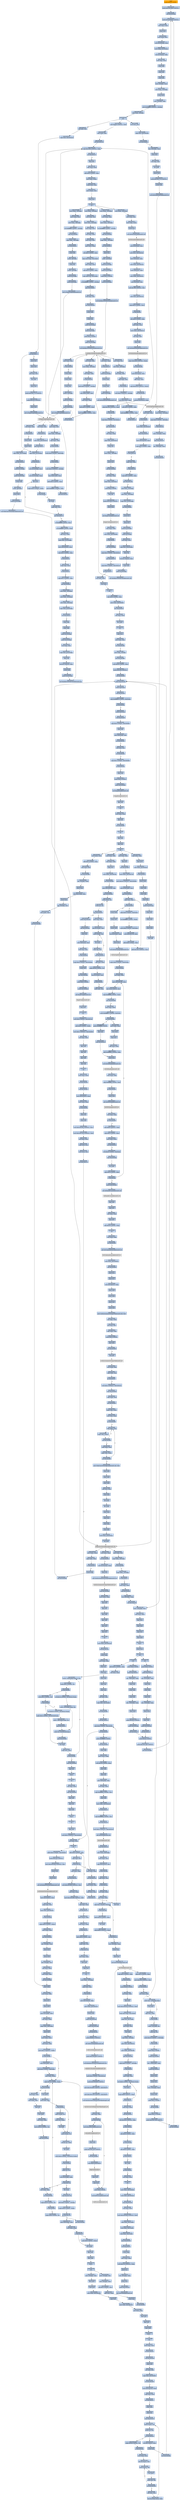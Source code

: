 digraph G {
node[shape=rectangle,style=filled,fillcolor=lightsteelblue,color=lightsteelblue]
bgcolor="transparent"
a0x01001ef8pushl_0x18UINT8[label="start\npushl $0x18<UINT8>",color="lightgrey",fillcolor="orange"];
a0x01001efapushl_0x1001380UINT32[label="0x01001efa\npushl $0x1001380<UINT32>"];
a0x01001effcall_0x01002bd4[label="0x01001eff\ncall 0x01002bd4"];
a0x01002bd4pushl_0x1003b30UINT32[label="0x01002bd4\npushl $0x1003b30<UINT32>"];
a0x01002bd9movl_fs_0_eax[label="0x01002bd9\nmovl %fs:0, %eax"];
a0x01002bdfpushl_eax[label="0x01002bdf\npushl %eax"];
a0x01002be0movl_esp_fs_0[label="0x01002be0\nmovl %esp, %fs:0"];
a0x01002be7movl_0x10esp__eax[label="0x01002be7\nmovl 0x10(%esp), %eax"];
a0x01002bebmovl_ebp_0x10esp_[label="0x01002beb\nmovl %ebp, 0x10(%esp)"];
a0x01002befleal_0x10esp__ebp[label="0x01002bef\nleal 0x10(%esp), %ebp"];
a0x01002bf3subl_eax_esp[label="0x01002bf3\nsubl %eax, %esp"];
a0x01002bf5pushl_ebx[label="0x01002bf5\npushl %ebx"];
a0x01002bf6pushl_esi[label="0x01002bf6\npushl %esi"];
a0x01002bf7pushl_edi[label="0x01002bf7\npushl %edi"];
a0x01002bf8movl__8ebp__eax[label="0x01002bf8\nmovl -8(%ebp), %eax"];
a0x01002bfbmovl_esp__24ebp_[label="0x01002bfb\nmovl %esp, -24(%ebp)"];
a0x01002bfepushl_eax[label="0x01002bfe\npushl %eax"];
a0x01002bffmovl__4ebp__eax[label="0x01002bff\nmovl -4(%ebp), %eax"];
a0x01002c02movl_0xffffffffUINT32__4ebp_[label="0x01002c02\nmovl $0xffffffff<UINT32>, -4(%ebp)"];
a0x01002c09movl_eax__8ebp_[label="0x01002c09\nmovl %eax, -8(%ebp)"];
a0x01002c0cret[label="0x01002c0c\nret"];
a0x01001f04movl_0x94UINT32_edi[label="0x01001f04\nmovl $0x94<UINT32>, %edi"];
a0x01001f09movl_edi_eax[label="0x01001f09\nmovl %edi, %eax"];
a0x01001f0bcall_0x01002c20[label="0x01001f0b\ncall 0x01002c20"];
a0x01002c20cmpl_0x1000UINT32_eax[label="0x01002c20\ncmpl $0x1000<UINT32>, %eax"];
a0x01002c25jae_0x01002c35[label="0x01002c25\njae 0x01002c35"];
a0x01002c27negl_eax[label="0x01002c27\nnegl %eax"];
a0x01002c29addl_esp_eax[label="0x01002c29\naddl %esp, %eax"];
a0x01002c2baddl_0x4UINT8_eax[label="0x01002c2b\naddl $0x4<UINT8>, %eax"];
a0x01002c2etestl_eax_eax_[label="0x01002c2e\ntestl %eax, (%eax)"];
a0x01002c30xchgl_eax_esp[label="0x01002c30\nxchgl %eax, %esp"];
a0x01002c31movl_eax__eax[label="0x01002c31\nmovl (%eax), %eax"];
a0x01002c33pushl_eax[label="0x01002c33\npushl %eax"];
a0x01002c34ret[label="0x01002c34\nret"];
a0x01001f10movl_esp__24ebp_[label="0x01001f10\nmovl %esp, -24(%ebp)"];
a0x01001f13movl_esp_esi[label="0x01001f13\nmovl %esp, %esi"];
a0x01001f15movl_edi_esi_[label="0x01001f15\nmovl %edi, (%esi)"];
a0x01001f17pushl_esi[label="0x01001f17\npushl %esi"];
a0x01001f18call_GetVersionExA_kernel32_dll[label="0x01001f18\ncall GetVersionExA@kernel32.dll"];
GetVersionExA_kernel32_dll[label="GetVersionExA@kernel32.dll",color="lightgrey",fillcolor="lightgrey"];
a0x01001f1emovl_0x10esi__ecx[label="0x01001f1e\nmovl 0x10(%esi), %ecx"];
a0x01001f21movl_ecx_0x010052bc[label="0x01001f21\nmovl %ecx, 0x010052bc"];
a0x01001f27movl_0x4esi__eax[label="0x01001f27\nmovl 0x4(%esi), %eax"];
a0x01001f2amovl_eax_0x010052c8[label="0x01001f2a\nmovl %eax, 0x010052c8"];
a0x01001f2fmovl_0x8esi__edx[label="0x01001f2f\nmovl 0x8(%esi), %edx"];
a0x01001f32movl_edx_0x010052cc[label="0x01001f32\nmovl %edx, 0x010052cc"];
a0x01001f38movl_0xcesi__esi[label="0x01001f38\nmovl 0xc(%esi), %esi"];
a0x01001f3bandl_0x7fffUINT32_esi[label="0x01001f3b\nandl $0x7fff<UINT32>, %esi"];
a0x01001f41movl_esi_0x010052c0[label="0x01001f41\nmovl %esi, 0x010052c0"];
a0x01001f47cmpl_0x2UINT8_ecx[label="0x01001f47\ncmpl $0x2<UINT8>, %ecx"];
a0x01001f4aje_0x01001f58[label="0x01001f4a\nje 0x01001f58"];
a0x01001f58shll_0x8UINT8_eax[label="0x01001f58\nshll $0x8<UINT8>, %eax"];
a0x01001f5baddl_edx_eax[label="0x01001f5b\naddl %edx, %eax"];
a0x01001f5dmovl_eax_0x010052c4[label="0x01001f5d\nmovl %eax, 0x010052c4"];
a0x01001f62xorl_edi_edi[label="0x01001f62\nxorl %edi, %edi"];
a0x01001f64pushl_edi[label="0x01001f64\npushl %edi"];
a0x01001f65call_GetModuleHandleA_kernel32_dll[label="0x01001f65\ncall GetModuleHandleA@kernel32.dll"];
GetModuleHandleA_kernel32_dll[label="GetModuleHandleA@kernel32.dll",color="lightgrey",fillcolor="lightgrey"];
a0x01001f6bcmpw_0x5a4dUINT16_eax_[label="0x01001f6b\ncmpw $0x5a4d<UINT16>, (%eax)"];
a0x01001f70jne_0x01001f91[label="0x01001f70\njne 0x01001f91"];
a0x01001f72movl_0x3ceax__ecx[label="0x01001f72\nmovl 0x3c(%eax), %ecx"];
a0x01001f75addl_eax_ecx[label="0x01001f75\naddl %eax, %ecx"];
a0x01001f77cmpl_0x4550UINT32_ecx_[label="0x01001f77\ncmpl $0x4550<UINT32>, (%ecx)"];
a0x01001f7djne_0x01001f91[label="0x01001f7d\njne 0x01001f91"];
a0x01001f7fmovzwl_0x18ecx__eax[label="0x01001f7f\nmovzwl 0x18(%ecx), %eax"];
a0x01001f83cmpl_0x10bUINT32_eax[label="0x01001f83\ncmpl $0x10b<UINT32>, %eax"];
a0x01001f88je_0x01001fa9[label="0x01001f88\nje 0x01001fa9"];
a0x01001fa9cmpl_0xeUINT8_0x74ecx_[label="0x01001fa9\ncmpl $0xe<UINT8>, 0x74(%ecx)"];
a0x01001fadjbe_0x01001f91[label="0x01001fad\njbe 0x01001f91"];
a0x01001fafxorl_eax_eax[label="0x01001faf\nxorl %eax, %eax"];
a0x01001fb1cmpl_edi_0xe8ecx_[label="0x01001fb1\ncmpl %edi, 0xe8(%ecx)"];
a0x01001fb7setne_al[label="0x01001fb7\nsetne %al"];
a0x01001fbamovl_eax__28ebp_[label="0x01001fba\nmovl %eax, -28(%ebp)"];
a0x01001fbdpushl_edi[label="0x01001fbd\npushl %edi"];
a0x01001fbecall_0x01002b82[label="0x01001fbe\ncall 0x01002b82"];
a0x01002b82xorl_eax_eax[label="0x01002b82\nxorl %eax, %eax"];
a0x01002b84cmpl_eax_0x4esp_[label="0x01002b84\ncmpl %eax, 0x4(%esp)"];
a0x01002b88pushl_0x0UINT8[label="0x01002b88\npushl $0x0<UINT8>"];
a0x01002b8asete_al[label="0x01002b8a\nsete %al"];
a0x01002b8dpushl_0x1000UINT32[label="0x01002b8d\npushl $0x1000<UINT32>"];
a0x01002b92pushl_eax[label="0x01002b92\npushl %eax"];
a0x01002b93call_HeapCreate_kernel32_dll[label="0x01002b93\ncall HeapCreate@kernel32.dll"];
HeapCreate_kernel32_dll[label="HeapCreate@kernel32.dll",color="lightgrey",fillcolor="lightgrey"];
a0x01002b99testl_eax_eax[label="0x01002b99\ntestl %eax, %eax"];
a0x01002b9bmovl_eax_0x010056e0[label="0x01002b9b\nmovl %eax, 0x010056e0"];
a0x01002ba0je_0x01002bcc[label="0x01002ba0\nje 0x01002bcc"];
a0x01002ba2call_0x01002b68[label="0x01002ba2\ncall 0x01002b68"];
a0x01002b68cmpl_0x2UINT8_0x010052bc[label="0x01002b68\ncmpl $0x2<UINT8>, 0x010052bc"];
a0x01002b6fjne_0x01002b7e[label="0x01002b6f\njne 0x01002b7e"];
a0x01002b71cmpl_0x5UINT8_0x010052c8[label="0x01002b71\ncmpl $0x5<UINT8>, 0x010052c8"];
a0x01002b78jb_0x01002b7e[label="0x01002b78\njb 0x01002b7e"];
a0x01002b7axorl_eax_eax[label="0x01002b7a\nxorl %eax, %eax"];
a0x01002b7cincl_eax[label="0x01002b7c\nincl %eax"];
a0x01002b7dret[label="0x01002b7d\nret"];
a0x01002ba7cmpl_0x3UINT8_eax[label="0x01002ba7\ncmpl $0x3<UINT8>, %eax"];
a0x01002baamovl_eax_0x010056e4[label="0x01002baa\nmovl %eax, 0x010056e4"];
a0x01002bafjne_0x01002bcf[label="0x01002baf\njne 0x01002bcf"];
a0x01002bcfxorl_eax_eax[label="0x01002bcf\nxorl %eax, %eax"];
a0x01002bd1incl_eax[label="0x01002bd1\nincl %eax"];
a0x01002bd2ret[label="0x01002bd2\nret"];
a0x01001fc3popl_ecx[label="0x01001fc3\npopl %ecx"];
a0x01001fc4testl_eax_eax[label="0x01001fc4\ntestl %eax, %eax"];
a0x01001fc6jne_0x01001fe9[label="0x01001fc6\njne 0x01001fe9"];
a0x01001fe9movl_edi__4ebp_[label="0x01001fe9\nmovl %edi, -4(%ebp)"];
a0x01001feccall_0x010029bd[label="0x01001fec\ncall 0x010029bd"];
a0x010029bdsubl_0x44UINT8_esp[label="0x010029bd\nsubl $0x44<UINT8>, %esp"];
a0x010029c0pushl_0x100UINT32[label="0x010029c0\npushl $0x100<UINT32>"];
a0x010029c5call_0x01002f08[label="0x010029c5\ncall 0x01002f08"];
a0x01002f08pushl_0x01005430[label="0x01002f08\npushl 0x01005430"];
a0x01002f0epushl_0x8esp_[label="0x01002f0e\npushl 0x8(%esp)"];
a0x01002f12call_0x01002edc[label="0x01002f12\ncall 0x01002edc"];
a0x01002edccmpl_0xffffffe0UINT8_0x4esp_[label="0x01002edc\ncmpl $0xffffffe0<UINT8>, 0x4(%esp)"];
a0x01002ee1ja_0x01002f05[label="0x01002ee1\nja 0x01002f05"];
a0x01002ee3pushl_0x4esp_[label="0x01002ee3\npushl 0x4(%esp)"];
a0x01002ee7call_0x01002e96[label="0x01002ee7\ncall 0x01002e96"];
a0x01002e96cmpl_0x3UINT8_0x010056e4[label="0x01002e96\ncmpl $0x3<UINT8>, 0x010056e4"];
a0x01002e9dpushl_esi[label="0x01002e9d\npushl %esi"];
a0x01002e9emovl_0x8esp__esi[label="0x01002e9e\nmovl 0x8(%esp), %esi"];
a0x01002ea2jne_0x01002eb7[label="0x01002ea2\njne 0x01002eb7"];
a0x01002eb7testl_esi_esi[label="0x01002eb7\ntestl %esi, %esi"];
a0x01002eb9jne_0x01002ebc[label="0x01002eb9\njne 0x01002ebc"];
a0x01002ebccmpl_0x1UINT8_0x010056e4[label="0x01002ebc\ncmpl $0x1<UINT8>, 0x010056e4"];
a0x01002ec3je_0x01002ecb[label="0x01002ec3\nje 0x01002ecb"];
a0x01002ecbpushl_esi[label="0x01002ecb\npushl %esi"];
a0x01002eccpushl_0x0UINT8[label="0x01002ecc\npushl $0x0<UINT8>"];
a0x01002ecepushl_0x010056e0[label="0x01002ece\npushl 0x010056e0"];
a0x01002ed4call_HeapAlloc_kernel32_dll[label="0x01002ed4\ncall HeapAlloc@kernel32.dll"];
HeapAlloc_kernel32_dll[label="HeapAlloc@kernel32.dll",color="lightgrey",fillcolor="lightgrey"];
a0x01002edapopl_esi[label="0x01002eda\npopl %esi"];
a0x01002edbret[label="0x01002edb\nret"];
a0x01002eectestl_eax_eax[label="0x01002eec\ntestl %eax, %eax"];
a0x01002eeepopl_ecx[label="0x01002eee\npopl %ecx"];
a0x01002eefjne_0x01002f07[label="0x01002eef\njne 0x01002f07"];
a0x01002f07ret[label="0x01002f07\nret"];
a0x01002f17popl_ecx[label="0x01002f17\npopl %ecx"];
a0x01002f18popl_ecx[label="0x01002f18\npopl %ecx"];
a0x01002f19ret[label="0x01002f19\nret"];
a0x010029catestl_eax_eax[label="0x010029ca\ntestl %eax, %eax"];
a0x010029ccpopl_ecx[label="0x010029cc\npopl %ecx"];
a0x010029cdjne_0x010029d7[label="0x010029cd\njne 0x010029d7"];
a0x010029d7movl_eax_0x01005700[label="0x010029d7\nmovl %eax, 0x01005700"];
a0x010029dcmovl_0x20UINT32_0x010056e8[label="0x010029dc\nmovl $0x20<UINT32>, 0x010056e8"];
a0x010029e6leal_0x100eax__ecx[label="0x010029e6\nleal 0x100(%eax), %ecx"];
a0x010029ecjmp_0x01002a08[label="0x010029ec\njmp 0x01002a08"];
a0x01002a08cmpl_ecx_eax[label="0x01002a08\ncmpl %ecx, %eax"];
a0x01002a0ajb_0x010029ee[label="0x01002a0a\njb 0x010029ee"];
a0x010029eeandb_0x0UINT8_0x4eax_[label="0x010029ee\nandb $0x0<UINT8>, 0x4(%eax)"];
a0x010029f2orl_0xffffffffUINT8_eax_[label="0x010029f2\norl $0xffffffff<UINT8>, (%eax)"];
a0x010029f5movb_0xaUINT8_0x5eax_[label="0x010029f5\nmovb $0xa<UINT8>, 0x5(%eax)"];
a0x010029f9movl_0x01005700_ecx[label="0x010029f9\nmovl 0x01005700, %ecx"];
a0x010029ffaddl_0x8UINT8_eax[label="0x010029ff\naddl $0x8<UINT8>, %eax"];
a0x01002a02addl_0x100UINT32_ecx[label="0x01002a02\naddl $0x100<UINT32>, %ecx"];
a0x01002a0cpushl_ebx[label="0x01002a0c\npushl %ebx"];
a0x01002a0dpushl_esi[label="0x01002a0d\npushl %esi"];
a0x01002a0epushl_edi[label="0x01002a0e\npushl %edi"];
a0x01002a0fleal_0xcesp__eax[label="0x01002a0f\nleal 0xc(%esp), %eax"];
a0x01002a13pushl_eax[label="0x01002a13\npushl %eax"];
a0x01002a14call_GetStartupInfoA_kernel32_dll[label="0x01002a14\ncall GetStartupInfoA@kernel32.dll"];
GetStartupInfoA_kernel32_dll[label="GetStartupInfoA@kernel32.dll",color="lightgrey",fillcolor="lightgrey"];
a0x01002a1acmpw_0x0UINT8_0x3eesp_[label="0x01002a1a\ncmpw $0x0<UINT8>, 0x3e(%esp)"];
a0x01002a20je_0x01002aed[label="0x01002a20\nje 0x01002aed"];
a0x01002aedxorl_ebx_ebx[label="0x01002aed\nxorl %ebx, %ebx"];
a0x01002aefmovl_0x01005700_eax[label="0x01002aef\nmovl 0x01005700, %eax"];
a0x01002af4leal_eaxebx8__esi[label="0x01002af4\nleal (%eax,%ebx,8), %esi"];
a0x01002af7cmpl_0xffffffffUINT8_esi_[label="0x01002af7\ncmpl $0xffffffff<UINT8>, (%esi)"];
a0x01002afajne_0x01002b49[label="0x01002afa\njne 0x01002b49"];
a0x01002afctestl_ebx_ebx[label="0x01002afc\ntestl %ebx, %ebx"];
a0x01002afemovb_0xffffff81UINT8_0x4esi_[label="0x01002afe\nmovb $0xffffff81<UINT8>, 0x4(%esi)"];
a0x01002b02jne_0x01002b09[label="0x01002b02\njne 0x01002b09"];
a0x01002b04pushl_0xfffffff6UINT8[label="0x01002b04\npushl $0xfffffff6<UINT8>"];
a0x01002b06popl_eax[label="0x01002b06\npopl %eax"];
a0x01002b07jmp_0x01002b13[label="0x01002b07\njmp 0x01002b13"];
a0x01002b13pushl_eax[label="0x01002b13\npushl %eax"];
a0x01002b14call_GetStdHandle_kernel32_dll[label="0x01002b14\ncall GetStdHandle@kernel32.dll"];
GetStdHandle_kernel32_dll[label="GetStdHandle@kernel32.dll",color="lightgrey",fillcolor="lightgrey"];
a0x01002b1amovl_eax_edi[label="0x01002b1a\nmovl %eax, %edi"];
a0x01002b1ccmpl_0xffffffffUINT8_edi[label="0x01002b1c\ncmpl $0xffffffff<UINT8>, %edi"];
a0x01002b1fje_0x01002b38[label="0x01002b1f\nje 0x01002b38"];
a0x01002b21pushl_edi[label="0x01002b21\npushl %edi"];
a0x01002b22call_GetFileType_kernel32_dll[label="0x01002b22\ncall GetFileType@kernel32.dll"];
GetFileType_kernel32_dll[label="GetFileType@kernel32.dll",color="lightgrey",fillcolor="lightgrey"];
a0x01002b28testl_eax_eax[label="0x01002b28\ntestl %eax, %eax"];
a0x01002b2aje_0x01002b38[label="0x01002b2a\nje 0x01002b38"];
a0x01002b2candl_0xffUINT32_eax[label="0x01002b2c\nandl $0xff<UINT32>, %eax"];
a0x01002b31cmpl_0x2UINT8_eax[label="0x01002b31\ncmpl $0x2<UINT8>, %eax"];
a0x01002b34movl_edi_esi_[label="0x01002b34\nmovl %edi, (%esi)"];
a0x01002b36jne_0x01002b3e[label="0x01002b36\njne 0x01002b3e"];
a0x01002b38orb_0x40UINT8_0x4esi_[label="0x01002b38\norb $0x40<UINT8>, 0x4(%esi)"];
a0x01002b3cjmp_0x01002b4d[label="0x01002b3c\njmp 0x01002b4d"];
a0x01002b4dincl_ebx[label="0x01002b4d\nincl %ebx"];
a0x01002b4ecmpl_0x3UINT8_ebx[label="0x01002b4e\ncmpl $0x3<UINT8>, %ebx"];
a0x01002b51jl_0x01002aef[label="0x01002b51\njl 0x01002aef"];
a0x01002b09movl_ebx_eax[label="0x01002b09\nmovl %ebx, %eax"];
a0x01002b0bdecl_eax[label="0x01002b0b\ndecl %eax"];
a0x01002b0cnegl_eax[label="0x01002b0c\nnegl %eax"];
a0x01002b0esbbl_eax_eax[label="0x01002b0e\nsbbl %eax, %eax"];
a0x01002b10addl_0xfffffff5UINT8_eax[label="0x01002b10\naddl $0xfffffff5<UINT8>, %eax"];
a0x01002b53pushl_0x010056e8[label="0x01002b53\npushl 0x010056e8"];
a0x01002b59call_SetHandleCount_kernel32_dll[label="0x01002b59\ncall SetHandleCount@kernel32.dll"];
SetHandleCount_kernel32_dll[label="SetHandleCount@kernel32.dll",color="lightgrey",fillcolor="lightgrey"];
a0x01002b5fpopl_edi[label="0x01002b5f\npopl %edi"];
a0x01002b60popl_esi[label="0x01002b60\npopl %esi"];
a0x01002b61xorl_eax_eax[label="0x01002b61\nxorl %eax, %eax"];
a0x01002b63popl_ebx[label="0x01002b63\npopl %ebx"];
a0x01002b64addl_0x44UINT8_esp[label="0x01002b64\naddl $0x44<UINT8>, %esp"];
a0x01002b67ret[label="0x01002b67\nret"];
a0x01001ff1testl_eax_eax[label="0x01001ff1\ntestl %eax, %eax"];
a0x01001ff3jnl_0x01001ffd[label="0x01001ff3\njnl 0x01001ffd"];
a0x01001ffdcall_GetCommandLineA_kernel32_dll[label="0x01001ffd\ncall GetCommandLineA@kernel32.dll"];
GetCommandLineA_kernel32_dll[label="GetCommandLineA@kernel32.dll",color="lightgrey",fillcolor="lightgrey"];
a0x01002003movl_eax_0x01005814[label="0x01002003\nmovl %eax, 0x01005814"];
a0x01002008call_0x01002897[label="0x01002008\ncall 0x01002897"];
a0x01002897pushl_ecx[label="0x01002897\npushl %ecx"];
a0x01002898pushl_ecx[label="0x01002898\npushl %ecx"];
a0x01002899movl_0x01005410_eax[label="0x01002899\nmovl 0x01005410, %eax"];
a0x0100289epushl_ebx[label="0x0100289e\npushl %ebx"];
a0x0100289fpushl_ebp[label="0x0100289f\npushl %ebp"];
a0x010028a0pushl_esi[label="0x010028a0\npushl %esi"];
a0x010028a1pushl_edi[label="0x010028a1\npushl %edi"];
a0x010028a2movl_GetEnvironmentStringsW_kernel32_dll_edi[label="0x010028a2\nmovl GetEnvironmentStringsW@kernel32.dll, %edi"];
a0x010028a8xorl_ebx_ebx[label="0x010028a8\nxorl %ebx, %ebx"];
a0x010028aaxorl_esi_esi[label="0x010028aa\nxorl %esi, %esi"];
a0x010028accmpl_ebx_eax[label="0x010028ac\ncmpl %ebx, %eax"];
a0x010028aepushl_0x2UINT8[label="0x010028ae\npushl $0x2<UINT8>"];
a0x010028b0popl_ebp[label="0x010028b0\npopl %ebp"];
a0x010028b1jne_0x010028e0[label="0x010028b1\njne 0x010028e0"];
a0x010028b3call_edi[label="0x010028b3\ncall %edi"];
GetEnvironmentStringsW_kernel32_dll[label="GetEnvironmentStringsW@kernel32.dll",color="lightgrey",fillcolor="lightgrey"];
a0x010028b5movl_eax_esi[label="0x010028b5\nmovl %eax, %esi"];
a0x010028b7cmpl_ebx_esi[label="0x010028b7\ncmpl %ebx, %esi"];
a0x010028b9je_0x010028c7[label="0x010028b9\nje 0x010028c7"];
a0x010028bbmovl_0x1UINT32_0x01005410[label="0x010028bb\nmovl $0x1<UINT32>, 0x01005410"];
a0x010028c5jmp_0x010028e5[label="0x010028c5\njmp 0x010028e5"];
a0x010028e5cmpl_ebx_esi[label="0x010028e5\ncmpl %ebx, %esi"];
a0x010028e7jne_0x010028f1[label="0x010028e7\njne 0x010028f1"];
a0x010028f1cmpw_bx_esi_[label="0x010028f1\ncmpw %bx, (%esi)"];
a0x010028f4movl_esi_eax[label="0x010028f4\nmovl %esi, %eax"];
a0x010028f6je_0x01002906[label="0x010028f6\nje 0x01002906"];
a0x010028f8addl_ebp_eax[label="0x010028f8\naddl %ebp, %eax"];
a0x010028facmpw_bx_eax_[label="0x010028fa\ncmpw %bx, (%eax)"];
a0x010028fdjne_0x010028f8[label="0x010028fd\njne 0x010028f8"];
a0x010028ffaddl_ebp_eax[label="0x010028ff\naddl %ebp, %eax"];
a0x01002901cmpw_bx_eax_[label="0x01002901\ncmpw %bx, (%eax)"];
a0x01002904jne_0x010028f8[label="0x01002904\njne 0x010028f8"];
a0x01002906movl_WideCharToMultiByte_kernel32_dll_edi[label="0x01002906\nmovl WideCharToMultiByte@kernel32.dll, %edi"];
a0x0100290cpushl_ebx[label="0x0100290c\npushl %ebx"];
a0x0100290dpushl_ebx[label="0x0100290d\npushl %ebx"];
a0x0100290epushl_ebx[label="0x0100290e\npushl %ebx"];
a0x0100290fsubl_esi_eax[label="0x0100290f\nsubl %esi, %eax"];
a0x01002911pushl_ebx[label="0x01002911\npushl %ebx"];
a0x01002912sarl_eax[label="0x01002912\nsarl %eax"];
a0x01002914incl_eax[label="0x01002914\nincl %eax"];
a0x01002915pushl_eax[label="0x01002915\npushl %eax"];
a0x01002916pushl_esi[label="0x01002916\npushl %esi"];
a0x01002917pushl_ebx[label="0x01002917\npushl %ebx"];
a0x01002918pushl_ebx[label="0x01002918\npushl %ebx"];
a0x01002919movl_eax_0x34esp_[label="0x01002919\nmovl %eax, 0x34(%esp)"];
a0x0100291dcall_edi[label="0x0100291d\ncall %edi"];
WideCharToMultiByte_kernel32_dll[label="WideCharToMultiByte@kernel32.dll",color="lightgrey",fillcolor="lightgrey"];
a0x0100291fmovl_eax_ebp[label="0x0100291f\nmovl %eax, %ebp"];
a0x01002921cmpl_ebx_ebp[label="0x01002921\ncmpl %ebx, %ebp"];
a0x01002923je_0x01002957[label="0x01002923\nje 0x01002957"];
a0x01002925pushl_ebp[label="0x01002925\npushl %ebp"];
a0x01002926call_0x01002f08[label="0x01002926\ncall 0x01002f08"];
a0x0100292bcmpl_ebx_eax[label="0x0100292b\ncmpl %ebx, %eax"];
a0x0100292dpopl_ecx[label="0x0100292d\npopl %ecx"];
a0x0100292emovl_eax_0x10esp_[label="0x0100292e\nmovl %eax, 0x10(%esp)"];
a0x01002932je_0x01002957[label="0x01002932\nje 0x01002957"];
a0x01002934pushl_ebx[label="0x01002934\npushl %ebx"];
a0x01002935pushl_ebx[label="0x01002935\npushl %ebx"];
a0x01002936pushl_ebp[label="0x01002936\npushl %ebp"];
a0x01002937pushl_eax[label="0x01002937\npushl %eax"];
a0x01002938pushl_0x24esp_[label="0x01002938\npushl 0x24(%esp)"];
a0x0100293cpushl_esi[label="0x0100293c\npushl %esi"];
a0x0100293dpushl_ebx[label="0x0100293d\npushl %ebx"];
a0x0100293epushl_ebx[label="0x0100293e\npushl %ebx"];
a0x0100293fcall_edi[label="0x0100293f\ncall %edi"];
a0x01002941testl_eax_eax[label="0x01002941\ntestl %eax, %eax"];
a0x01002943jne_0x01002953[label="0x01002943\njne 0x01002953"];
a0x01002953movl_0x10esp__ebx[label="0x01002953\nmovl 0x10(%esp), %ebx"];
a0x01002957pushl_esi[label="0x01002957\npushl %esi"];
a0x01002958call_FreeEnvironmentStringsW_kernel32_dll[label="0x01002958\ncall FreeEnvironmentStringsW@kernel32.dll"];
FreeEnvironmentStringsW_kernel32_dll[label="FreeEnvironmentStringsW@kernel32.dll",color="lightgrey",fillcolor="lightgrey"];
a0x0100295ejmp_0x010029b4[label="0x0100295e\njmp 0x010029b4"];
a0x010029b4movl_ebx_eax[label="0x010029b4\nmovl %ebx, %eax"];
a0x010029b6popl_edi[label="0x010029b6\npopl %edi"];
a0x010029b7popl_esi[label="0x010029b7\npopl %esi"];
a0x010029b8popl_ebp[label="0x010029b8\npopl %ebp"];
a0x010029b9popl_ebx[label="0x010029b9\npopl %ebx"];
a0x010029bapopl_ecx[label="0x010029ba\npopl %ecx"];
a0x010029bbpopl_ecx[label="0x010029bb\npopl %ecx"];
a0x010029bcret[label="0x010029bc\nret"];
a0x0100200dmovl_eax_0x010052a4[label="0x0100200d\nmovl %eax, 0x010052a4"];
a0x01002012call_0x010027f5[label="0x01002012\ncall 0x010027f5"];
a0x010027f5pushl_ebp[label="0x010027f5\npushl %ebp"];
a0x010027f6movl_esp_ebp[label="0x010027f6\nmovl %esp, %ebp"];
a0x010027f8pushl_ecx[label="0x010027f8\npushl %ecx"];
a0x010027f9pushl_ecx[label="0x010027f9\npushl %ecx"];
a0x010027fapushl_ebx[label="0x010027fa\npushl %ebx"];
a0x010027fbpushl_esi[label="0x010027fb\npushl %esi"];
a0x010027fcpushl_edi[label="0x010027fc\npushl %edi"];
a0x010027fdxorl_edi_edi[label="0x010027fd\nxorl %edi, %edi"];
a0x010027ffcmpl_edi_0x0100580c[label="0x010027ff\ncmpl %edi, 0x0100580c"];
a0x01002805jne_0x0100280c[label="0x01002805\njne 0x0100280c"];
a0x01002807call_0x010032c4[label="0x01002807\ncall 0x010032c4"];
a0x010032c4cmpl_0x0UINT8_0x0100580c[label="0x010032c4\ncmpl $0x0<UINT8>, 0x0100580c"];
a0x010032cbjne_0x010032df[label="0x010032cb\njne 0x010032df"];
a0x010032cdpushl_0xfffffffdUINT8[label="0x010032cd\npushl $0xfffffffd<UINT8>"];
a0x010032cfcall_0x010030ee[label="0x010032cf\ncall 0x010030ee"];
a0x010030eepushl_ebp[label="0x010030ee\npushl %ebp"];
a0x010030efmovl_esp_ebp[label="0x010030ef\nmovl %esp, %ebp"];
a0x010030f1subl_0x18UINT8_esp[label="0x010030f1\nsubl $0x18<UINT8>, %esp"];
a0x010030f4pushl_ebx[label="0x010030f4\npushl %ebx"];
a0x010030f5pushl_esi[label="0x010030f5\npushl %esi"];
a0x010030f6movl_0x8ebp__esi[label="0x010030f6\nmovl 0x8(%ebp), %esi"];
a0x010030f9xorl_ebx_ebx[label="0x010030f9\nxorl %ebx, %ebx"];
a0x010030fbcmpl_0xfffffffeUINT8_esi[label="0x010030fb\ncmpl $0xfffffffe<UINT8>, %esi"];
a0x010030fepushl_edi[label="0x010030fe\npushl %edi"];
a0x010030ffmovl_ebx_0x01005428[label="0x010030ff\nmovl %ebx, 0x01005428"];
a0x01003105jne_0x01003119[label="0x01003105\njne 0x01003119"];
a0x01003119cmpl_0xfffffffdUINT8_esi[label="0x01003119\ncmpl $0xfffffffd<UINT8>, %esi"];
a0x0100311cjne_0x01003130[label="0x0100311c\njne 0x01003130"];
a0x0100311emovl_0x1UINT32_0x01005428[label="0x0100311e\nmovl $0x1<UINT32>, 0x01005428"];
a0x01003128call_GetACP_kernel32_dll[label="0x01003128\ncall GetACP@kernel32.dll"];
GetACP_kernel32_dll[label="GetACP@kernel32.dll",color="lightgrey",fillcolor="lightgrey"];
a0x0100312ejmp_0x01003144[label="0x0100312e\njmp 0x01003144"];
a0x01003144movl_eax_0x8ebp_[label="0x01003144\nmovl %eax, 0x8(%ebp)"];
a0x01003147movl_eax_esi[label="0x01003147\nmovl %eax, %esi"];
a0x01003149cmpl_0x010055c4_esi[label="0x01003149\ncmpl 0x010055c4, %esi"];
a0x0100314fje_0x010032b8[label="0x0100314f\nje 0x010032b8"];
a0x01003155cmpl_ebx_esi[label="0x01003155\ncmpl %ebx, %esi"];
a0x01003157je_0x010032ae[label="0x01003157\nje 0x010032ae"];
a0x0100315dxorl_edx_edx[label="0x0100315d\nxorl %edx, %edx"];
a0x0100315fxorl_eax_eax[label="0x0100315f\nxorl %eax, %eax"];
a0x01003161cmpl_esi_0x1005178eax_[label="0x01003161\ncmpl %esi, 0x1005178(%eax)"];
a0x01003167je_0x010031d0[label="0x01003167\nje 0x010031d0"];
a0x01003169addl_0x30UINT8_eax[label="0x01003169\naddl $0x30<UINT8>, %eax"];
a0x0100316cincl_edx[label="0x0100316c\nincl %edx"];
a0x0100316dcmpl_0xf0UINT32_eax[label="0x0100316d\ncmpl $0xf0<UINT32>, %eax"];
a0x01003172jb_0x01003161[label="0x01003172\njb 0x01003161"];
a0x01003174leal__24ebp__eax[label="0x01003174\nleal -24(%ebp), %eax"];
a0x01003177pushl_eax[label="0x01003177\npushl %eax"];
a0x01003178pushl_esi[label="0x01003178\npushl %esi"];
a0x01003179call_GetCPInfo_kernel32_dll[label="0x01003179\ncall GetCPInfo@kernel32.dll"];
GetCPInfo_kernel32_dll[label="GetCPInfo@kernel32.dll",color="lightgrey",fillcolor="lightgrey"];
a0x0100317fcmpl_0x1UINT8_eax[label="0x0100317f\ncmpl $0x1<UINT8>, %eax"];
a0x01003182jne_0x010032a6[label="0x01003182\njne 0x010032a6"];
a0x01003188pushl_0x40UINT8[label="0x01003188\npushl $0x40<UINT8>"];
a0x0100318axorl_eax_eax[label="0x0100318a\nxorl %eax, %eax"];
a0x0100318cpopl_ecx[label="0x0100318c\npopl %ecx"];
a0x0100318dmovl_0x10054c0UINT32_edi[label="0x0100318d\nmovl $0x10054c0<UINT32>, %edi"];
a0x01003192repz_stosl_eax_es_edi_[label="0x01003192\nrepz stosl %eax, %es:(%edi)"];
a0x01003194stosb_al_es_edi_[label="0x01003194\nstosb %al, %es:(%edi)"];
a0x01003195xorl_edi_edi[label="0x01003195\nxorl %edi, %edi"];
a0x01003197incl_edi[label="0x01003197\nincl %edi"];
a0x01003198cmpl_edi__24ebp_[label="0x01003198\ncmpl %edi, -24(%ebp)"];
a0x0100319bmovl_esi_0x010055c4[label="0x0100319b\nmovl %esi, 0x010055c4"];
a0x010031a1movl_ebx_0x0100549c[label="0x010031a1\nmovl %ebx, 0x0100549c"];
a0x010031a7jbe_0x01003294[label="0x010031a7\njbe 0x01003294"];
a0x010031adcmpb_0x0UINT8__18ebp_[label="0x010031ad\ncmpb $0x0<UINT8>, -18(%ebp)"];
a0x010031b1je_0x0100326f[label="0x010031b1\nje 0x0100326f"];
a0x0100326fmovl_edi_eax[label="0x0100326f\nmovl %edi, %eax"];
a0x01003271orb_0x8UINT8_0x10054c1eax_[label="0x01003271\norb $0x8<UINT8>, 0x10054c1(%eax)"];
a0x01003278incl_eax[label="0x01003278\nincl %eax"];
a0x01003279cmpl_0xffUINT32_eax[label="0x01003279\ncmpl $0xff<UINT32>, %eax"];
a0x0100327ejb_0x01003271[label="0x0100327e\njb 0x01003271"];
a0x01003280movl_esi_eax[label="0x01003280\nmovl %esi, %eax"];
a0x01003282call_0x01002f1a[label="0x01003282\ncall 0x01002f1a"];
a0x01002f1asubl_0x3a4UINT32_eax[label="0x01002f1a\nsubl $0x3a4<UINT32>, %eax"];
a0x01002f1fje_0x01002f43[label="0x01002f1f\nje 0x01002f43"];
a0x01002f21subl_0x4UINT8_eax[label="0x01002f21\nsubl $0x4<UINT8>, %eax"];
a0x01002f24je_0x01002f3d[label="0x01002f24\nje 0x01002f3d"];
a0x01002f26subl_0xdUINT8_eax[label="0x01002f26\nsubl $0xd<UINT8>, %eax"];
a0x01002f29je_0x01002f37[label="0x01002f29\nje 0x01002f37"];
a0x01002f2bdecl_eax[label="0x01002f2b\ndecl %eax"];
a0x01002f2cje_0x01002f31[label="0x01002f2c\nje 0x01002f31"];
a0x01002f2exorl_eax_eax[label="0x01002f2e\nxorl %eax, %eax"];
a0x01002f30ret[label="0x01002f30\nret"];
a0x01003287movl_eax_0x0100549c[label="0x01003287\nmovl %eax, 0x0100549c"];
a0x0100328cmovl_edi_0x010054a0[label="0x0100328c\nmovl %edi, 0x010054a0"];
a0x01003292jmp_0x0100329a[label="0x01003292\njmp 0x0100329a"];
a0x0100329axorl_eax_eax[label="0x0100329a\nxorl %eax, %eax"];
a0x0100329cmovl_0x10055d0UINT32_edi[label="0x0100329c\nmovl $0x10055d0<UINT32>, %edi"];
a0x010032a1stosl_eax_es_edi_[label="0x010032a1\nstosl %eax, %es:(%edi)"];
a0x010032a2stosl_eax_es_edi_[label="0x010032a2\nstosl %eax, %es:(%edi)"];
a0x010032a3stosl_eax_es_edi_[label="0x010032a3\nstosl %eax, %es:(%edi)"];
a0x010032a4jmp_0x010032b3[label="0x010032a4\njmp 0x010032b3"];
a0x010032b3call_0x01002f72[label="0x010032b3\ncall 0x01002f72"];
a0x01002f72pushl_ebp[label="0x01002f72\npushl %ebp"];
a0x01002f73movl_esp_ebp[label="0x01002f73\nmovl %esp, %ebp"];
a0x01002f75subl_0x514UINT32_esp[label="0x01002f75\nsubl $0x514<UINT32>, %esp"];
a0x01002f7bpushl_esi[label="0x01002f7b\npushl %esi"];
a0x01002f7cleal__20ebp__eax[label="0x01002f7c\nleal -20(%ebp), %eax"];
a0x01002f7fpushl_eax[label="0x01002f7f\npushl %eax"];
a0x01002f80pushl_0x010055c4[label="0x01002f80\npushl 0x010055c4"];
a0x01002f86call_GetCPInfo_kernel32_dll[label="0x01002f86\ncall GetCPInfo@kernel32.dll"];
a0x01002f8ccmpl_0x1UINT8_eax[label="0x01002f8c\ncmpl $0x1<UINT8>, %eax"];
a0x01002f8fmovl_0x100UINT32_esi[label="0x01002f8f\nmovl $0x100<UINT32>, %esi"];
a0x01002f94jne_0x010030a7[label="0x01002f94\njne 0x010030a7"];
a0x01002f9axorl_eax_eax[label="0x01002f9a\nxorl %eax, %eax"];
a0x01002f9cmovb_al__276ebpeax_[label="0x01002f9c\nmovb %al, -276(%ebp,%eax)"];
a0x01002fa3incl_eax[label="0x01002fa3\nincl %eax"];
a0x01002fa4cmpl_esi_eax[label="0x01002fa4\ncmpl %esi, %eax"];
a0x01002fa6jb_0x01002f9c[label="0x01002fa6\njb 0x01002f9c"];
a0x01002fa8movb__14ebp__al[label="0x01002fa8\nmovb -14(%ebp), %al"];
a0x01002fabtestb_al_al[label="0x01002fab\ntestb %al, %al"];
a0x01002fadmovb_0x20UINT8__276ebp_[label="0x01002fad\nmovb $0x20<UINT8>, -276(%ebp)"];
a0x01002fb4je_0x01002fec[label="0x01002fb4\nje 0x01002fec"];
a0x01002fecpushl_0x0UINT8[label="0x01002fec\npushl $0x0<UINT8>"];
a0x01002feepushl_0x0100549c[label="0x01002fee\npushl 0x0100549c"];
a0x01002ff4leal__1300ebp__eax[label="0x01002ff4\nleal -1300(%ebp), %eax"];
a0x01002ffapushl_0x010055c4[label="0x01002ffa\npushl 0x010055c4"];
a0x01003000pushl_eax[label="0x01003000\npushl %eax"];
a0x01003001pushl_esi[label="0x01003001\npushl %esi"];
a0x01003002leal__276ebp__eax[label="0x01003002\nleal -276(%ebp), %eax"];
a0x01003008pushl_eax[label="0x01003008\npushl %eax"];
a0x01003009pushl_0x1UINT8[label="0x01003009\npushl $0x1<UINT8>"];
a0x0100300bcall_0x01003fef[label="0x0100300b\ncall 0x01003fef"];
a0x01003fefpushl_0x1cUINT8[label="0x01003fef\npushl $0x1c<UINT8>"];
a0x01003ff1pushl_0x10017a8UINT32[label="0x01003ff1\npushl $0x10017a8<UINT32>"];
a0x01003ff6call_0x01002bd4[label="0x01003ff6\ncall 0x01002bd4"];
a0x01003ffbxorl_esi_esi[label="0x01003ffb\nxorl %esi, %esi"];
a0x01003ffdcmpl_esi_0x01005458[label="0x01003ffd\ncmpl %esi, 0x01005458"];
a0x01004003jne_0x0100403a[label="0x01004003\njne 0x0100403a"];
a0x01004005leal__28ebp__eax[label="0x01004005\nleal -28(%ebp), %eax"];
a0x01004008pushl_eax[label="0x01004008\npushl %eax"];
a0x01004009xorl_edi_edi[label="0x01004009\nxorl %edi, %edi"];
a0x0100400bincl_edi[label="0x0100400b\nincl %edi"];
a0x0100400cpushl_edi[label="0x0100400c\npushl %edi"];
a0x0100400dpushl_0x100177cUINT32[label="0x0100400d\npushl $0x100177c<UINT32>"];
a0x01004012pushl_edi[label="0x01004012\npushl %edi"];
a0x01004013call_GetStringTypeW_kernel32_dll[label="0x01004013\ncall GetStringTypeW@kernel32.dll"];
GetStringTypeW_kernel32_dll[label="GetStringTypeW@kernel32.dll",color="lightgrey",fillcolor="lightgrey"];
a0x01004019testl_eax_eax[label="0x01004019\ntestl %eax, %eax"];
a0x0100401bje_0x01004025[label="0x0100401b\nje 0x01004025"];
a0x0100401dmovl_edi_0x01005458[label="0x0100401d\nmovl %edi, 0x01005458"];
a0x01004023jmp_0x0100403a[label="0x01004023\njmp 0x0100403a"];
a0x0100403amovl_0x01005458_eax[label="0x0100403a\nmovl 0x01005458, %eax"];
a0x0100403fcmpl_0x2UINT8_eax[label="0x0100403f\ncmpl $0x2<UINT8>, %eax"];
a0x01004042je_0x0100413a[label="0x01004042\nje 0x0100413a"];
a0x01004048cmpl_esi_eax[label="0x01004048\ncmpl %esi, %eax"];
a0x0100404aje_0x0100413a[label="0x0100404a\nje 0x0100413a"];
a0x01004050cmpl_0x1UINT8_eax[label="0x01004050\ncmpl $0x1<UINT8>, %eax"];
a0x01004053jne_0x01004160[label="0x01004053\njne 0x01004160"];
a0x01004059movl_esi__32ebp_[label="0x01004059\nmovl %esi, -32(%ebp)"];
a0x0100405cmovl_esi__36ebp_[label="0x0100405c\nmovl %esi, -36(%ebp)"];
a0x0100405fcmpl_esi_0x18ebp_[label="0x0100405f\ncmpl %esi, 0x18(%ebp)"];
a0x01004062jne_0x0100406c[label="0x01004062\njne 0x0100406c"];
a0x0100406cpushl_esi[label="0x0100406c\npushl %esi"];
a0x0100406dpushl_esi[label="0x0100406d\npushl %esi"];
a0x0100406epushl_0x10ebp_[label="0x0100406e\npushl 0x10(%ebp)"];
a0x01004071pushl_0xcebp_[label="0x01004071\npushl 0xc(%ebp)"];
a0x01004074xorl_eax_eax[label="0x01004074\nxorl %eax, %eax"];
a0x01004076cmpl_esi_0x20ebp_[label="0x01004076\ncmpl %esi, 0x20(%ebp)"];
a0x01004079setne_al[label="0x01004079\nsetne %al"];
a0x0100407cleal_0x1eax8__eax[label="0x0100407c\nleal 0x1(,%eax,8), %eax"];
a0x01004083pushl_eax[label="0x01004083\npushl %eax"];
a0x01004084pushl_0x18ebp_[label="0x01004084\npushl 0x18(%ebp)"];
a0x01004087call_MultiByteToWideChar_kernel32_dll[label="0x01004087\ncall MultiByteToWideChar@kernel32.dll"];
MultiByteToWideChar_kernel32_dll[label="MultiByteToWideChar@kernel32.dll",color="lightgrey",fillcolor="lightgrey"];
a0x0100408dmovl_eax_ebx[label="0x0100408d\nmovl %eax, %ebx"];
a0x0100408fmovl_ebx__40ebp_[label="0x0100408f\nmovl %ebx, -40(%ebp)"];
a0x01004092testl_ebx_ebx[label="0x01004092\ntestl %ebx, %ebx"];
a0x01004094je_0x01004160[label="0x01004094\nje 0x01004160"];
a0x0100409aandl_0x0UINT8__4ebp_[label="0x0100409a\nandl $0x0<UINT8>, -4(%ebp)"];
a0x0100409eleal_ebxebx__edi[label="0x0100409e\nleal (%ebx,%ebx), %edi"];
a0x010040a1movl_edi_eax[label="0x010040a1\nmovl %edi, %eax"];
a0x010040a3addl_0x3UINT8_eax[label="0x010040a3\naddl $0x3<UINT8>, %eax"];
a0x010040a6andl_0xfffffffcUINT8_eax[label="0x010040a6\nandl $0xfffffffc<UINT8>, %eax"];
a0x010040a9call_0x01002c20[label="0x010040a9\ncall 0x01002c20"];
a0x010040aemovl_esp__24ebp_[label="0x010040ae\nmovl %esp, -24(%ebp)"];
a0x010040b1movl_esp_esi[label="0x010040b1\nmovl %esp, %esi"];
a0x010040b3movl_esi__44ebp_[label="0x010040b3\nmovl %esi, -44(%ebp)"];
a0x010040b6movl_edi_ecx[label="0x010040b6\nmovl %edi, %ecx"];
a0x010040b8xorl_eax_eax[label="0x010040b8\nxorl %eax, %eax"];
a0x010040bamovl_esi_edi[label="0x010040ba\nmovl %esi, %edi"];
a0x010040bcmovl_ecx_edx[label="0x010040bc\nmovl %ecx, %edx"];
a0x010040beshrl_0x2UINT8_ecx[label="0x010040be\nshrl $0x2<UINT8>, %ecx"];
a0x010040c1repz_stosl_eax_es_edi_[label="0x010040c1\nrepz stosl %eax, %es:(%edi)"];
a0x010040c3movl_edx_ecx[label="0x010040c3\nmovl %edx, %ecx"];
a0x010040c5andl_0x3UINT8_ecx[label="0x010040c5\nandl $0x3<UINT8>, %ecx"];
a0x010040c8repz_stosb_al_es_edi_[label="0x010040c8\nrepz stosb %al, %es:(%edi)"];
a0x010040caorl_0xffffffffUINT8__4ebp_[label="0x010040ca\norl $0xffffffff<UINT8>, -4(%ebp)"];
a0x010040cejmp_0x010040e5[label="0x010040ce\njmp 0x010040e5"];
a0x010040e5testl_esi_esi[label="0x010040e5\ntestl %esi, %esi"];
a0x010040e7jne_0x01004100[label="0x010040e7\njne 0x01004100"];
a0x01004100pushl_ebx[label="0x01004100\npushl %ebx"];
a0x01004101pushl_esi[label="0x01004101\npushl %esi"];
a0x01004102pushl_0x10ebp_[label="0x01004102\npushl 0x10(%ebp)"];
a0x01004105pushl_0xcebp_[label="0x01004105\npushl 0xc(%ebp)"];
a0x01004108pushl_0x1UINT8[label="0x01004108\npushl $0x1<UINT8>"];
a0x0100410apushl_0x18ebp_[label="0x0100410a\npushl 0x18(%ebp)"];
a0x0100410dcall_MultiByteToWideChar_kernel32_dll[label="0x0100410d\ncall MultiByteToWideChar@kernel32.dll"];
a0x01004113testl_eax_eax[label="0x01004113\ntestl %eax, %eax"];
a0x01004115je_0x01004128[label="0x01004115\nje 0x01004128"];
a0x01004117pushl_0x14ebp_[label="0x01004117\npushl 0x14(%ebp)"];
a0x0100411apushl_eax[label="0x0100411a\npushl %eax"];
a0x0100411bpushl_esi[label="0x0100411b\npushl %esi"];
a0x0100411cpushl_0x8ebp_[label="0x0100411c\npushl 0x8(%ebp)"];
a0x0100411fcall_GetStringTypeW_kernel32_dll[label="0x0100411f\ncall GetStringTypeW@kernel32.dll"];
a0x01004125movl_eax__32ebp_[label="0x01004125\nmovl %eax, -32(%ebp)"];
a0x01004128cmpl_0x0UINT8__36ebp_[label="0x01004128\ncmpl $0x0<UINT8>, -36(%ebp)"];
a0x0100412cje_0x01004135[label="0x0100412c\nje 0x01004135"];
a0x01004135movl__32ebp__eax[label="0x01004135\nmovl -32(%ebp), %eax"];
a0x01004138jmp_0x010041a8[label="0x01004138\njmp 0x010041a8"];
a0x010041a8leal__56ebp__esp[label="0x010041a8\nleal -56(%ebp), %esp"];
a0x010041abcall_0x01002c0d[label="0x010041ab\ncall 0x01002c0d"];
a0x01002c0dmovl__16ebp__ecx[label="0x01002c0d\nmovl -16(%ebp), %ecx"];
a0x01002c10movl_ecx_fs_0[label="0x01002c10\nmovl %ecx, %fs:0"];
a0x01002c17popl_ecx[label="0x01002c17\npopl %ecx"];
a0x01002c18popl_edi[label="0x01002c18\npopl %edi"];
a0x01002c19popl_esi[label="0x01002c19\npopl %esi"];
a0x01002c1apopl_ebx[label="0x01002c1a\npopl %ebx"];
a0x01002c1bleave_[label="0x01002c1b\nleave "];
a0x01002c1cpushl_ecx[label="0x01002c1c\npushl %ecx"];
a0x01002c1dret[label="0x01002c1d\nret"];
a0x010041b0ret[label="0x010041b0\nret"];
a0x01003010pushl_0x0UINT8[label="0x01003010\npushl $0x0<UINT8>"];
a0x01003012pushl_0x010055c4[label="0x01003012\npushl 0x010055c4"];
a0x01003018leal__532ebp__eax[label="0x01003018\nleal -532(%ebp), %eax"];
a0x0100301epushl_esi[label="0x0100301e\npushl %esi"];
a0x0100301fpushl_eax[label="0x0100301f\npushl %eax"];
a0x01003020pushl_esi[label="0x01003020\npushl %esi"];
a0x01003021leal__276ebp__eax[label="0x01003021\nleal -276(%ebp), %eax"];
a0x01003027pushl_eax[label="0x01003027\npushl %eax"];
a0x01003028pushl_esi[label="0x01003028\npushl %esi"];
a0x01003029pushl_0x0100549c[label="0x01003029\npushl 0x0100549c"];
a0x0100302fcall_0x01003c23[label="0x0100302f\ncall 0x01003c23"];
a0x01003c23pushl_0x34UINT8[label="0x01003c23\npushl $0x34<UINT8>"];
a0x01003c25pushl_0x1001780UINT32[label="0x01003c25\npushl $0x1001780<UINT32>"];
a0x01003c2acall_0x01002bd4[label="0x01003c2a\ncall 0x01002bd4"];
a0x01003c2fxorl_edi_edi[label="0x01003c2f\nxorl %edi, %edi"];
a0x01003c31cmpl_edi_0x01005454[label="0x01003c31\ncmpl %edi, 0x01005454"];
a0x01003c37jne_0x01003c71[label="0x01003c37\njne 0x01003c71"];
a0x01003c39pushl_edi[label="0x01003c39\npushl %edi"];
a0x01003c3apushl_edi[label="0x01003c3a\npushl %edi"];
a0x01003c3bxorl_esi_esi[label="0x01003c3b\nxorl %esi, %esi"];
a0x01003c3dincl_esi[label="0x01003c3d\nincl %esi"];
a0x01003c3epushl_esi[label="0x01003c3e\npushl %esi"];
a0x01003c3fpushl_0x100177cUINT32[label="0x01003c3f\npushl $0x100177c<UINT32>"];
a0x01003c44pushl_0x100UINT32[label="0x01003c44\npushl $0x100<UINT32>"];
a0x01003c49pushl_edi[label="0x01003c49\npushl %edi"];
a0x01003c4acall_LCMapStringW_kernel32_dll[label="0x01003c4a\ncall LCMapStringW@kernel32.dll"];
LCMapStringW_kernel32_dll[label="LCMapStringW@kernel32.dll",color="lightgrey",fillcolor="lightgrey"];
a0x01003c50testl_eax_eax[label="0x01003c50\ntestl %eax, %eax"];
a0x01003c52je_0x01003c5c[label="0x01003c52\nje 0x01003c5c"];
a0x01003c54movl_esi_0x01005454[label="0x01003c54\nmovl %esi, 0x01005454"];
a0x01003c5ajmp_0x01003c71[label="0x01003c5a\njmp 0x01003c71"];
a0x01003c71cmpl_edi_0x14ebp_[label="0x01003c71\ncmpl %edi, 0x14(%ebp)"];
a0x01003c74jle_0x01003c92[label="0x01003c74\njle 0x01003c92"];
a0x01003c76movl_0x14ebp__ecx[label="0x01003c76\nmovl 0x14(%ebp), %ecx"];
a0x01003c79movl_0x10ebp__eax[label="0x01003c79\nmovl 0x10(%ebp), %eax"];
a0x01003c7cdecl_ecx[label="0x01003c7c\ndecl %ecx"];
a0x01003c7dcmpb_0x0UINT8_eax_[label="0x01003c7d\ncmpb $0x0<UINT8>, (%eax)"];
a0x01003c80je_0x01003c8a[label="0x01003c80\nje 0x01003c8a"];
a0x01003c82incl_eax[label="0x01003c82\nincl %eax"];
a0x01003c83cmpl_edi_ecx[label="0x01003c83\ncmpl %edi, %ecx"];
a0x01003c85jne_0x01003c7c[label="0x01003c85\njne 0x01003c7c"];
a0x01003c87orl_0xffffffffUINT8_ecx[label="0x01003c87\norl $0xffffffff<UINT8>, %ecx"];
a0x01003c8aorl_0xffffffffUINT8_eax[label="0x01003c8a\norl $0xffffffff<UINT8>, %eax"];
a0x01003c8dsubl_ecx_eax[label="0x01003c8d\nsubl %ecx, %eax"];
a0x01003c8faddl_eax_0x14ebp_[label="0x01003c8f\naddl %eax, 0x14(%ebp)"];
a0x01003c92movl_0x01005454_eax[label="0x01003c92\nmovl 0x01005454, %eax"];
a0x01003c97cmpl_0x2UINT8_eax[label="0x01003c97\ncmpl $0x2<UINT8>, %eax"];
a0x01003c9aje_0x01003e7e[label="0x01003c9a\nje 0x01003e7e"];
a0x01003ca0cmpl_edi_eax[label="0x01003ca0\ncmpl %edi, %eax"];
a0x01003ca2je_0x01003e7e[label="0x01003ca2\nje 0x01003e7e"];
a0x01003ca8cmpl_0x1UINT8_eax[label="0x01003ca8\ncmpl $0x1<UINT8>, %eax"];
a0x01003cabjne_0x01003eb1[label="0x01003cab\njne 0x01003eb1"];
a0x01003cb1movl_edi__28ebp_[label="0x01003cb1\nmovl %edi, -28(%ebp)"];
a0x01003cb4movl_edi__32ebp_[label="0x01003cb4\nmovl %edi, -32(%ebp)"];
a0x01003cb7movl_edi__36ebp_[label="0x01003cb7\nmovl %edi, -36(%ebp)"];
a0x01003cbacmpl_edi_0x20ebp_[label="0x01003cba\ncmpl %edi, 0x20(%ebp)"];
a0x01003cbdjne_0x01003cc7[label="0x01003cbd\njne 0x01003cc7"];
a0x01003cc7pushl_edi[label="0x01003cc7\npushl %edi"];
a0x01003cc8pushl_edi[label="0x01003cc8\npushl %edi"];
a0x01003cc9pushl_0x14ebp_[label="0x01003cc9\npushl 0x14(%ebp)"];
a0x01003cccpushl_0x10ebp_[label="0x01003ccc\npushl 0x10(%ebp)"];
a0x01003ccfxorl_eax_eax[label="0x01003ccf\nxorl %eax, %eax"];
a0x01003cd1cmpl_edi_0x24ebp_[label="0x01003cd1\ncmpl %edi, 0x24(%ebp)"];
a0x01003cd4setne_al[label="0x01003cd4\nsetne %al"];
a0x01003cd7leal_0x1eax8__eax[label="0x01003cd7\nleal 0x1(,%eax,8), %eax"];
a0x01003cdepushl_eax[label="0x01003cde\npushl %eax"];
a0x01003cdfpushl_0x20ebp_[label="0x01003cdf\npushl 0x20(%ebp)"];
a0x01003ce2call_MultiByteToWideChar_kernel32_dll[label="0x01003ce2\ncall MultiByteToWideChar@kernel32.dll"];
a0x01003ce8movl_eax_esi[label="0x01003ce8\nmovl %eax, %esi"];
a0x01003ceamovl_esi__40ebp_[label="0x01003cea\nmovl %esi, -40(%ebp)"];
a0x01003cedxorl_ebx_ebx[label="0x01003ced\nxorl %ebx, %ebx"];
a0x01003cefcmpl_ebx_esi[label="0x01003cef\ncmpl %ebx, %esi"];
a0x01003cf1je_0x01003eb1[label="0x01003cf1\nje 0x01003eb1"];
a0x01003cf7movl_0x1UINT32__4ebp_[label="0x01003cf7\nmovl $0x1<UINT32>, -4(%ebp)"];
a0x01003cfeleal_esiesi__eax[label="0x01003cfe\nleal (%esi,%esi), %eax"];
a0x01003d01addl_0x3UINT8_eax[label="0x01003d01\naddl $0x3<UINT8>, %eax"];
a0x01003d04andl_0xfffffffcUINT8_eax[label="0x01003d04\nandl $0xfffffffc<UINT8>, %eax"];
a0x01003d07call_0x01002c20[label="0x01003d07\ncall 0x01002c20"];
a0x01003d0cmovl_esp__24ebp_[label="0x01003d0c\nmovl %esp, -24(%ebp)"];
a0x01003d0fmovl_esp_eax[label="0x01003d0f\nmovl %esp, %eax"];
a0x01003d11movl_eax__44ebp_[label="0x01003d11\nmovl %eax, -44(%ebp)"];
a0x01003d14orl_0xffffffffUINT8__4ebp_[label="0x01003d14\norl $0xffffffff<UINT8>, -4(%ebp)"];
a0x01003d18jmp_0x01003d36[label="0x01003d18\njmp 0x01003d36"];
a0x01003d36cmpl_ebx__44ebp_[label="0x01003d36\ncmpl %ebx, -44(%ebp)"];
a0x01003d39jne_0x01003d57[label="0x01003d39\njne 0x01003d57"];
a0x01003d57pushl_esi[label="0x01003d57\npushl %esi"];
a0x01003d58pushl__44ebp_[label="0x01003d58\npushl -44(%ebp)"];
a0x01003d5bpushl_0x14ebp_[label="0x01003d5b\npushl 0x14(%ebp)"];
a0x01003d5epushl_0x10ebp_[label="0x01003d5e\npushl 0x10(%ebp)"];
a0x01003d61pushl_0x1UINT8[label="0x01003d61\npushl $0x1<UINT8>"];
a0x01003d63pushl_0x20ebp_[label="0x01003d63\npushl 0x20(%ebp)"];
a0x01003d66call_MultiByteToWideChar_kernel32_dll[label="0x01003d66\ncall MultiByteToWideChar@kernel32.dll"];
a0x01003d6ctestl_eax_eax[label="0x01003d6c\ntestl %eax, %eax"];
a0x01003d6eje_0x01003e5b[label="0x01003d6e\nje 0x01003e5b"];
a0x01003d74pushl_ebx[label="0x01003d74\npushl %ebx"];
a0x01003d75pushl_ebx[label="0x01003d75\npushl %ebx"];
a0x01003d76pushl_esi[label="0x01003d76\npushl %esi"];
a0x01003d77pushl__44ebp_[label="0x01003d77\npushl -44(%ebp)"];
a0x01003d7apushl_0xcebp_[label="0x01003d7a\npushl 0xc(%ebp)"];
a0x01003d7dpushl_0x8ebp_[label="0x01003d7d\npushl 0x8(%ebp)"];
a0x01003d80call_LCMapStringW_kernel32_dll[label="0x01003d80\ncall LCMapStringW@kernel32.dll"];
a0x01003d86movl_eax_edi[label="0x01003d86\nmovl %eax, %edi"];
a0x01003d88movl_edi__28ebp_[label="0x01003d88\nmovl %edi, -28(%ebp)"];
a0x01003d8bcmpl_ebx_edi[label="0x01003d8b\ncmpl %ebx, %edi"];
a0x01003d8dje_0x01003e5b[label="0x01003d8d\nje 0x01003e5b"];
a0x01003d93testb_0x4UINT8_0xdebp_[label="0x01003d93\ntestb $0x4<UINT8>, 0xd(%ebp)"];
a0x01003d97je_0x01003dc6[label="0x01003d97\nje 0x01003dc6"];
a0x01003dc6movl_0x2UINT32__4ebp_[label="0x01003dc6\nmovl $0x2<UINT32>, -4(%ebp)"];
a0x01003dcdleal_ediedi__eax[label="0x01003dcd\nleal (%edi,%edi), %eax"];
a0x01003dd0addl_0x3UINT8_eax[label="0x01003dd0\naddl $0x3<UINT8>, %eax"];
a0x01003dd3andl_0xfffffffcUINT8_eax[label="0x01003dd3\nandl $0xfffffffc<UINT8>, %eax"];
a0x01003dd6call_0x01002c20[label="0x01003dd6\ncall 0x01002c20"];
a0x01003ddbmovl_esp__24ebp_[label="0x01003ddb\nmovl %esp, -24(%ebp)"];
a0x01003ddemovl_esp_eax[label="0x01003dde\nmovl %esp, %eax"];
a0x01003de0movl_eax__48ebp_[label="0x01003de0\nmovl %eax, -48(%ebp)"];
a0x01003de3orl_0xffffffffUINT8__4ebp_[label="0x01003de3\norl $0xffffffff<UINT8>, -4(%ebp)"];
a0x01003de7jmp_0x01003e05[label="0x01003de7\njmp 0x01003e05"];
a0x01003e05cmpl_ebx__48ebp_[label="0x01003e05\ncmpl %ebx, -48(%ebp)"];
a0x01003e08jne_0x01003e22[label="0x01003e08\njne 0x01003e22"];
a0x01003e22pushl_edi[label="0x01003e22\npushl %edi"];
a0x01003e23pushl__48ebp_[label="0x01003e23\npushl -48(%ebp)"];
a0x01003e26pushl_esi[label="0x01003e26\npushl %esi"];
a0x01003e27pushl__44ebp_[label="0x01003e27\npushl -44(%ebp)"];
a0x01003e2apushl_0xcebp_[label="0x01003e2a\npushl 0xc(%ebp)"];
a0x01003e2dpushl_0x8ebp_[label="0x01003e2d\npushl 0x8(%ebp)"];
a0x01003e30call_LCMapStringW_kernel32_dll[label="0x01003e30\ncall LCMapStringW@kernel32.dll"];
a0x01003e36testl_eax_eax[label="0x01003e36\ntestl %eax, %eax"];
a0x01003e38je_0x01003e5b[label="0x01003e38\nje 0x01003e5b"];
a0x01003e3apushl_ebx[label="0x01003e3a\npushl %ebx"];
a0x01003e3bpushl_ebx[label="0x01003e3b\npushl %ebx"];
a0x01003e3ccmpl_ebx_0x1cebp_[label="0x01003e3c\ncmpl %ebx, 0x1c(%ebp)"];
a0x01003e3fjne_0x01003e45[label="0x01003e3f\njne 0x01003e45"];
a0x01003e45pushl_0x1cebp_[label="0x01003e45\npushl 0x1c(%ebp)"];
a0x01003e48pushl_0x18ebp_[label="0x01003e48\npushl 0x18(%ebp)"];
a0x01003e4bpushl_edi[label="0x01003e4b\npushl %edi"];
a0x01003e4cpushl__48ebp_[label="0x01003e4c\npushl -48(%ebp)"];
a0x01003e4fpushl_ebx[label="0x01003e4f\npushl %ebx"];
a0x01003e50pushl_0x20ebp_[label="0x01003e50\npushl 0x20(%ebp)"];
a0x01003e53call_WideCharToMultiByte_kernel32_dll[label="0x01003e53\ncall WideCharToMultiByte@kernel32.dll"];
a0x01003e59movl_eax_edi[label="0x01003e59\nmovl %eax, %edi"];
a0x01003e5bcmpl_ebx__36ebp_[label="0x01003e5b\ncmpl %ebx, -36(%ebp)"];
a0x01003e5eje_0x01003e69[label="0x01003e5e\nje 0x01003e69"];
a0x01003e69cmpl_ebx__32ebp_[label="0x01003e69\ncmpl %ebx, -32(%ebp)"];
a0x01003e6cje_0x01003e77[label="0x01003e6c\nje 0x01003e77"];
a0x01003e77movl_edi_eax[label="0x01003e77\nmovl %edi, %eax"];
a0x01003e79jmp_0x01003fe6[label="0x01003e79\njmp 0x01003fe6"];
a0x01003fe6leal__80ebp__esp[label="0x01003fe6\nleal -80(%ebp), %esp"];
a0x01003fe9call_0x01002c0d[label="0x01003fe9\ncall 0x01002c0d"];
a0x01003feeret[label="0x01003fee\nret"];
a0x01003034pushl_0x0UINT8[label="0x01003034\npushl $0x0<UINT8>"];
a0x01003036pushl_0x010055c4[label="0x01003036\npushl 0x010055c4"];
a0x0100303cleal__788ebp__eax[label="0x0100303c\nleal -788(%ebp), %eax"];
a0x01003042pushl_esi[label="0x01003042\npushl %esi"];
a0x01003043pushl_eax[label="0x01003043\npushl %eax"];
a0x01003044pushl_esi[label="0x01003044\npushl %esi"];
a0x01003045leal__276ebp__eax[label="0x01003045\nleal -276(%ebp), %eax"];
a0x0100304bpushl_eax[label="0x0100304b\npushl %eax"];
a0x0100304cpushl_0x200UINT32[label="0x0100304c\npushl $0x200<UINT32>"];
a0x01003051pushl_0x0100549c[label="0x01003051\npushl 0x0100549c"];
a0x01003057call_0x01003c23[label="0x01003057\ncall 0x01003c23"];
a0x0100305caddl_0x5cUINT8_esp[label="0x0100305c\naddl $0x5c<UINT8>, %esp"];
a0x0100305fxorl_eax_eax[label="0x0100305f\nxorl %eax, %eax"];
a0x01003061movw__1300ebpeax2__cx[label="0x01003061\nmovw -1300(%ebp,%eax,2), %cx"];
a0x01003069testb_0x1UINT8_cl[label="0x01003069\ntestb $0x1<UINT8>, %cl"];
a0x0100306cje_0x01003084[label="0x0100306c\nje 0x01003084"];
a0x01003084testb_0x2UINT8_cl[label="0x01003084\ntestb $0x2<UINT8>, %cl"];
a0x01003087je_0x01003099[label="0x01003087\nje 0x01003099"];
a0x01003099andb_0x0UINT8_0x10055e0eax_[label="0x01003099\nandb $0x0<UINT8>, 0x10055e0(%eax)"];
a0x010030a0incl_eax[label="0x010030a0\nincl %eax"];
a0x010030a1cmpl_esi_eax[label="0x010030a1\ncmpl %esi, %eax"];
a0x010030a3jb_0x01003061[label="0x010030a3\njb 0x01003061"];
a0x0100306eorb_0x10UINT8_0x10054c1eax_[label="0x0100306e\norb $0x10<UINT8>, 0x10054c1(%eax)"];
a0x01003075movb__532ebpeax__cl[label="0x01003075\nmovb -532(%ebp,%eax), %cl"];
a0x0100307cmovb_cl_0x10055e0eax_[label="0x0100307c\nmovb %cl, 0x10055e0(%eax)"];
a0x01003082jmp_0x010030a0[label="0x01003082\njmp 0x010030a0"];
a0x01003089orb_0x20UINT8_0x10054c1eax_[label="0x01003089\norb $0x20<UINT8>, 0x10054c1(%eax)"];
a0x01003090movb__788ebpeax__cl[label="0x01003090\nmovb -788(%ebp,%eax), %cl"];
a0x01003097jmp_0x0100307c[label="0x01003097\njmp 0x0100307c"];
a0x010030a5jmp_0x010030eb[label="0x010030a5\njmp 0x010030eb"];
a0x010030ebpopl_esi[label="0x010030eb\npopl %esi"];
a0x010030ecleave_[label="0x010030ec\nleave "];
a0x010030edret[label="0x010030ed\nret"];
a0x010032b8xorl_eax_eax[label="0x010032b8\nxorl %eax, %eax"];
a0x010032bajmp_0x010032bf[label="0x010032ba\njmp 0x010032bf"];
a0x010032bfpopl_edi[label="0x010032bf\npopl %edi"];
a0x010032c0popl_esi[label="0x010032c0\npopl %esi"];
a0x010032c1popl_ebx[label="0x010032c1\npopl %ebx"];
a0x010032c2leave_[label="0x010032c2\nleave "];
a0x010032c3ret[label="0x010032c3\nret"];
a0x010032d4popl_ecx[label="0x010032d4\npopl %ecx"];
a0x010032d5movl_0x1UINT32_0x0100580c[label="0x010032d5\nmovl $0x1<UINT32>, 0x0100580c"];
a0x010032dfxorl_eax_eax[label="0x010032df\nxorl %eax, %eax"];
a0x010032e1ret[label="0x010032e1\nret"];
a0x0100280candb_0x0UINT8_0x0100540c[label="0x0100280c\nandb $0x0<UINT8>, 0x0100540c"];
a0x01002813pushl_0x104UINT32[label="0x01002813\npushl $0x104<UINT32>"];
a0x01002818movl_0x1005308UINT32_esi[label="0x01002818\nmovl $0x1005308<UINT32>, %esi"];
a0x0100281dpushl_esi[label="0x0100281d\npushl %esi"];
a0x0100281epushl_edi[label="0x0100281e\npushl %edi"];
a0x0100281fcall_GetModuleFileNameA_kernel32_dll[label="0x0100281f\ncall GetModuleFileNameA@kernel32.dll"];
GetModuleFileNameA_kernel32_dll[label="GetModuleFileNameA@kernel32.dll",color="lightgrey",fillcolor="lightgrey"];
a0x01002825movl_0x01005814_eax[label="0x01002825\nmovl 0x01005814, %eax"];
a0x0100282acmpl_edi_eax[label="0x0100282a\ncmpl %edi, %eax"];
a0x0100282cmovl_esi_0x010052ec[label="0x0100282c\nmovl %esi, 0x010052ec"];
a0x01002832je_0x0100283b[label="0x01002832\nje 0x0100283b"];
a0x01002834cmpb_0x0UINT8_eax_[label="0x01002834\ncmpb $0x0<UINT8>, (%eax)"];
a0x01002837movl_eax_ebx[label="0x01002837\nmovl %eax, %ebx"];
a0x01002839jne_0x0100283d[label="0x01002839\njne 0x0100283d"];
a0x0100283dleal__4ebp__eax[label="0x0100283d\nleal -4(%ebp), %eax"];
a0x01002840pushl_eax[label="0x01002840\npushl %eax"];
a0x01002841pushl_edi[label="0x01002841\npushl %edi"];
a0x01002842leal__8ebp__esi[label="0x01002842\nleal -8(%ebp), %esi"];
a0x01002845xorl_ecx_ecx[label="0x01002845\nxorl %ecx, %ecx"];
a0x01002847movl_ebx_eax[label="0x01002847\nmovl %ebx, %eax"];
a0x01002849call_0x01002689[label="0x01002849\ncall 0x01002689"];
a0x01002689pushl_ebp[label="0x01002689\npushl %ebp"];
a0x0100268amovl_esp_ebp[label="0x0100268a\nmovl %esp, %ebp"];
a0x0100268cpushl_ecx[label="0x0100268c\npushl %ecx"];
a0x0100268dpushl_ebx[label="0x0100268d\npushl %ebx"];
a0x0100268emovl_0xcebp__ebx[label="0x0100268e\nmovl 0xc(%ebp), %ebx"];
a0x01002691xorl_edx_edx[label="0x01002691\nxorl %edx, %edx"];
a0x01002693cmpl_edx_0x8ebp_[label="0x01002693\ncmpl %edx, 0x8(%ebp)"];
a0x01002696pushl_edi[label="0x01002696\npushl %edi"];
a0x01002697movl_edx_esi_[label="0x01002697\nmovl %edx, (%esi)"];
a0x01002699movl_ecx_edi[label="0x01002699\nmovl %ecx, %edi"];
a0x0100269bmovl_0x1UINT32_ebx_[label="0x0100269b\nmovl $0x1<UINT32>, (%ebx)"];
a0x010026a1je_0x010026ac[label="0x010026a1\nje 0x010026ac"];
a0x010026accmpb_0x22UINT8_eax_[label="0x010026ac\ncmpb $0x22<UINT8>, (%eax)"];
a0x010026afjne_0x010026bf[label="0x010026af\njne 0x010026bf"];
a0x010026b1xorl_ecx_ecx[label="0x010026b1\nxorl %ecx, %ecx"];
a0x010026b3testl_edx_edx[label="0x010026b3\ntestl %edx, %edx"];
a0x010026b5sete_cl[label="0x010026b5\nsete %cl"];
a0x010026b8incl_eax[label="0x010026b8\nincl %eax"];
a0x010026b9movl_ecx_edx[label="0x010026b9\nmovl %ecx, %edx"];
a0x010026bbmovb_0x22UINT8_cl[label="0x010026bb\nmovb $0x22<UINT8>, %cl"];
a0x010026bdjmp_0x010026ec[label="0x010026bd\njmp 0x010026ec"];
a0x010026ectestl_edx_edx[label="0x010026ec\ntestl %edx, %edx"];
a0x010026eejne_0x010026ac[label="0x010026ee\njne 0x010026ac"];
a0x010026bfincl_esi_[label="0x010026bf\nincl (%esi)"];
a0x010026c1testl_edi_edi[label="0x010026c1\ntestl %edi, %edi"];
a0x010026c3je_0x010026ca[label="0x010026c3\nje 0x010026ca"];
a0x010026camovb_eax__cl[label="0x010026ca\nmovb (%eax), %cl"];
a0x010026ccmovzbl_cl_ebx[label="0x010026cc\nmovzbl %cl, %ebx"];
a0x010026cfincl_eax[label="0x010026cf\nincl %eax"];
a0x010026d0testb_0x4UINT8_0x10054c1ebx_[label="0x010026d0\ntestb $0x4<UINT8>, 0x10054c1(%ebx)"];
a0x010026d7je_0x010026e5[label="0x010026d7\nje 0x010026e5"];
a0x010026e5testb_cl_cl[label="0x010026e5\ntestb %cl, %cl"];
a0x010026e7movl_0xcebp__ebx[label="0x010026e7\nmovl 0xc(%ebp), %ebx"];
a0x010026eaje_0x0100271e[label="0x010026ea\nje 0x0100271e"];
a0x010026f0cmpb_0x20UINT8_cl[label="0x010026f0\ncmpb $0x20<UINT8>, %cl"];
a0x010026f3je_0x010026fa[label="0x010026f3\nje 0x010026fa"];
a0x010026f5cmpb_0x9UINT8_cl[label="0x010026f5\ncmpb $0x9<UINT8>, %cl"];
a0x010026f8jne_0x010026ac[label="0x010026f8\njne 0x010026ac"];
a0x0100271edecl_eax[label="0x0100271e\ndecl %eax"];
a0x0100271fjmp_0x01002702[label="0x0100271f\njmp 0x01002702"];
a0x01002702andl_0x0UINT8__4ebp_[label="0x01002702\nandl $0x0<UINT8>, -4(%ebp)"];
a0x01002706cmpb_0x0UINT8_eax_[label="0x01002706\ncmpb $0x0<UINT8>, (%eax)"];
a0x01002709je_0x010027e5[label="0x01002709\nje 0x010027e5"];
a0x010027e5movl_0x8ebp__eax[label="0x010027e5\nmovl 0x8(%ebp), %eax"];
a0x010027e8testl_eax_eax[label="0x010027e8\ntestl %eax, %eax"];
a0x010027eaje_0x010027ef[label="0x010027ea\nje 0x010027ef"];
a0x010027efincl_ebx_[label="0x010027ef\nincl (%ebx)"];
a0x010027f1popl_edi[label="0x010027f1\npopl %edi"];
a0x010027f2popl_ebx[label="0x010027f2\npopl %ebx"];
a0x010027f3leave_[label="0x010027f3\nleave "];
a0x010027f4ret[label="0x010027f4\nret"];
a0x0100284emovl__4ebp__esi[label="0x0100284e\nmovl -4(%ebp), %esi"];
a0x01002851movl__8ebp__eax[label="0x01002851\nmovl -8(%ebp), %eax"];
a0x01002854shll_0x2UINT8_esi[label="0x01002854\nshll $0x2<UINT8>, %esi"];
a0x01002857addl_esi_eax[label="0x01002857\naddl %esi, %eax"];
a0x01002859pushl_eax[label="0x01002859\npushl %eax"];
a0x0100285acall_0x01002f08[label="0x0100285a\ncall 0x01002f08"];
a0x0100285fmovl_eax_edi[label="0x0100285f\nmovl %eax, %edi"];
a0x01002861addl_0xcUINT8_esp[label="0x01002861\naddl $0xc<UINT8>, %esp"];
a0x01002864testl_edi_edi[label="0x01002864\ntestl %edi, %edi"];
a0x01002866jne_0x0100286d[label="0x01002866\njne 0x0100286d"];
a0x0100286dleal__4ebp__eax[label="0x0100286d\nleal -4(%ebp), %eax"];
a0x01002870pushl_eax[label="0x01002870\npushl %eax"];
a0x01002871leal_esiedi__ecx[label="0x01002871\nleal (%esi,%edi), %ecx"];
a0x01002874pushl_edi[label="0x01002874\npushl %edi"];
a0x01002875leal__8ebp__esi[label="0x01002875\nleal -8(%ebp), %esi"];
a0x01002878movl_ebx_eax[label="0x01002878\nmovl %ebx, %eax"];
a0x0100287acall_0x01002689[label="0x0100287a\ncall 0x01002689"];
a0x010026a3movl_0x8ebp__ecx[label="0x010026a3\nmovl 0x8(%ebp), %ecx"];
a0x010026a6addl_0x4UINT8_0x8ebp_[label="0x010026a6\naddl $0x4<UINT8>, 0x8(%ebp)"];
a0x010026aamovl_edi_ecx_[label="0x010026aa\nmovl %edi, (%ecx)"];
a0x010026c5movb_eax__cl[label="0x010026c5\nmovb (%eax), %cl"];
a0x010026c7movb_cl_edi_[label="0x010026c7\nmovb %cl, (%edi)"];
a0x010026c9incl_edi[label="0x010026c9\nincl %edi"];
a0x010027ecandl_0x0UINT8_eax_[label="0x010027ec\nandl $0x0<UINT8>, (%eax)"];
a0x0100287fmovl__4ebp__eax[label="0x0100287f\nmovl -4(%ebp), %eax"];
a0x01002882decl_eax[label="0x01002882\ndecl %eax"];
a0x01002883popl_ecx[label="0x01002883\npopl %ecx"];
a0x01002884movl_eax_0x010052d0[label="0x01002884\nmovl %eax, 0x010052d0"];
a0x01002889popl_ecx[label="0x01002889\npopl %ecx"];
a0x0100288amovl_edi_0x010052d4[label="0x0100288a\nmovl %edi, 0x010052d4"];
a0x01002890xorl_eax_eax[label="0x01002890\nxorl %eax, %eax"];
a0x01002892popl_edi[label="0x01002892\npopl %edi"];
a0x01002893popl_esi[label="0x01002893\npopl %esi"];
a0x01002894popl_ebx[label="0x01002894\npopl %ebx"];
a0x01002895leave_[label="0x01002895\nleave "];
a0x01002896ret[label="0x01002896\nret"];
a0x01002017testl_eax_eax[label="0x01002017\ntestl %eax, %eax"];
a0x01002019jnl_0x01002023[label="0x01002019\njnl 0x01002023"];
a0x01002023call_0x010025a9[label="0x01002023\ncall 0x010025a9"];
a0x010025a9pushl_edi[label="0x010025a9\npushl %edi"];
a0x010025aaxorl_edi_edi[label="0x010025aa\nxorl %edi, %edi"];
a0x010025accmpl_edi_0x0100580c[label="0x010025ac\ncmpl %edi, 0x0100580c"];
a0x010025b2jne_0x010025b9[label="0x010025b2\njne 0x010025b9"];
a0x010025b9movl_0x010052a4_eax[label="0x010025b9\nmovl 0x010052a4, %eax"];
a0x010025becmpl_edi_eax[label="0x010025be\ncmpl %edi, %eax"];
a0x010025c0jne_0x010025c7[label="0x010025c0\njne 0x010025c7"];
a0x010025c7pushl_ebx[label="0x010025c7\npushl %ebx"];
a0x010025c8pushl_esi[label="0x010025c8\npushl %esi"];
a0x010025c9jmp_0x010025e3[label="0x010025c9\njmp 0x010025e3"];
a0x010025e3movb_eax__cl[label="0x010025e3\nmovb (%eax), %cl"];
a0x010025e5testb_cl_cl[label="0x010025e5\ntestb %cl, %cl"];
a0x010025e7jne_0x010025cb[label="0x010025e7\njne 0x010025cb"];
a0x010025cbcmpb_0x3dUINT8_cl[label="0x010025cb\ncmpb $0x3d<UINT8>, %cl"];
a0x010025ceje_0x010025d1[label="0x010025ce\nje 0x010025d1"];
a0x010025d1movl_eax_ecx[label="0x010025d1\nmovl %eax, %ecx"];
a0x010025d3leal_0x1ecx__esi[label="0x010025d3\nleal 0x1(%ecx), %esi"];
a0x010025d6movb_ecx__dl[label="0x010025d6\nmovb (%ecx), %dl"];
a0x010025d8incl_ecx[label="0x010025d8\nincl %ecx"];
a0x010025d9testb_dl_dl[label="0x010025d9\ntestb %dl, %dl"];
a0x010025dbjne_0x010025d6[label="0x010025db\njne 0x010025d6"];
a0x010025ddsubl_esi_ecx[label="0x010025dd\nsubl %esi, %ecx"];
a0x010025dfleal_0x1eaxecx__eax[label="0x010025df\nleal 0x1(%eax,%ecx), %eax"];
a0x010025e9leal_0x4edi4__eax[label="0x010025e9\nleal 0x4(,%edi,4), %eax"];
a0x010025f0pushl_eax[label="0x010025f0\npushl %eax"];
a0x010025f1call_0x01002f08[label="0x010025f1\ncall 0x01002f08"];
a0x010025f6movl_eax_ebx[label="0x010025f6\nmovl %eax, %ebx"];
a0x010025f8testl_ebx_ebx[label="0x010025f8\ntestl %ebx, %ebx"];
a0x010025fapopl_ecx[label="0x010025fa\npopl %ecx"];
a0x010025fbmovl_ebx_0x010052dc[label="0x010025fb\nmovl %ebx, 0x010052dc"];
a0x01002601jne_0x01002608[label="0x01002601\njne 0x01002608"];
a0x01002608movl_0x010052a4_esi[label="0x01002608\nmovl 0x010052a4, %esi"];
a0x0100260ejmp_0x01002646[label="0x0100260e\njmp 0x01002646"];
a0x01002646movb_esi__cl[label="0x01002646\nmovb (%esi), %cl"];
a0x01002648testb_cl_cl[label="0x01002648\ntestb %cl, %cl"];
a0x0100264ajne_0x01002610[label="0x0100264a\njne 0x01002610"];
a0x01002610movl_esi_eax[label="0x01002610\nmovl %esi, %eax"];
a0x01002612leal_0x1eax__edi[label="0x01002612\nleal 0x1(%eax), %edi"];
a0x01002615movb_eax__dl[label="0x01002615\nmovb (%eax), %dl"];
a0x01002617incl_eax[label="0x01002617\nincl %eax"];
a0x01002618testb_dl_dl[label="0x01002618\ntestb %dl, %dl"];
a0x0100261ajne_0x01002615[label="0x0100261a\njne 0x01002615"];
a0x0100261csubl_edi_eax[label="0x0100261c\nsubl %edi, %eax"];
a0x0100261ecmpb_0x3dUINT8_cl[label="0x0100261e\ncmpb $0x3d<UINT8>, %cl"];
a0x01002621leal_0x1eax__edi[label="0x01002621\nleal 0x1(%eax), %edi"];
a0x01002624je_0x01002644[label="0x01002624\nje 0x01002644"];
a0x01002644addl_edi_esi[label="0x01002644\naddl %edi, %esi"];
a0x0100264cpushl_0x010052a4[label="0x0100264c\npushl 0x010052a4"];
a0x01002652call_0x01002e5e[label="0x01002652\ncall 0x01002e5e"];
a0x01002e5epushl_esi[label="0x01002e5e\npushl %esi"];
a0x01002e5fmovl_0x8esp__esi[label="0x01002e5f\nmovl 0x8(%esp), %esi"];
a0x01002e63testl_esi_esi[label="0x01002e63\ntestl %esi, %esi"];
a0x01002e65je_0x01002e94[label="0x01002e65\nje 0x01002e94"];
a0x01002e67cmpl_0x3UINT8_0x010056e4[label="0x01002e67\ncmpl $0x3<UINT8>, 0x010056e4"];
a0x01002e6epushl_esi[label="0x01002e6e\npushl %esi"];
a0x01002e6fjne_0x01002e86[label="0x01002e6f\njne 0x01002e86"];
a0x01002e86pushl_0x0UINT8[label="0x01002e86\npushl $0x0<UINT8>"];
a0x01002e88pushl_0x010056e0[label="0x01002e88\npushl 0x010056e0"];
a0x01002e8ecall_HeapFree_kernel32_dll[label="0x01002e8e\ncall HeapFree@kernel32.dll"];
HeapFree_kernel32_dll[label="HeapFree@kernel32.dll",color="lightgrey",fillcolor="lightgrey"];
a0x01002e94popl_esi[label="0x01002e94\npopl %esi"];
a0x01002e95ret[label="0x01002e95\nret"];
a0x01002657andl_0x0UINT8_0x010052a4[label="0x01002657\nandl $0x0<UINT8>, 0x010052a4"];
a0x0100265eandl_0x0UINT8_ebx_[label="0x0100265e\nandl $0x0<UINT8>, (%ebx)"];
a0x01002661movl_0x1UINT32_0x01005800[label="0x01002661\nmovl $0x1<UINT32>, 0x01005800"];
a0x0100266bxorl_eax_eax[label="0x0100266b\nxorl %eax, %eax"];
a0x0100266dpopl_ecx[label="0x0100266d\npopl %ecx"];
a0x0100266epopl_esi[label="0x0100266e\npopl %esi"];
a0x0100266fpopl_ebx[label="0x0100266f\npopl %ebx"];
a0x01002670popl_edi[label="0x01002670\npopl %edi"];
a0x01002671ret[label="0x01002671\nret"];
a0x01002028testl_eax_eax[label="0x01002028\ntestl %eax, %eax"];
a0x0100202ajnl_0x01002034[label="0x0100202a\njnl 0x01002034"];
a0x01002034call_0x010020e7[label="0x01002034\ncall 0x010020e7"];
a0x010020e7movl_0x01005810_eax[label="0x010020e7\nmovl 0x01005810, %eax"];
a0x010020ectestl_eax_eax[label="0x010020ec\ntestl %eax, %eax"];
a0x010020eeje_0x010020f2[label="0x010020ee\nje 0x010020f2"];
a0x010020f2pushl_esi[label="0x010020f2\npushl %esi"];
a0x010020f3pushl_edi[label="0x010020f3\npushl %edi"];
a0x010020f4movl_0x10010fcUINT32_ecx[label="0x010020f4\nmovl $0x10010fc<UINT32>, %ecx"];
a0x010020f9movl_0x1001104UINT32_edi[label="0x010020f9\nmovl $0x1001104<UINT32>, %edi"];
a0x010020fexorl_eax_eax[label="0x010020fe\nxorl %eax, %eax"];
a0x01002100cmpl_edi_ecx[label="0x01002100\ncmpl %edi, %ecx"];
a0x01002102movl_ecx_esi[label="0x01002102\nmovl %ecx, %esi"];
a0x01002104jae_0x0100211d[label="0x01002104\njae 0x0100211d"];
a0x01002106testl_eax_eax[label="0x01002106\ntestl %eax, %eax"];
a0x01002108jne_0x0100213e[label="0x01002108\njne 0x0100213e"];
a0x0100210amovl_esi__ecx[label="0x0100210a\nmovl (%esi), %ecx"];
a0x0100210ctestl_ecx_ecx[label="0x0100210c\ntestl %ecx, %ecx"];
a0x0100210eje_0x01002112[label="0x0100210e\nje 0x01002112"];
a0x01002112addl_0x4UINT8_esi[label="0x01002112\naddl $0x4<UINT8>, %esi"];
a0x01002115cmpl_edi_esi[label="0x01002115\ncmpl %edi, %esi"];
a0x01002117jb_0x01002106[label="0x01002117\njb 0x01002106"];
a0x01002110call_ecx[label="0x01002110\ncall %ecx"];
a0x01002119testl_eax_eax[label="0x01002119\ntestl %eax, %eax"];
a0x0100211bjne_0x0100213e[label="0x0100211b\njne 0x0100213e"];
a0x0100211dmovl_0x10010f4UINT32_esi[label="0x0100211d\nmovl $0x10010f4<UINT32>, %esi"];
a0x01002122movl_esi_eax[label="0x01002122\nmovl %esi, %eax"];
a0x01002124movl_0x10010f8UINT32_edi[label="0x01002124\nmovl $0x10010f8<UINT32>, %edi"];
a0x01002129cmpl_edi_eax[label="0x01002129\ncmpl %edi, %eax"];
a0x0100212bjae_0x0100213c[label="0x0100212b\njae 0x0100213c"];
a0x0100212dmovl_esi__eax[label="0x0100212d\nmovl (%esi), %eax"];
a0x0100212ftestl_eax_eax[label="0x0100212f\ntestl %eax, %eax"];
a0x01002131je_0x01002135[label="0x01002131\nje 0x01002135"];
a0x01002135addl_0x4UINT8_esi[label="0x01002135\naddl $0x4<UINT8>, %esi"];
a0x01002138cmpl_edi_esi[label="0x01002138\ncmpl %edi, %esi"];
a0x0100213ajb_0x0100212d[label="0x0100213a\njb 0x0100212d"];
a0x0100213cxorl_eax_eax[label="0x0100213c\nxorl %eax, %eax"];
a0x0100213epopl_edi[label="0x0100213e\npopl %edi"];
a0x0100213fpopl_esi[label="0x0100213f\npopl %esi"];
a0x01002140ret[label="0x01002140\nret"];
a0x01002039movl_eax__32ebp_[label="0x01002039\nmovl %eax, -32(%ebp)"];
a0x0100203ccmpl_edi_eax[label="0x0100203c\ncmpl %edi, %eax"];
a0x0100203eje_0x01002047[label="0x0100203e\nje 0x01002047"];
a0x01002047movl_0x010052dc_eax[label="0x01002047\nmovl 0x010052dc, %eax"];
a0x0100204cmovl_eax_0x010052e0[label="0x0100204c\nmovl %eax, 0x010052e0"];
a0x01002051pushl_eax[label="0x01002051\npushl %eax"];
a0x01002052pushl_0x010052d4[label="0x01002052\npushl 0x010052d4"];
a0x01002058pushl_0x010052d0[label="0x01002058\npushl 0x010052d0"];
a0x0100205ecall_0x01001c6c[label="0x0100205e\ncall 0x01001c6c"];
a0x01001c6cpushl_0x8001UINT32[label="0x01001c6c\npushl $0x8001<UINT32>"];
a0x01001c71call_SetErrorMode_kernel32_dll[label="0x01001c71\ncall SetErrorMode@kernel32.dll"];
SetErrorMode_kernel32_dll[label="SetErrorMode@kernel32.dll",color="lightgrey",fillcolor="lightgrey"];
a0x01001c77pushl_0x1005460UINT32[label="0x01001c77\npushl $0x1005460<UINT32>"];
a0x01001c7ccall_InitializeCriticalSection_kernel32_dll[label="0x01001c7c\ncall InitializeCriticalSection@kernel32.dll"];
InitializeCriticalSection_kernel32_dll[label="InitializeCriticalSection@kernel32.dll",color="lightgrey",fillcolor="lightgrey"];
a0x01001c82andl_0x0UINT8_0x010052a0[label="0x01001c82\nandl $0x0<UINT8>, 0x010052a0"];
a0x01001c89pushl_0x1005000UINT32[label="0x01001c89\npushl $0x1005000<UINT32>"];
a0x01001c8emovl_0x1001bf0UINT32_0x01005478[label="0x01001c8e\nmovl $0x1001bf0<UINT32>, 0x01005478"];
a0x01001c98movl_0x1001c2bUINT32_0x0100547c[label="0x01001c98\nmovl $0x1001c2b<UINT32>, 0x0100547c"];
a0x01001ca2call_StartServiceCtrlDispatcherW_advapi32_dll[label="0x01001ca2\ncall StartServiceCtrlDispatcherW@advapi32.dll"];
StartServiceCtrlDispatcherW_advapi32_dll[label="StartServiceCtrlDispatcherW@advapi32.dll",color="lightgrey",fillcolor="lightgrey"];
a0x01001ca8testl_eax_eax[label="0x01001ca8\ntestl %eax, %eax"];
a0x01001caajne_0x01001cbf[label="0x01001caa\njne 0x01001cbf"];
a0x01001caccall_GetLastError_kernel32_dll[label="0x01001cac\ncall GetLastError@kernel32.dll"];
a0x01001cbfpushl_0x0UINT8[label="0x01001cbf\npushl $0x0<UINT8>"];
a0x01001cc1call_ExitProcess_kernel32_dll[label="0x01001cc1\ncall ExitProcess@kernel32.dll"];
ExitProcess_kernel32_dll[label="ExitProcess@kernel32.dll",color="lightgrey",fillcolor="lightgrey"];
GetLastError_kernel32_dll[label="GetLastError@kernel32.dll",color="lightgrey",fillcolor="lightgrey"];
a0x01001cb2pushl_eax[label="0x01001cb2\npushl %eax"];
a0x01001cb3pushl_0x10011a0UINT32[label="0x01001cb3\npushl $0x10011a0<UINT32>"];
a0x01001cb8call_0x01004a6a[label="0x01001cb8\ncall 0x01004a6a"];
a0x01004a6ajmp_DbgPrint_ntdll_dll[label="0x01004a6a\njmp DbgPrint@ntdll.dll"];
DbgPrint_ntdll_dll[label="DbgPrint@ntdll.dll",color="lightgrey",fillcolor="lightgrey"];
a0x01001cbdpopl_ecx[label="0x01001cbd\npopl %ecx"];
a0x01001cbepopl_ecx[label="0x01001cbe\npopl %ecx"];
a0x01001ef8pushl_0x18UINT8 -> a0x01001efapushl_0x1001380UINT32 [color="#000000"];
a0x01001efapushl_0x1001380UINT32 -> a0x01001effcall_0x01002bd4 [color="#000000"];
a0x01001effcall_0x01002bd4 -> a0x01002bd4pushl_0x1003b30UINT32 [color="#000000"];
a0x01002bd4pushl_0x1003b30UINT32 -> a0x01002bd9movl_fs_0_eax [color="#000000"];
a0x01002bd9movl_fs_0_eax -> a0x01002bdfpushl_eax [color="#000000"];
a0x01002bdfpushl_eax -> a0x01002be0movl_esp_fs_0 [color="#000000"];
a0x01002be0movl_esp_fs_0 -> a0x01002be7movl_0x10esp__eax [color="#000000"];
a0x01002be7movl_0x10esp__eax -> a0x01002bebmovl_ebp_0x10esp_ [color="#000000"];
a0x01002bebmovl_ebp_0x10esp_ -> a0x01002befleal_0x10esp__ebp [color="#000000"];
a0x01002befleal_0x10esp__ebp -> a0x01002bf3subl_eax_esp [color="#000000"];
a0x01002bf3subl_eax_esp -> a0x01002bf5pushl_ebx [color="#000000"];
a0x01002bf5pushl_ebx -> a0x01002bf6pushl_esi [color="#000000"];
a0x01002bf6pushl_esi -> a0x01002bf7pushl_edi [color="#000000"];
a0x01002bf7pushl_edi -> a0x01002bf8movl__8ebp__eax [color="#000000"];
a0x01002bf8movl__8ebp__eax -> a0x01002bfbmovl_esp__24ebp_ [color="#000000"];
a0x01002bfbmovl_esp__24ebp_ -> a0x01002bfepushl_eax [color="#000000"];
a0x01002bfepushl_eax -> a0x01002bffmovl__4ebp__eax [color="#000000"];
a0x01002bffmovl__4ebp__eax -> a0x01002c02movl_0xffffffffUINT32__4ebp_ [color="#000000"];
a0x01002c02movl_0xffffffffUINT32__4ebp_ -> a0x01002c09movl_eax__8ebp_ [color="#000000"];
a0x01002c09movl_eax__8ebp_ -> a0x01002c0cret [color="#000000"];
a0x01002c0cret -> a0x01001f04movl_0x94UINT32_edi [color="#000000"];
a0x01001f04movl_0x94UINT32_edi -> a0x01001f09movl_edi_eax [color="#000000"];
a0x01001f09movl_edi_eax -> a0x01001f0bcall_0x01002c20 [color="#000000"];
a0x01001f0bcall_0x01002c20 -> a0x01002c20cmpl_0x1000UINT32_eax [color="#000000"];
a0x01002c20cmpl_0x1000UINT32_eax -> a0x01002c25jae_0x01002c35 [color="#000000"];
a0x01002c25jae_0x01002c35 -> a0x01002c27negl_eax [color="#000000",label="F"];
a0x01002c27negl_eax -> a0x01002c29addl_esp_eax [color="#000000"];
a0x01002c29addl_esp_eax -> a0x01002c2baddl_0x4UINT8_eax [color="#000000"];
a0x01002c2baddl_0x4UINT8_eax -> a0x01002c2etestl_eax_eax_ [color="#000000"];
a0x01002c2etestl_eax_eax_ -> a0x01002c30xchgl_eax_esp [color="#000000"];
a0x01002c30xchgl_eax_esp -> a0x01002c31movl_eax__eax [color="#000000"];
a0x01002c31movl_eax__eax -> a0x01002c33pushl_eax [color="#000000"];
a0x01002c33pushl_eax -> a0x01002c34ret [color="#000000"];
a0x01002c34ret -> a0x01001f10movl_esp__24ebp_ [color="#000000"];
a0x01001f10movl_esp__24ebp_ -> a0x01001f13movl_esp_esi [color="#000000"];
a0x01001f13movl_esp_esi -> a0x01001f15movl_edi_esi_ [color="#000000"];
a0x01001f15movl_edi_esi_ -> a0x01001f17pushl_esi [color="#000000"];
a0x01001f17pushl_esi -> a0x01001f18call_GetVersionExA_kernel32_dll [color="#000000"];
a0x01001f18call_GetVersionExA_kernel32_dll -> GetVersionExA_kernel32_dll [color="#000000"];
GetVersionExA_kernel32_dll -> a0x01001f1emovl_0x10esi__ecx [color="#000000"];
a0x01001f1emovl_0x10esi__ecx -> a0x01001f21movl_ecx_0x010052bc [color="#000000"];
a0x01001f21movl_ecx_0x010052bc -> a0x01001f27movl_0x4esi__eax [color="#000000"];
a0x01001f27movl_0x4esi__eax -> a0x01001f2amovl_eax_0x010052c8 [color="#000000"];
a0x01001f2amovl_eax_0x010052c8 -> a0x01001f2fmovl_0x8esi__edx [color="#000000"];
a0x01001f2fmovl_0x8esi__edx -> a0x01001f32movl_edx_0x010052cc [color="#000000"];
a0x01001f32movl_edx_0x010052cc -> a0x01001f38movl_0xcesi__esi [color="#000000"];
a0x01001f38movl_0xcesi__esi -> a0x01001f3bandl_0x7fffUINT32_esi [color="#000000"];
a0x01001f3bandl_0x7fffUINT32_esi -> a0x01001f41movl_esi_0x010052c0 [color="#000000"];
a0x01001f41movl_esi_0x010052c0 -> a0x01001f47cmpl_0x2UINT8_ecx [color="#000000"];
a0x01001f47cmpl_0x2UINT8_ecx -> a0x01001f4aje_0x01001f58 [color="#000000"];
a0x01001f4aje_0x01001f58 -> a0x01001f58shll_0x8UINT8_eax [color="#000000",label="T"];
a0x01001f58shll_0x8UINT8_eax -> a0x01001f5baddl_edx_eax [color="#000000"];
a0x01001f5baddl_edx_eax -> a0x01001f5dmovl_eax_0x010052c4 [color="#000000"];
a0x01001f5dmovl_eax_0x010052c4 -> a0x01001f62xorl_edi_edi [color="#000000"];
a0x01001f62xorl_edi_edi -> a0x01001f64pushl_edi [color="#000000"];
a0x01001f64pushl_edi -> a0x01001f65call_GetModuleHandleA_kernel32_dll [color="#000000"];
a0x01001f65call_GetModuleHandleA_kernel32_dll -> GetModuleHandleA_kernel32_dll [color="#000000"];
GetModuleHandleA_kernel32_dll -> a0x01001f6bcmpw_0x5a4dUINT16_eax_ [color="#000000"];
a0x01001f6bcmpw_0x5a4dUINT16_eax_ -> a0x01001f70jne_0x01001f91 [color="#000000"];
a0x01001f70jne_0x01001f91 -> a0x01001f72movl_0x3ceax__ecx [color="#000000",label="F"];
a0x01001f72movl_0x3ceax__ecx -> a0x01001f75addl_eax_ecx [color="#000000"];
a0x01001f75addl_eax_ecx -> a0x01001f77cmpl_0x4550UINT32_ecx_ [color="#000000"];
a0x01001f77cmpl_0x4550UINT32_ecx_ -> a0x01001f7djne_0x01001f91 [color="#000000"];
a0x01001f7djne_0x01001f91 -> a0x01001f7fmovzwl_0x18ecx__eax [color="#000000",label="F"];
a0x01001f7fmovzwl_0x18ecx__eax -> a0x01001f83cmpl_0x10bUINT32_eax [color="#000000"];
a0x01001f83cmpl_0x10bUINT32_eax -> a0x01001f88je_0x01001fa9 [color="#000000"];
a0x01001f88je_0x01001fa9 -> a0x01001fa9cmpl_0xeUINT8_0x74ecx_ [color="#000000",label="T"];
a0x01001fa9cmpl_0xeUINT8_0x74ecx_ -> a0x01001fadjbe_0x01001f91 [color="#000000"];
a0x01001fadjbe_0x01001f91 -> a0x01001fafxorl_eax_eax [color="#000000",label="F"];
a0x01001fafxorl_eax_eax -> a0x01001fb1cmpl_edi_0xe8ecx_ [color="#000000"];
a0x01001fb1cmpl_edi_0xe8ecx_ -> a0x01001fb7setne_al [color="#000000"];
a0x01001fb7setne_al -> a0x01001fbamovl_eax__28ebp_ [color="#000000"];
a0x01001fbamovl_eax__28ebp_ -> a0x01001fbdpushl_edi [color="#000000"];
a0x01001fbdpushl_edi -> a0x01001fbecall_0x01002b82 [color="#000000"];
a0x01001fbecall_0x01002b82 -> a0x01002b82xorl_eax_eax [color="#000000"];
a0x01002b82xorl_eax_eax -> a0x01002b84cmpl_eax_0x4esp_ [color="#000000"];
a0x01002b84cmpl_eax_0x4esp_ -> a0x01002b88pushl_0x0UINT8 [color="#000000"];
a0x01002b88pushl_0x0UINT8 -> a0x01002b8asete_al [color="#000000"];
a0x01002b8asete_al -> a0x01002b8dpushl_0x1000UINT32 [color="#000000"];
a0x01002b8dpushl_0x1000UINT32 -> a0x01002b92pushl_eax [color="#000000"];
a0x01002b92pushl_eax -> a0x01002b93call_HeapCreate_kernel32_dll [color="#000000"];
a0x01002b93call_HeapCreate_kernel32_dll -> HeapCreate_kernel32_dll [color="#000000"];
HeapCreate_kernel32_dll -> a0x01002b99testl_eax_eax [color="#000000"];
a0x01002b99testl_eax_eax -> a0x01002b9bmovl_eax_0x010056e0 [color="#000000"];
a0x01002b9bmovl_eax_0x010056e0 -> a0x01002ba0je_0x01002bcc [color="#000000"];
a0x01002ba0je_0x01002bcc -> a0x01002ba2call_0x01002b68 [color="#000000",label="F"];
a0x01002ba2call_0x01002b68 -> a0x01002b68cmpl_0x2UINT8_0x010052bc [color="#000000"];
a0x01002b68cmpl_0x2UINT8_0x010052bc -> a0x01002b6fjne_0x01002b7e [color="#000000"];
a0x01002b6fjne_0x01002b7e -> a0x01002b71cmpl_0x5UINT8_0x010052c8 [color="#000000",label="F"];
a0x01002b71cmpl_0x5UINT8_0x010052c8 -> a0x01002b78jb_0x01002b7e [color="#000000"];
a0x01002b78jb_0x01002b7e -> a0x01002b7axorl_eax_eax [color="#000000",label="F"];
a0x01002b7axorl_eax_eax -> a0x01002b7cincl_eax [color="#000000"];
a0x01002b7cincl_eax -> a0x01002b7dret [color="#000000"];
a0x01002b7dret -> a0x01002ba7cmpl_0x3UINT8_eax [color="#000000"];
a0x01002ba7cmpl_0x3UINT8_eax -> a0x01002baamovl_eax_0x010056e4 [color="#000000"];
a0x01002baamovl_eax_0x010056e4 -> a0x01002bafjne_0x01002bcf [color="#000000"];
a0x01002bafjne_0x01002bcf -> a0x01002bcfxorl_eax_eax [color="#000000",label="T"];
a0x01002bcfxorl_eax_eax -> a0x01002bd1incl_eax [color="#000000"];
a0x01002bd1incl_eax -> a0x01002bd2ret [color="#000000"];
a0x01002bd2ret -> a0x01001fc3popl_ecx [color="#000000"];
a0x01001fc3popl_ecx -> a0x01001fc4testl_eax_eax [color="#000000"];
a0x01001fc4testl_eax_eax -> a0x01001fc6jne_0x01001fe9 [color="#000000"];
a0x01001fc6jne_0x01001fe9 -> a0x01001fe9movl_edi__4ebp_ [color="#000000",label="T"];
a0x01001fe9movl_edi__4ebp_ -> a0x01001feccall_0x010029bd [color="#000000"];
a0x01001feccall_0x010029bd -> a0x010029bdsubl_0x44UINT8_esp [color="#000000"];
a0x010029bdsubl_0x44UINT8_esp -> a0x010029c0pushl_0x100UINT32 [color="#000000"];
a0x010029c0pushl_0x100UINT32 -> a0x010029c5call_0x01002f08 [color="#000000"];
a0x010029c5call_0x01002f08 -> a0x01002f08pushl_0x01005430 [color="#000000"];
a0x01002f08pushl_0x01005430 -> a0x01002f0epushl_0x8esp_ [color="#000000"];
a0x01002f0epushl_0x8esp_ -> a0x01002f12call_0x01002edc [color="#000000"];
a0x01002f12call_0x01002edc -> a0x01002edccmpl_0xffffffe0UINT8_0x4esp_ [color="#000000"];
a0x01002edccmpl_0xffffffe0UINT8_0x4esp_ -> a0x01002ee1ja_0x01002f05 [color="#000000"];
a0x01002ee1ja_0x01002f05 -> a0x01002ee3pushl_0x4esp_ [color="#000000",label="F"];
a0x01002ee3pushl_0x4esp_ -> a0x01002ee7call_0x01002e96 [color="#000000"];
a0x01002ee7call_0x01002e96 -> a0x01002e96cmpl_0x3UINT8_0x010056e4 [color="#000000"];
a0x01002e96cmpl_0x3UINT8_0x010056e4 -> a0x01002e9dpushl_esi [color="#000000"];
a0x01002e9dpushl_esi -> a0x01002e9emovl_0x8esp__esi [color="#000000"];
a0x01002e9emovl_0x8esp__esi -> a0x01002ea2jne_0x01002eb7 [color="#000000"];
a0x01002ea2jne_0x01002eb7 -> a0x01002eb7testl_esi_esi [color="#000000",label="T"];
a0x01002eb7testl_esi_esi -> a0x01002eb9jne_0x01002ebc [color="#000000"];
a0x01002eb9jne_0x01002ebc -> a0x01002ebccmpl_0x1UINT8_0x010056e4 [color="#000000",label="T"];
a0x01002ebccmpl_0x1UINT8_0x010056e4 -> a0x01002ec3je_0x01002ecb [color="#000000"];
a0x01002ec3je_0x01002ecb -> a0x01002ecbpushl_esi [color="#000000",label="T"];
a0x01002ecbpushl_esi -> a0x01002eccpushl_0x0UINT8 [color="#000000"];
a0x01002eccpushl_0x0UINT8 -> a0x01002ecepushl_0x010056e0 [color="#000000"];
a0x01002ecepushl_0x010056e0 -> a0x01002ed4call_HeapAlloc_kernel32_dll [color="#000000"];
a0x01002ed4call_HeapAlloc_kernel32_dll -> HeapAlloc_kernel32_dll [color="#000000"];
HeapAlloc_kernel32_dll -> a0x01002edapopl_esi [color="#000000"];
a0x01002edapopl_esi -> a0x01002edbret [color="#000000"];
a0x01002edbret -> a0x01002eectestl_eax_eax [color="#000000"];
a0x01002eectestl_eax_eax -> a0x01002eeepopl_ecx [color="#000000"];
a0x01002eeepopl_ecx -> a0x01002eefjne_0x01002f07 [color="#000000"];
a0x01002eefjne_0x01002f07 -> a0x01002f07ret [color="#000000",label="T"];
a0x01002f07ret -> a0x01002f17popl_ecx [color="#000000"];
a0x01002f17popl_ecx -> a0x01002f18popl_ecx [color="#000000"];
a0x01002f18popl_ecx -> a0x01002f19ret [color="#000000"];
a0x01002f19ret -> a0x010029catestl_eax_eax [color="#000000"];
a0x010029catestl_eax_eax -> a0x010029ccpopl_ecx [color="#000000"];
a0x010029ccpopl_ecx -> a0x010029cdjne_0x010029d7 [color="#000000"];
a0x010029cdjne_0x010029d7 -> a0x010029d7movl_eax_0x01005700 [color="#000000",label="T"];
a0x010029d7movl_eax_0x01005700 -> a0x010029dcmovl_0x20UINT32_0x010056e8 [color="#000000"];
a0x010029dcmovl_0x20UINT32_0x010056e8 -> a0x010029e6leal_0x100eax__ecx [color="#000000"];
a0x010029e6leal_0x100eax__ecx -> a0x010029ecjmp_0x01002a08 [color="#000000"];
a0x010029ecjmp_0x01002a08 -> a0x01002a08cmpl_ecx_eax [color="#000000"];
a0x01002a08cmpl_ecx_eax -> a0x01002a0ajb_0x010029ee [color="#000000"];
a0x01002a0ajb_0x010029ee -> a0x010029eeandb_0x0UINT8_0x4eax_ [color="#000000",label="T"];
a0x010029eeandb_0x0UINT8_0x4eax_ -> a0x010029f2orl_0xffffffffUINT8_eax_ [color="#000000"];
a0x010029f2orl_0xffffffffUINT8_eax_ -> a0x010029f5movb_0xaUINT8_0x5eax_ [color="#000000"];
a0x010029f5movb_0xaUINT8_0x5eax_ -> a0x010029f9movl_0x01005700_ecx [color="#000000"];
a0x010029f9movl_0x01005700_ecx -> a0x010029ffaddl_0x8UINT8_eax [color="#000000"];
a0x010029ffaddl_0x8UINT8_eax -> a0x01002a02addl_0x100UINT32_ecx [color="#000000"];
a0x01002a02addl_0x100UINT32_ecx -> a0x01002a08cmpl_ecx_eax [color="#000000"];
a0x01002a0ajb_0x010029ee -> a0x01002a0cpushl_ebx [color="#000000",label="F"];
a0x01002a0cpushl_ebx -> a0x01002a0dpushl_esi [color="#000000"];
a0x01002a0dpushl_esi -> a0x01002a0epushl_edi [color="#000000"];
a0x01002a0epushl_edi -> a0x01002a0fleal_0xcesp__eax [color="#000000"];
a0x01002a0fleal_0xcesp__eax -> a0x01002a13pushl_eax [color="#000000"];
a0x01002a13pushl_eax -> a0x01002a14call_GetStartupInfoA_kernel32_dll [color="#000000"];
a0x01002a14call_GetStartupInfoA_kernel32_dll -> GetStartupInfoA_kernel32_dll [color="#000000"];
GetStartupInfoA_kernel32_dll -> a0x01002a1acmpw_0x0UINT8_0x3eesp_ [color="#000000"];
a0x01002a1acmpw_0x0UINT8_0x3eesp_ -> a0x01002a20je_0x01002aed [color="#000000"];
a0x01002a20je_0x01002aed -> a0x01002aedxorl_ebx_ebx [color="#000000",label="T"];
a0x01002aedxorl_ebx_ebx -> a0x01002aefmovl_0x01005700_eax [color="#000000"];
a0x01002aefmovl_0x01005700_eax -> a0x01002af4leal_eaxebx8__esi [color="#000000"];
a0x01002af4leal_eaxebx8__esi -> a0x01002af7cmpl_0xffffffffUINT8_esi_ [color="#000000"];
a0x01002af7cmpl_0xffffffffUINT8_esi_ -> a0x01002afajne_0x01002b49 [color="#000000"];
a0x01002afajne_0x01002b49 -> a0x01002afctestl_ebx_ebx [color="#000000",label="F"];
a0x01002afctestl_ebx_ebx -> a0x01002afemovb_0xffffff81UINT8_0x4esi_ [color="#000000"];
a0x01002afemovb_0xffffff81UINT8_0x4esi_ -> a0x01002b02jne_0x01002b09 [color="#000000"];
a0x01002b02jne_0x01002b09 -> a0x01002b04pushl_0xfffffff6UINT8 [color="#000000",label="F"];
a0x01002b04pushl_0xfffffff6UINT8 -> a0x01002b06popl_eax [color="#000000"];
a0x01002b06popl_eax -> a0x01002b07jmp_0x01002b13 [color="#000000"];
a0x01002b07jmp_0x01002b13 -> a0x01002b13pushl_eax [color="#000000"];
a0x01002b13pushl_eax -> a0x01002b14call_GetStdHandle_kernel32_dll [color="#000000"];
a0x01002b14call_GetStdHandle_kernel32_dll -> GetStdHandle_kernel32_dll [color="#000000"];
GetStdHandle_kernel32_dll -> a0x01002b1amovl_eax_edi [color="#000000"];
a0x01002b1amovl_eax_edi -> a0x01002b1ccmpl_0xffffffffUINT8_edi [color="#000000"];
a0x01002b1ccmpl_0xffffffffUINT8_edi -> a0x01002b1fje_0x01002b38 [color="#000000"];
a0x01002b1fje_0x01002b38 -> a0x01002b21pushl_edi [color="#000000",label="F"];
a0x01002b21pushl_edi -> a0x01002b22call_GetFileType_kernel32_dll [color="#000000"];
a0x01002b22call_GetFileType_kernel32_dll -> GetFileType_kernel32_dll [color="#000000"];
GetFileType_kernel32_dll -> a0x01002b28testl_eax_eax [color="#000000"];
a0x01002b28testl_eax_eax -> a0x01002b2aje_0x01002b38 [color="#000000"];
a0x01002b2aje_0x01002b38 -> a0x01002b2candl_0xffUINT32_eax [color="#000000",label="F"];
a0x01002b2candl_0xffUINT32_eax -> a0x01002b31cmpl_0x2UINT8_eax [color="#000000"];
a0x01002b31cmpl_0x2UINT8_eax -> a0x01002b34movl_edi_esi_ [color="#000000"];
a0x01002b34movl_edi_esi_ -> a0x01002b36jne_0x01002b3e [color="#000000"];
a0x01002b36jne_0x01002b3e -> a0x01002b38orb_0x40UINT8_0x4esi_ [color="#000000",label="F"];
a0x01002b38orb_0x40UINT8_0x4esi_ -> a0x01002b3cjmp_0x01002b4d [color="#000000"];
a0x01002b3cjmp_0x01002b4d -> a0x01002b4dincl_ebx [color="#000000"];
a0x01002b4dincl_ebx -> a0x01002b4ecmpl_0x3UINT8_ebx [color="#000000"];
a0x01002b4ecmpl_0x3UINT8_ebx -> a0x01002b51jl_0x01002aef [color="#000000"];
a0x01002b51jl_0x01002aef -> a0x01002aefmovl_0x01005700_eax [color="#000000",label="T"];
a0x01002b02jne_0x01002b09 -> a0x01002b09movl_ebx_eax [color="#000000",label="T"];
a0x01002b09movl_ebx_eax -> a0x01002b0bdecl_eax [color="#000000"];
a0x01002b0bdecl_eax -> a0x01002b0cnegl_eax [color="#000000"];
a0x01002b0cnegl_eax -> a0x01002b0esbbl_eax_eax [color="#000000"];
a0x01002b0esbbl_eax_eax -> a0x01002b10addl_0xfffffff5UINT8_eax [color="#000000"];
a0x01002b10addl_0xfffffff5UINT8_eax -> a0x01002b13pushl_eax [color="#000000"];
a0x01002b51jl_0x01002aef -> a0x01002b53pushl_0x010056e8 [color="#000000",label="F"];
a0x01002b53pushl_0x010056e8 -> a0x01002b59call_SetHandleCount_kernel32_dll [color="#000000"];
a0x01002b59call_SetHandleCount_kernel32_dll -> SetHandleCount_kernel32_dll [color="#000000"];
SetHandleCount_kernel32_dll -> a0x01002b5fpopl_edi [color="#000000"];
a0x01002b5fpopl_edi -> a0x01002b60popl_esi [color="#000000"];
a0x01002b60popl_esi -> a0x01002b61xorl_eax_eax [color="#000000"];
a0x01002b61xorl_eax_eax -> a0x01002b63popl_ebx [color="#000000"];
a0x01002b63popl_ebx -> a0x01002b64addl_0x44UINT8_esp [color="#000000"];
a0x01002b64addl_0x44UINT8_esp -> a0x01002b67ret [color="#000000"];
a0x01002b67ret -> a0x01001ff1testl_eax_eax [color="#000000"];
a0x01001ff1testl_eax_eax -> a0x01001ff3jnl_0x01001ffd [color="#000000"];
a0x01001ff3jnl_0x01001ffd -> a0x01001ffdcall_GetCommandLineA_kernel32_dll [color="#000000",label="T"];
a0x01001ffdcall_GetCommandLineA_kernel32_dll -> GetCommandLineA_kernel32_dll [color="#000000"];
GetCommandLineA_kernel32_dll -> a0x01002003movl_eax_0x01005814 [color="#000000"];
a0x01002003movl_eax_0x01005814 -> a0x01002008call_0x01002897 [color="#000000"];
a0x01002008call_0x01002897 -> a0x01002897pushl_ecx [color="#000000"];
a0x01002897pushl_ecx -> a0x01002898pushl_ecx [color="#000000"];
a0x01002898pushl_ecx -> a0x01002899movl_0x01005410_eax [color="#000000"];
a0x01002899movl_0x01005410_eax -> a0x0100289epushl_ebx [color="#000000"];
a0x0100289epushl_ebx -> a0x0100289fpushl_ebp [color="#000000"];
a0x0100289fpushl_ebp -> a0x010028a0pushl_esi [color="#000000"];
a0x010028a0pushl_esi -> a0x010028a1pushl_edi [color="#000000"];
a0x010028a1pushl_edi -> a0x010028a2movl_GetEnvironmentStringsW_kernel32_dll_edi [color="#000000"];
a0x010028a2movl_GetEnvironmentStringsW_kernel32_dll_edi -> a0x010028a8xorl_ebx_ebx [color="#000000"];
a0x010028a8xorl_ebx_ebx -> a0x010028aaxorl_esi_esi [color="#000000"];
a0x010028aaxorl_esi_esi -> a0x010028accmpl_ebx_eax [color="#000000"];
a0x010028accmpl_ebx_eax -> a0x010028aepushl_0x2UINT8 [color="#000000"];
a0x010028aepushl_0x2UINT8 -> a0x010028b0popl_ebp [color="#000000"];
a0x010028b0popl_ebp -> a0x010028b1jne_0x010028e0 [color="#000000"];
a0x010028b1jne_0x010028e0 -> a0x010028b3call_edi [color="#000000",label="F"];
a0x010028b3call_edi -> GetEnvironmentStringsW_kernel32_dll [color="#000000"];
GetEnvironmentStringsW_kernel32_dll -> a0x010028b5movl_eax_esi [color="#000000"];
a0x010028b5movl_eax_esi -> a0x010028b7cmpl_ebx_esi [color="#000000"];
a0x010028b7cmpl_ebx_esi -> a0x010028b9je_0x010028c7 [color="#000000"];
a0x010028b9je_0x010028c7 -> a0x010028bbmovl_0x1UINT32_0x01005410 [color="#000000",label="F"];
a0x010028bbmovl_0x1UINT32_0x01005410 -> a0x010028c5jmp_0x010028e5 [color="#000000"];
a0x010028c5jmp_0x010028e5 -> a0x010028e5cmpl_ebx_esi [color="#000000"];
a0x010028e5cmpl_ebx_esi -> a0x010028e7jne_0x010028f1 [color="#000000"];
a0x010028e7jne_0x010028f1 -> a0x010028f1cmpw_bx_esi_ [color="#000000",label="T"];
a0x010028f1cmpw_bx_esi_ -> a0x010028f4movl_esi_eax [color="#000000"];
a0x010028f4movl_esi_eax -> a0x010028f6je_0x01002906 [color="#000000"];
a0x010028f6je_0x01002906 -> a0x010028f8addl_ebp_eax [color="#000000",label="F"];
a0x010028f8addl_ebp_eax -> a0x010028facmpw_bx_eax_ [color="#000000"];
a0x010028facmpw_bx_eax_ -> a0x010028fdjne_0x010028f8 [color="#000000"];
a0x010028fdjne_0x010028f8 -> a0x010028f8addl_ebp_eax [color="#000000",label="T"];
a0x010028fdjne_0x010028f8 -> a0x010028ffaddl_ebp_eax [color="#000000",label="F"];
a0x010028ffaddl_ebp_eax -> a0x01002901cmpw_bx_eax_ [color="#000000"];
a0x01002901cmpw_bx_eax_ -> a0x01002904jne_0x010028f8 [color="#000000"];
a0x01002904jne_0x010028f8 -> a0x010028f8addl_ebp_eax [color="#000000",label="T"];
a0x01002904jne_0x010028f8 -> a0x01002906movl_WideCharToMultiByte_kernel32_dll_edi [color="#000000",label="F"];
a0x01002906movl_WideCharToMultiByte_kernel32_dll_edi -> a0x0100290cpushl_ebx [color="#000000"];
a0x0100290cpushl_ebx -> a0x0100290dpushl_ebx [color="#000000"];
a0x0100290dpushl_ebx -> a0x0100290epushl_ebx [color="#000000"];
a0x0100290epushl_ebx -> a0x0100290fsubl_esi_eax [color="#000000"];
a0x0100290fsubl_esi_eax -> a0x01002911pushl_ebx [color="#000000"];
a0x01002911pushl_ebx -> a0x01002912sarl_eax [color="#000000"];
a0x01002912sarl_eax -> a0x01002914incl_eax [color="#000000"];
a0x01002914incl_eax -> a0x01002915pushl_eax [color="#000000"];
a0x01002915pushl_eax -> a0x01002916pushl_esi [color="#000000"];
a0x01002916pushl_esi -> a0x01002917pushl_ebx [color="#000000"];
a0x01002917pushl_ebx -> a0x01002918pushl_ebx [color="#000000"];
a0x01002918pushl_ebx -> a0x01002919movl_eax_0x34esp_ [color="#000000"];
a0x01002919movl_eax_0x34esp_ -> a0x0100291dcall_edi [color="#000000"];
a0x0100291dcall_edi -> WideCharToMultiByte_kernel32_dll [color="#000000"];
WideCharToMultiByte_kernel32_dll -> a0x0100291fmovl_eax_ebp [color="#000000"];
a0x0100291fmovl_eax_ebp -> a0x01002921cmpl_ebx_ebp [color="#000000"];
a0x01002921cmpl_ebx_ebp -> a0x01002923je_0x01002957 [color="#000000"];
a0x01002923je_0x01002957 -> a0x01002925pushl_ebp [color="#000000",label="F"];
a0x01002925pushl_ebp -> a0x01002926call_0x01002f08 [color="#000000"];
a0x01002926call_0x01002f08 -> a0x01002f08pushl_0x01005430 [color="#000000"];
a0x01002f19ret -> a0x0100292bcmpl_ebx_eax [color="#000000"];
a0x0100292bcmpl_ebx_eax -> a0x0100292dpopl_ecx [color="#000000"];
a0x0100292dpopl_ecx -> a0x0100292emovl_eax_0x10esp_ [color="#000000"];
a0x0100292emovl_eax_0x10esp_ -> a0x01002932je_0x01002957 [color="#000000"];
a0x01002932je_0x01002957 -> a0x01002934pushl_ebx [color="#000000",label="F"];
a0x01002934pushl_ebx -> a0x01002935pushl_ebx [color="#000000"];
a0x01002935pushl_ebx -> a0x01002936pushl_ebp [color="#000000"];
a0x01002936pushl_ebp -> a0x01002937pushl_eax [color="#000000"];
a0x01002937pushl_eax -> a0x01002938pushl_0x24esp_ [color="#000000"];
a0x01002938pushl_0x24esp_ -> a0x0100293cpushl_esi [color="#000000"];
a0x0100293cpushl_esi -> a0x0100293dpushl_ebx [color="#000000"];
a0x0100293dpushl_ebx -> a0x0100293epushl_ebx [color="#000000"];
a0x0100293epushl_ebx -> a0x0100293fcall_edi [color="#000000"];
a0x0100293fcall_edi -> WideCharToMultiByte_kernel32_dll [color="#000000"];
WideCharToMultiByte_kernel32_dll -> a0x01002941testl_eax_eax [color="#000000"];
a0x01002941testl_eax_eax -> a0x01002943jne_0x01002953 [color="#000000"];
a0x01002943jne_0x01002953 -> a0x01002953movl_0x10esp__ebx [color="#000000",label="T"];
a0x01002953movl_0x10esp__ebx -> a0x01002957pushl_esi [color="#000000"];
a0x01002957pushl_esi -> a0x01002958call_FreeEnvironmentStringsW_kernel32_dll [color="#000000"];
a0x01002958call_FreeEnvironmentStringsW_kernel32_dll -> FreeEnvironmentStringsW_kernel32_dll [color="#000000"];
FreeEnvironmentStringsW_kernel32_dll -> a0x0100295ejmp_0x010029b4 [color="#000000"];
a0x0100295ejmp_0x010029b4 -> a0x010029b4movl_ebx_eax [color="#000000"];
a0x010029b4movl_ebx_eax -> a0x010029b6popl_edi [color="#000000"];
a0x010029b6popl_edi -> a0x010029b7popl_esi [color="#000000"];
a0x010029b7popl_esi -> a0x010029b8popl_ebp [color="#000000"];
a0x010029b8popl_ebp -> a0x010029b9popl_ebx [color="#000000"];
a0x010029b9popl_ebx -> a0x010029bapopl_ecx [color="#000000"];
a0x010029bapopl_ecx -> a0x010029bbpopl_ecx [color="#000000"];
a0x010029bbpopl_ecx -> a0x010029bcret [color="#000000"];
a0x010029bcret -> a0x0100200dmovl_eax_0x010052a4 [color="#000000"];
a0x0100200dmovl_eax_0x010052a4 -> a0x01002012call_0x010027f5 [color="#000000"];
a0x01002012call_0x010027f5 -> a0x010027f5pushl_ebp [color="#000000"];
a0x010027f5pushl_ebp -> a0x010027f6movl_esp_ebp [color="#000000"];
a0x010027f6movl_esp_ebp -> a0x010027f8pushl_ecx [color="#000000"];
a0x010027f8pushl_ecx -> a0x010027f9pushl_ecx [color="#000000"];
a0x010027f9pushl_ecx -> a0x010027fapushl_ebx [color="#000000"];
a0x010027fapushl_ebx -> a0x010027fbpushl_esi [color="#000000"];
a0x010027fbpushl_esi -> a0x010027fcpushl_edi [color="#000000"];
a0x010027fcpushl_edi -> a0x010027fdxorl_edi_edi [color="#000000"];
a0x010027fdxorl_edi_edi -> a0x010027ffcmpl_edi_0x0100580c [color="#000000"];
a0x010027ffcmpl_edi_0x0100580c -> a0x01002805jne_0x0100280c [color="#000000"];
a0x01002805jne_0x0100280c -> a0x01002807call_0x010032c4 [color="#000000",label="F"];
a0x01002807call_0x010032c4 -> a0x010032c4cmpl_0x0UINT8_0x0100580c [color="#000000"];
a0x010032c4cmpl_0x0UINT8_0x0100580c -> a0x010032cbjne_0x010032df [color="#000000"];
a0x010032cbjne_0x010032df -> a0x010032cdpushl_0xfffffffdUINT8 [color="#000000",label="F"];
a0x010032cdpushl_0xfffffffdUINT8 -> a0x010032cfcall_0x010030ee [color="#000000"];
a0x010032cfcall_0x010030ee -> a0x010030eepushl_ebp [color="#000000"];
a0x010030eepushl_ebp -> a0x010030efmovl_esp_ebp [color="#000000"];
a0x010030efmovl_esp_ebp -> a0x010030f1subl_0x18UINT8_esp [color="#000000"];
a0x010030f1subl_0x18UINT8_esp -> a0x010030f4pushl_ebx [color="#000000"];
a0x010030f4pushl_ebx -> a0x010030f5pushl_esi [color="#000000"];
a0x010030f5pushl_esi -> a0x010030f6movl_0x8ebp__esi [color="#000000"];
a0x010030f6movl_0x8ebp__esi -> a0x010030f9xorl_ebx_ebx [color="#000000"];
a0x010030f9xorl_ebx_ebx -> a0x010030fbcmpl_0xfffffffeUINT8_esi [color="#000000"];
a0x010030fbcmpl_0xfffffffeUINT8_esi -> a0x010030fepushl_edi [color="#000000"];
a0x010030fepushl_edi -> a0x010030ffmovl_ebx_0x01005428 [color="#000000"];
a0x010030ffmovl_ebx_0x01005428 -> a0x01003105jne_0x01003119 [color="#000000"];
a0x01003105jne_0x01003119 -> a0x01003119cmpl_0xfffffffdUINT8_esi [color="#000000",label="T"];
a0x01003119cmpl_0xfffffffdUINT8_esi -> a0x0100311cjne_0x01003130 [color="#000000"];
a0x0100311cjne_0x01003130 -> a0x0100311emovl_0x1UINT32_0x01005428 [color="#000000",label="F"];
a0x0100311emovl_0x1UINT32_0x01005428 -> a0x01003128call_GetACP_kernel32_dll [color="#000000"];
a0x01003128call_GetACP_kernel32_dll -> GetACP_kernel32_dll [color="#000000"];
GetACP_kernel32_dll -> a0x0100312ejmp_0x01003144 [color="#000000"];
a0x0100312ejmp_0x01003144 -> a0x01003144movl_eax_0x8ebp_ [color="#000000"];
a0x01003144movl_eax_0x8ebp_ -> a0x01003147movl_eax_esi [color="#000000"];
a0x01003147movl_eax_esi -> a0x01003149cmpl_0x010055c4_esi [color="#000000"];
a0x01003149cmpl_0x010055c4_esi -> a0x0100314fje_0x010032b8 [color="#000000"];
a0x0100314fje_0x010032b8 -> a0x01003155cmpl_ebx_esi [color="#000000",label="F"];
a0x01003155cmpl_ebx_esi -> a0x01003157je_0x010032ae [color="#000000"];
a0x01003157je_0x010032ae -> a0x0100315dxorl_edx_edx [color="#000000",label="F"];
a0x0100315dxorl_edx_edx -> a0x0100315fxorl_eax_eax [color="#000000"];
a0x0100315fxorl_eax_eax -> a0x01003161cmpl_esi_0x1005178eax_ [color="#000000"];
a0x01003161cmpl_esi_0x1005178eax_ -> a0x01003167je_0x010031d0 [color="#000000"];
a0x01003167je_0x010031d0 -> a0x01003169addl_0x30UINT8_eax [color="#000000",label="F"];
a0x01003169addl_0x30UINT8_eax -> a0x0100316cincl_edx [color="#000000"];
a0x0100316cincl_edx -> a0x0100316dcmpl_0xf0UINT32_eax [color="#000000"];
a0x0100316dcmpl_0xf0UINT32_eax -> a0x01003172jb_0x01003161 [color="#000000"];
a0x01003172jb_0x01003161 -> a0x01003161cmpl_esi_0x1005178eax_ [color="#000000",label="T"];
a0x01003172jb_0x01003161 -> a0x01003174leal__24ebp__eax [color="#000000",label="F"];
a0x01003174leal__24ebp__eax -> a0x01003177pushl_eax [color="#000000"];
a0x01003177pushl_eax -> a0x01003178pushl_esi [color="#000000"];
a0x01003178pushl_esi -> a0x01003179call_GetCPInfo_kernel32_dll [color="#000000"];
a0x01003179call_GetCPInfo_kernel32_dll -> GetCPInfo_kernel32_dll [color="#000000"];
GetCPInfo_kernel32_dll -> a0x0100317fcmpl_0x1UINT8_eax [color="#000000"];
a0x0100317fcmpl_0x1UINT8_eax -> a0x01003182jne_0x010032a6 [color="#000000"];
a0x01003182jne_0x010032a6 -> a0x01003188pushl_0x40UINT8 [color="#000000",label="F"];
a0x01003188pushl_0x40UINT8 -> a0x0100318axorl_eax_eax [color="#000000"];
a0x0100318axorl_eax_eax -> a0x0100318cpopl_ecx [color="#000000"];
a0x0100318cpopl_ecx -> a0x0100318dmovl_0x10054c0UINT32_edi [color="#000000"];
a0x0100318dmovl_0x10054c0UINT32_edi -> a0x01003192repz_stosl_eax_es_edi_ [color="#000000"];
a0x01003192repz_stosl_eax_es_edi_ -> a0x01003194stosb_al_es_edi_ [color="#000000"];
a0x01003194stosb_al_es_edi_ -> a0x01003195xorl_edi_edi [color="#000000"];
a0x01003195xorl_edi_edi -> a0x01003197incl_edi [color="#000000"];
a0x01003197incl_edi -> a0x01003198cmpl_edi__24ebp_ [color="#000000"];
a0x01003198cmpl_edi__24ebp_ -> a0x0100319bmovl_esi_0x010055c4 [color="#000000"];
a0x0100319bmovl_esi_0x010055c4 -> a0x010031a1movl_ebx_0x0100549c [color="#000000"];
a0x010031a1movl_ebx_0x0100549c -> a0x010031a7jbe_0x01003294 [color="#000000"];
a0x010031a7jbe_0x01003294 -> a0x010031adcmpb_0x0UINT8__18ebp_ [color="#000000",label="F"];
a0x010031adcmpb_0x0UINT8__18ebp_ -> a0x010031b1je_0x0100326f [color="#000000"];
a0x010031b1je_0x0100326f -> a0x0100326fmovl_edi_eax [color="#000000",label="T"];
a0x0100326fmovl_edi_eax -> a0x01003271orb_0x8UINT8_0x10054c1eax_ [color="#000000"];
a0x01003271orb_0x8UINT8_0x10054c1eax_ -> a0x01003278incl_eax [color="#000000"];
a0x01003278incl_eax -> a0x01003279cmpl_0xffUINT32_eax [color="#000000"];
a0x01003279cmpl_0xffUINT32_eax -> a0x0100327ejb_0x01003271 [color="#000000"];
a0x0100327ejb_0x01003271 -> a0x01003271orb_0x8UINT8_0x10054c1eax_ [color="#000000",label="T"];
a0x0100327ejb_0x01003271 -> a0x01003280movl_esi_eax [color="#000000",label="F"];
a0x01003280movl_esi_eax -> a0x01003282call_0x01002f1a [color="#000000"];
a0x01003282call_0x01002f1a -> a0x01002f1asubl_0x3a4UINT32_eax [color="#000000"];
a0x01002f1asubl_0x3a4UINT32_eax -> a0x01002f1fje_0x01002f43 [color="#000000"];
a0x01002f1fje_0x01002f43 -> a0x01002f21subl_0x4UINT8_eax [color="#000000",label="F"];
a0x01002f21subl_0x4UINT8_eax -> a0x01002f24je_0x01002f3d [color="#000000"];
a0x01002f24je_0x01002f3d -> a0x01002f26subl_0xdUINT8_eax [color="#000000",label="F"];
a0x01002f26subl_0xdUINT8_eax -> a0x01002f29je_0x01002f37 [color="#000000"];
a0x01002f29je_0x01002f37 -> a0x01002f2bdecl_eax [color="#000000",label="F"];
a0x01002f2bdecl_eax -> a0x01002f2cje_0x01002f31 [color="#000000"];
a0x01002f2cje_0x01002f31 -> a0x01002f2exorl_eax_eax [color="#000000",label="F"];
a0x01002f2exorl_eax_eax -> a0x01002f30ret [color="#000000"];
a0x01002f30ret -> a0x01003287movl_eax_0x0100549c [color="#000000"];
a0x01003287movl_eax_0x0100549c -> a0x0100328cmovl_edi_0x010054a0 [color="#000000"];
a0x0100328cmovl_edi_0x010054a0 -> a0x01003292jmp_0x0100329a [color="#000000"];
a0x01003292jmp_0x0100329a -> a0x0100329axorl_eax_eax [color="#000000"];
a0x0100329axorl_eax_eax -> a0x0100329cmovl_0x10055d0UINT32_edi [color="#000000"];
a0x0100329cmovl_0x10055d0UINT32_edi -> a0x010032a1stosl_eax_es_edi_ [color="#000000"];
a0x010032a1stosl_eax_es_edi_ -> a0x010032a2stosl_eax_es_edi_ [color="#000000"];
a0x010032a2stosl_eax_es_edi_ -> a0x010032a3stosl_eax_es_edi_ [color="#000000"];
a0x010032a3stosl_eax_es_edi_ -> a0x010032a4jmp_0x010032b3 [color="#000000"];
a0x010032a4jmp_0x010032b3 -> a0x010032b3call_0x01002f72 [color="#000000"];
a0x010032b3call_0x01002f72 -> a0x01002f72pushl_ebp [color="#000000"];
a0x01002f72pushl_ebp -> a0x01002f73movl_esp_ebp [color="#000000"];
a0x01002f73movl_esp_ebp -> a0x01002f75subl_0x514UINT32_esp [color="#000000"];
a0x01002f75subl_0x514UINT32_esp -> a0x01002f7bpushl_esi [color="#000000"];
a0x01002f7bpushl_esi -> a0x01002f7cleal__20ebp__eax [color="#000000"];
a0x01002f7cleal__20ebp__eax -> a0x01002f7fpushl_eax [color="#000000"];
a0x01002f7fpushl_eax -> a0x01002f80pushl_0x010055c4 [color="#000000"];
a0x01002f80pushl_0x010055c4 -> a0x01002f86call_GetCPInfo_kernel32_dll [color="#000000"];
a0x01002f86call_GetCPInfo_kernel32_dll -> GetCPInfo_kernel32_dll [color="#000000"];
GetCPInfo_kernel32_dll -> a0x01002f8ccmpl_0x1UINT8_eax [color="#000000"];
a0x01002f8ccmpl_0x1UINT8_eax -> a0x01002f8fmovl_0x100UINT32_esi [color="#000000"];
a0x01002f8fmovl_0x100UINT32_esi -> a0x01002f94jne_0x010030a7 [color="#000000"];
a0x01002f94jne_0x010030a7 -> a0x01002f9axorl_eax_eax [color="#000000",label="F"];
a0x01002f9axorl_eax_eax -> a0x01002f9cmovb_al__276ebpeax_ [color="#000000"];
a0x01002f9cmovb_al__276ebpeax_ -> a0x01002fa3incl_eax [color="#000000"];
a0x01002fa3incl_eax -> a0x01002fa4cmpl_esi_eax [color="#000000"];
a0x01002fa4cmpl_esi_eax -> a0x01002fa6jb_0x01002f9c [color="#000000"];
a0x01002fa6jb_0x01002f9c -> a0x01002f9cmovb_al__276ebpeax_ [color="#000000",label="T"];
a0x01002fa6jb_0x01002f9c -> a0x01002fa8movb__14ebp__al [color="#000000",label="F"];
a0x01002fa8movb__14ebp__al -> a0x01002fabtestb_al_al [color="#000000"];
a0x01002fabtestb_al_al -> a0x01002fadmovb_0x20UINT8__276ebp_ [color="#000000"];
a0x01002fadmovb_0x20UINT8__276ebp_ -> a0x01002fb4je_0x01002fec [color="#000000"];
a0x01002fb4je_0x01002fec -> a0x01002fecpushl_0x0UINT8 [color="#000000",label="T"];
a0x01002fecpushl_0x0UINT8 -> a0x01002feepushl_0x0100549c [color="#000000"];
a0x01002feepushl_0x0100549c -> a0x01002ff4leal__1300ebp__eax [color="#000000"];
a0x01002ff4leal__1300ebp__eax -> a0x01002ffapushl_0x010055c4 [color="#000000"];
a0x01002ffapushl_0x010055c4 -> a0x01003000pushl_eax [color="#000000"];
a0x01003000pushl_eax -> a0x01003001pushl_esi [color="#000000"];
a0x01003001pushl_esi -> a0x01003002leal__276ebp__eax [color="#000000"];
a0x01003002leal__276ebp__eax -> a0x01003008pushl_eax [color="#000000"];
a0x01003008pushl_eax -> a0x01003009pushl_0x1UINT8 [color="#000000"];
a0x01003009pushl_0x1UINT8 -> a0x0100300bcall_0x01003fef [color="#000000"];
a0x0100300bcall_0x01003fef -> a0x01003fefpushl_0x1cUINT8 [color="#000000"];
a0x01003fefpushl_0x1cUINT8 -> a0x01003ff1pushl_0x10017a8UINT32 [color="#000000"];
a0x01003ff1pushl_0x10017a8UINT32 -> a0x01003ff6call_0x01002bd4 [color="#000000"];
a0x01003ff6call_0x01002bd4 -> a0x01002bd4pushl_0x1003b30UINT32 [color="#000000"];
a0x01002c0cret -> a0x01003ffbxorl_esi_esi [color="#000000"];
a0x01003ffbxorl_esi_esi -> a0x01003ffdcmpl_esi_0x01005458 [color="#000000"];
a0x01003ffdcmpl_esi_0x01005458 -> a0x01004003jne_0x0100403a [color="#000000"];
a0x01004003jne_0x0100403a -> a0x01004005leal__28ebp__eax [color="#000000",label="F"];
a0x01004005leal__28ebp__eax -> a0x01004008pushl_eax [color="#000000"];
a0x01004008pushl_eax -> a0x01004009xorl_edi_edi [color="#000000"];
a0x01004009xorl_edi_edi -> a0x0100400bincl_edi [color="#000000"];
a0x0100400bincl_edi -> a0x0100400cpushl_edi [color="#000000"];
a0x0100400cpushl_edi -> a0x0100400dpushl_0x100177cUINT32 [color="#000000"];
a0x0100400dpushl_0x100177cUINT32 -> a0x01004012pushl_edi [color="#000000"];
a0x01004012pushl_edi -> a0x01004013call_GetStringTypeW_kernel32_dll [color="#000000"];
a0x01004013call_GetStringTypeW_kernel32_dll -> GetStringTypeW_kernel32_dll [color="#000000"];
GetStringTypeW_kernel32_dll -> a0x01004019testl_eax_eax [color="#000000"];
a0x01004019testl_eax_eax -> a0x0100401bje_0x01004025 [color="#000000"];
a0x0100401bje_0x01004025 -> a0x0100401dmovl_edi_0x01005458 [color="#000000",label="F"];
a0x0100401dmovl_edi_0x01005458 -> a0x01004023jmp_0x0100403a [color="#000000"];
a0x01004023jmp_0x0100403a -> a0x0100403amovl_0x01005458_eax [color="#000000"];
a0x0100403amovl_0x01005458_eax -> a0x0100403fcmpl_0x2UINT8_eax [color="#000000"];
a0x0100403fcmpl_0x2UINT8_eax -> a0x01004042je_0x0100413a [color="#000000"];
a0x01004042je_0x0100413a -> a0x01004048cmpl_esi_eax [color="#000000",label="F"];
a0x01004048cmpl_esi_eax -> a0x0100404aje_0x0100413a [color="#000000"];
a0x0100404aje_0x0100413a -> a0x01004050cmpl_0x1UINT8_eax [color="#000000",label="F"];
a0x01004050cmpl_0x1UINT8_eax -> a0x01004053jne_0x01004160 [color="#000000"];
a0x01004053jne_0x01004160 -> a0x01004059movl_esi__32ebp_ [color="#000000",label="F"];
a0x01004059movl_esi__32ebp_ -> a0x0100405cmovl_esi__36ebp_ [color="#000000"];
a0x0100405cmovl_esi__36ebp_ -> a0x0100405fcmpl_esi_0x18ebp_ [color="#000000"];
a0x0100405fcmpl_esi_0x18ebp_ -> a0x01004062jne_0x0100406c [color="#000000"];
a0x01004062jne_0x0100406c -> a0x0100406cpushl_esi [color="#000000",label="T"];
a0x0100406cpushl_esi -> a0x0100406dpushl_esi [color="#000000"];
a0x0100406dpushl_esi -> a0x0100406epushl_0x10ebp_ [color="#000000"];
a0x0100406epushl_0x10ebp_ -> a0x01004071pushl_0xcebp_ [color="#000000"];
a0x01004071pushl_0xcebp_ -> a0x01004074xorl_eax_eax [color="#000000"];
a0x01004074xorl_eax_eax -> a0x01004076cmpl_esi_0x20ebp_ [color="#000000"];
a0x01004076cmpl_esi_0x20ebp_ -> a0x01004079setne_al [color="#000000"];
a0x01004079setne_al -> a0x0100407cleal_0x1eax8__eax [color="#000000"];
a0x0100407cleal_0x1eax8__eax -> a0x01004083pushl_eax [color="#000000"];
a0x01004083pushl_eax -> a0x01004084pushl_0x18ebp_ [color="#000000"];
a0x01004084pushl_0x18ebp_ -> a0x01004087call_MultiByteToWideChar_kernel32_dll [color="#000000"];
a0x01004087call_MultiByteToWideChar_kernel32_dll -> MultiByteToWideChar_kernel32_dll [color="#000000"];
MultiByteToWideChar_kernel32_dll -> a0x0100408dmovl_eax_ebx [color="#000000"];
a0x0100408dmovl_eax_ebx -> a0x0100408fmovl_ebx__40ebp_ [color="#000000"];
a0x0100408fmovl_ebx__40ebp_ -> a0x01004092testl_ebx_ebx [color="#000000"];
a0x01004092testl_ebx_ebx -> a0x01004094je_0x01004160 [color="#000000"];
a0x01004094je_0x01004160 -> a0x0100409aandl_0x0UINT8__4ebp_ [color="#000000",label="F"];
a0x0100409aandl_0x0UINT8__4ebp_ -> a0x0100409eleal_ebxebx__edi [color="#000000"];
a0x0100409eleal_ebxebx__edi -> a0x010040a1movl_edi_eax [color="#000000"];
a0x010040a1movl_edi_eax -> a0x010040a3addl_0x3UINT8_eax [color="#000000"];
a0x010040a3addl_0x3UINT8_eax -> a0x010040a6andl_0xfffffffcUINT8_eax [color="#000000"];
a0x010040a6andl_0xfffffffcUINT8_eax -> a0x010040a9call_0x01002c20 [color="#000000"];
a0x010040a9call_0x01002c20 -> a0x01002c20cmpl_0x1000UINT32_eax [color="#000000"];
a0x01002c34ret -> a0x010040aemovl_esp__24ebp_ [color="#000000"];
a0x010040aemovl_esp__24ebp_ -> a0x010040b1movl_esp_esi [color="#000000"];
a0x010040b1movl_esp_esi -> a0x010040b3movl_esi__44ebp_ [color="#000000"];
a0x010040b3movl_esi__44ebp_ -> a0x010040b6movl_edi_ecx [color="#000000"];
a0x010040b6movl_edi_ecx -> a0x010040b8xorl_eax_eax [color="#000000"];
a0x010040b8xorl_eax_eax -> a0x010040bamovl_esi_edi [color="#000000"];
a0x010040bamovl_esi_edi -> a0x010040bcmovl_ecx_edx [color="#000000"];
a0x010040bcmovl_ecx_edx -> a0x010040beshrl_0x2UINT8_ecx [color="#000000"];
a0x010040beshrl_0x2UINT8_ecx -> a0x010040c1repz_stosl_eax_es_edi_ [color="#000000"];
a0x010040c1repz_stosl_eax_es_edi_ -> a0x010040c3movl_edx_ecx [color="#000000"];
a0x010040c3movl_edx_ecx -> a0x010040c5andl_0x3UINT8_ecx [color="#000000"];
a0x010040c5andl_0x3UINT8_ecx -> a0x010040c8repz_stosb_al_es_edi_ [color="#000000"];
a0x010040c8repz_stosb_al_es_edi_ -> a0x010040caorl_0xffffffffUINT8__4ebp_ [color="#000000"];
a0x010040caorl_0xffffffffUINT8__4ebp_ -> a0x010040cejmp_0x010040e5 [color="#000000"];
a0x010040cejmp_0x010040e5 -> a0x010040e5testl_esi_esi [color="#000000"];
a0x010040e5testl_esi_esi -> a0x010040e7jne_0x01004100 [color="#000000"];
a0x010040e7jne_0x01004100 -> a0x01004100pushl_ebx [color="#000000",label="T"];
a0x01004100pushl_ebx -> a0x01004101pushl_esi [color="#000000"];
a0x01004101pushl_esi -> a0x01004102pushl_0x10ebp_ [color="#000000"];
a0x01004102pushl_0x10ebp_ -> a0x01004105pushl_0xcebp_ [color="#000000"];
a0x01004105pushl_0xcebp_ -> a0x01004108pushl_0x1UINT8 [color="#000000"];
a0x01004108pushl_0x1UINT8 -> a0x0100410apushl_0x18ebp_ [color="#000000"];
a0x0100410apushl_0x18ebp_ -> a0x0100410dcall_MultiByteToWideChar_kernel32_dll [color="#000000"];
a0x0100410dcall_MultiByteToWideChar_kernel32_dll -> MultiByteToWideChar_kernel32_dll [color="#000000"];
MultiByteToWideChar_kernel32_dll -> a0x01004113testl_eax_eax [color="#000000"];
a0x01004113testl_eax_eax -> a0x01004115je_0x01004128 [color="#000000"];
a0x01004115je_0x01004128 -> a0x01004117pushl_0x14ebp_ [color="#000000",label="F"];
a0x01004117pushl_0x14ebp_ -> a0x0100411apushl_eax [color="#000000"];
a0x0100411apushl_eax -> a0x0100411bpushl_esi [color="#000000"];
a0x0100411bpushl_esi -> a0x0100411cpushl_0x8ebp_ [color="#000000"];
a0x0100411cpushl_0x8ebp_ -> a0x0100411fcall_GetStringTypeW_kernel32_dll [color="#000000"];
a0x0100411fcall_GetStringTypeW_kernel32_dll -> GetStringTypeW_kernel32_dll [color="#000000"];
GetStringTypeW_kernel32_dll -> a0x01004125movl_eax__32ebp_ [color="#000000"];
a0x01004125movl_eax__32ebp_ -> a0x01004128cmpl_0x0UINT8__36ebp_ [color="#000000"];
a0x01004128cmpl_0x0UINT8__36ebp_ -> a0x0100412cje_0x01004135 [color="#000000"];
a0x0100412cje_0x01004135 -> a0x01004135movl__32ebp__eax [color="#000000",label="T"];
a0x01004135movl__32ebp__eax -> a0x01004138jmp_0x010041a8 [color="#000000"];
a0x01004138jmp_0x010041a8 -> a0x010041a8leal__56ebp__esp [color="#000000"];
a0x010041a8leal__56ebp__esp -> a0x010041abcall_0x01002c0d [color="#000000"];
a0x010041abcall_0x01002c0d -> a0x01002c0dmovl__16ebp__ecx [color="#000000"];
a0x01002c0dmovl__16ebp__ecx -> a0x01002c10movl_ecx_fs_0 [color="#000000"];
a0x01002c10movl_ecx_fs_0 -> a0x01002c17popl_ecx [color="#000000"];
a0x01002c17popl_ecx -> a0x01002c18popl_edi [color="#000000"];
a0x01002c18popl_edi -> a0x01002c19popl_esi [color="#000000"];
a0x01002c19popl_esi -> a0x01002c1apopl_ebx [color="#000000"];
a0x01002c1apopl_ebx -> a0x01002c1bleave_ [color="#000000"];
a0x01002c1bleave_ -> a0x01002c1cpushl_ecx [color="#000000"];
a0x01002c1cpushl_ecx -> a0x01002c1dret [color="#000000"];
a0x01002c1dret -> a0x010041b0ret [color="#000000"];
a0x010041b0ret -> a0x01003010pushl_0x0UINT8 [color="#000000"];
a0x01003010pushl_0x0UINT8 -> a0x01003012pushl_0x010055c4 [color="#000000"];
a0x01003012pushl_0x010055c4 -> a0x01003018leal__532ebp__eax [color="#000000"];
a0x01003018leal__532ebp__eax -> a0x0100301epushl_esi [color="#000000"];
a0x0100301epushl_esi -> a0x0100301fpushl_eax [color="#000000"];
a0x0100301fpushl_eax -> a0x01003020pushl_esi [color="#000000"];
a0x01003020pushl_esi -> a0x01003021leal__276ebp__eax [color="#000000"];
a0x01003021leal__276ebp__eax -> a0x01003027pushl_eax [color="#000000"];
a0x01003027pushl_eax -> a0x01003028pushl_esi [color="#000000"];
a0x01003028pushl_esi -> a0x01003029pushl_0x0100549c [color="#000000"];
a0x01003029pushl_0x0100549c -> a0x0100302fcall_0x01003c23 [color="#000000"];
a0x0100302fcall_0x01003c23 -> a0x01003c23pushl_0x34UINT8 [color="#000000"];
a0x01003c23pushl_0x34UINT8 -> a0x01003c25pushl_0x1001780UINT32 [color="#000000"];
a0x01003c25pushl_0x1001780UINT32 -> a0x01003c2acall_0x01002bd4 [color="#000000"];
a0x01003c2acall_0x01002bd4 -> a0x01002bd4pushl_0x1003b30UINT32 [color="#000000"];
a0x01002c0cret -> a0x01003c2fxorl_edi_edi [color="#000000"];
a0x01003c2fxorl_edi_edi -> a0x01003c31cmpl_edi_0x01005454 [color="#000000"];
a0x01003c31cmpl_edi_0x01005454 -> a0x01003c37jne_0x01003c71 [color="#000000"];
a0x01003c37jne_0x01003c71 -> a0x01003c39pushl_edi [color="#000000",label="F"];
a0x01003c39pushl_edi -> a0x01003c3apushl_edi [color="#000000"];
a0x01003c3apushl_edi -> a0x01003c3bxorl_esi_esi [color="#000000"];
a0x01003c3bxorl_esi_esi -> a0x01003c3dincl_esi [color="#000000"];
a0x01003c3dincl_esi -> a0x01003c3epushl_esi [color="#000000"];
a0x01003c3epushl_esi -> a0x01003c3fpushl_0x100177cUINT32 [color="#000000"];
a0x01003c3fpushl_0x100177cUINT32 -> a0x01003c44pushl_0x100UINT32 [color="#000000"];
a0x01003c44pushl_0x100UINT32 -> a0x01003c49pushl_edi [color="#000000"];
a0x01003c49pushl_edi -> a0x01003c4acall_LCMapStringW_kernel32_dll [color="#000000"];
a0x01003c4acall_LCMapStringW_kernel32_dll -> LCMapStringW_kernel32_dll [color="#000000"];
LCMapStringW_kernel32_dll -> a0x01003c50testl_eax_eax [color="#000000"];
a0x01003c50testl_eax_eax -> a0x01003c52je_0x01003c5c [color="#000000"];
a0x01003c52je_0x01003c5c -> a0x01003c54movl_esi_0x01005454 [color="#000000",label="F"];
a0x01003c54movl_esi_0x01005454 -> a0x01003c5ajmp_0x01003c71 [color="#000000"];
a0x01003c5ajmp_0x01003c71 -> a0x01003c71cmpl_edi_0x14ebp_ [color="#000000"];
a0x01003c71cmpl_edi_0x14ebp_ -> a0x01003c74jle_0x01003c92 [color="#000000"];
a0x01003c74jle_0x01003c92 -> a0x01003c76movl_0x14ebp__ecx [color="#000000",label="F"];
a0x01003c76movl_0x14ebp__ecx -> a0x01003c79movl_0x10ebp__eax [color="#000000"];
a0x01003c79movl_0x10ebp__eax -> a0x01003c7cdecl_ecx [color="#000000"];
a0x01003c7cdecl_ecx -> a0x01003c7dcmpb_0x0UINT8_eax_ [color="#000000"];
a0x01003c7dcmpb_0x0UINT8_eax_ -> a0x01003c80je_0x01003c8a [color="#000000"];
a0x01003c80je_0x01003c8a -> a0x01003c82incl_eax [color="#000000",label="F"];
a0x01003c82incl_eax -> a0x01003c83cmpl_edi_ecx [color="#000000"];
a0x01003c83cmpl_edi_ecx -> a0x01003c85jne_0x01003c7c [color="#000000"];
a0x01003c85jne_0x01003c7c -> a0x01003c7cdecl_ecx [color="#000000",label="T"];
a0x01003c85jne_0x01003c7c -> a0x01003c87orl_0xffffffffUINT8_ecx [color="#000000",label="F"];
a0x01003c87orl_0xffffffffUINT8_ecx -> a0x01003c8aorl_0xffffffffUINT8_eax [color="#000000"];
a0x01003c8aorl_0xffffffffUINT8_eax -> a0x01003c8dsubl_ecx_eax [color="#000000"];
a0x01003c8dsubl_ecx_eax -> a0x01003c8faddl_eax_0x14ebp_ [color="#000000"];
a0x01003c8faddl_eax_0x14ebp_ -> a0x01003c92movl_0x01005454_eax [color="#000000"];
a0x01003c92movl_0x01005454_eax -> a0x01003c97cmpl_0x2UINT8_eax [color="#000000"];
a0x01003c97cmpl_0x2UINT8_eax -> a0x01003c9aje_0x01003e7e [color="#000000"];
a0x01003c9aje_0x01003e7e -> a0x01003ca0cmpl_edi_eax [color="#000000",label="F"];
a0x01003ca0cmpl_edi_eax -> a0x01003ca2je_0x01003e7e [color="#000000"];
a0x01003ca2je_0x01003e7e -> a0x01003ca8cmpl_0x1UINT8_eax [color="#000000",label="F"];
a0x01003ca8cmpl_0x1UINT8_eax -> a0x01003cabjne_0x01003eb1 [color="#000000"];
a0x01003cabjne_0x01003eb1 -> a0x01003cb1movl_edi__28ebp_ [color="#000000",label="F"];
a0x01003cb1movl_edi__28ebp_ -> a0x01003cb4movl_edi__32ebp_ [color="#000000"];
a0x01003cb4movl_edi__32ebp_ -> a0x01003cb7movl_edi__36ebp_ [color="#000000"];
a0x01003cb7movl_edi__36ebp_ -> a0x01003cbacmpl_edi_0x20ebp_ [color="#000000"];
a0x01003cbacmpl_edi_0x20ebp_ -> a0x01003cbdjne_0x01003cc7 [color="#000000"];
a0x01003cbdjne_0x01003cc7 -> a0x01003cc7pushl_edi [color="#000000",label="T"];
a0x01003cc7pushl_edi -> a0x01003cc8pushl_edi [color="#000000"];
a0x01003cc8pushl_edi -> a0x01003cc9pushl_0x14ebp_ [color="#000000"];
a0x01003cc9pushl_0x14ebp_ -> a0x01003cccpushl_0x10ebp_ [color="#000000"];
a0x01003cccpushl_0x10ebp_ -> a0x01003ccfxorl_eax_eax [color="#000000"];
a0x01003ccfxorl_eax_eax -> a0x01003cd1cmpl_edi_0x24ebp_ [color="#000000"];
a0x01003cd1cmpl_edi_0x24ebp_ -> a0x01003cd4setne_al [color="#000000"];
a0x01003cd4setne_al -> a0x01003cd7leal_0x1eax8__eax [color="#000000"];
a0x01003cd7leal_0x1eax8__eax -> a0x01003cdepushl_eax [color="#000000"];
a0x01003cdepushl_eax -> a0x01003cdfpushl_0x20ebp_ [color="#000000"];
a0x01003cdfpushl_0x20ebp_ -> a0x01003ce2call_MultiByteToWideChar_kernel32_dll [color="#000000"];
a0x01003ce2call_MultiByteToWideChar_kernel32_dll -> MultiByteToWideChar_kernel32_dll [color="#000000"];
MultiByteToWideChar_kernel32_dll -> a0x01003ce8movl_eax_esi [color="#000000"];
a0x01003ce8movl_eax_esi -> a0x01003ceamovl_esi__40ebp_ [color="#000000"];
a0x01003ceamovl_esi__40ebp_ -> a0x01003cedxorl_ebx_ebx [color="#000000"];
a0x01003cedxorl_ebx_ebx -> a0x01003cefcmpl_ebx_esi [color="#000000"];
a0x01003cefcmpl_ebx_esi -> a0x01003cf1je_0x01003eb1 [color="#000000"];
a0x01003cf1je_0x01003eb1 -> a0x01003cf7movl_0x1UINT32__4ebp_ [color="#000000",label="F"];
a0x01003cf7movl_0x1UINT32__4ebp_ -> a0x01003cfeleal_esiesi__eax [color="#000000"];
a0x01003cfeleal_esiesi__eax -> a0x01003d01addl_0x3UINT8_eax [color="#000000"];
a0x01003d01addl_0x3UINT8_eax -> a0x01003d04andl_0xfffffffcUINT8_eax [color="#000000"];
a0x01003d04andl_0xfffffffcUINT8_eax -> a0x01003d07call_0x01002c20 [color="#000000"];
a0x01003d07call_0x01002c20 -> a0x01002c20cmpl_0x1000UINT32_eax [color="#000000"];
a0x01002c34ret -> a0x01003d0cmovl_esp__24ebp_ [color="#000000"];
a0x01003d0cmovl_esp__24ebp_ -> a0x01003d0fmovl_esp_eax [color="#000000"];
a0x01003d0fmovl_esp_eax -> a0x01003d11movl_eax__44ebp_ [color="#000000"];
a0x01003d11movl_eax__44ebp_ -> a0x01003d14orl_0xffffffffUINT8__4ebp_ [color="#000000"];
a0x01003d14orl_0xffffffffUINT8__4ebp_ -> a0x01003d18jmp_0x01003d36 [color="#000000"];
a0x01003d18jmp_0x01003d36 -> a0x01003d36cmpl_ebx__44ebp_ [color="#000000"];
a0x01003d36cmpl_ebx__44ebp_ -> a0x01003d39jne_0x01003d57 [color="#000000"];
a0x01003d39jne_0x01003d57 -> a0x01003d57pushl_esi [color="#000000",label="T"];
a0x01003d57pushl_esi -> a0x01003d58pushl__44ebp_ [color="#000000"];
a0x01003d58pushl__44ebp_ -> a0x01003d5bpushl_0x14ebp_ [color="#000000"];
a0x01003d5bpushl_0x14ebp_ -> a0x01003d5epushl_0x10ebp_ [color="#000000"];
a0x01003d5epushl_0x10ebp_ -> a0x01003d61pushl_0x1UINT8 [color="#000000"];
a0x01003d61pushl_0x1UINT8 -> a0x01003d63pushl_0x20ebp_ [color="#000000"];
a0x01003d63pushl_0x20ebp_ -> a0x01003d66call_MultiByteToWideChar_kernel32_dll [color="#000000"];
a0x01003d66call_MultiByteToWideChar_kernel32_dll -> MultiByteToWideChar_kernel32_dll [color="#000000"];
MultiByteToWideChar_kernel32_dll -> a0x01003d6ctestl_eax_eax [color="#000000"];
a0x01003d6ctestl_eax_eax -> a0x01003d6eje_0x01003e5b [color="#000000"];
a0x01003d6eje_0x01003e5b -> a0x01003d74pushl_ebx [color="#000000",label="F"];
a0x01003d74pushl_ebx -> a0x01003d75pushl_ebx [color="#000000"];
a0x01003d75pushl_ebx -> a0x01003d76pushl_esi [color="#000000"];
a0x01003d76pushl_esi -> a0x01003d77pushl__44ebp_ [color="#000000"];
a0x01003d77pushl__44ebp_ -> a0x01003d7apushl_0xcebp_ [color="#000000"];
a0x01003d7apushl_0xcebp_ -> a0x01003d7dpushl_0x8ebp_ [color="#000000"];
a0x01003d7dpushl_0x8ebp_ -> a0x01003d80call_LCMapStringW_kernel32_dll [color="#000000"];
a0x01003d80call_LCMapStringW_kernel32_dll -> LCMapStringW_kernel32_dll [color="#000000"];
LCMapStringW_kernel32_dll -> a0x01003d86movl_eax_edi [color="#000000"];
a0x01003d86movl_eax_edi -> a0x01003d88movl_edi__28ebp_ [color="#000000"];
a0x01003d88movl_edi__28ebp_ -> a0x01003d8bcmpl_ebx_edi [color="#000000"];
a0x01003d8bcmpl_ebx_edi -> a0x01003d8dje_0x01003e5b [color="#000000"];
a0x01003d8dje_0x01003e5b -> a0x01003d93testb_0x4UINT8_0xdebp_ [color="#000000",label="F"];
a0x01003d93testb_0x4UINT8_0xdebp_ -> a0x01003d97je_0x01003dc6 [color="#000000"];
a0x01003d97je_0x01003dc6 -> a0x01003dc6movl_0x2UINT32__4ebp_ [color="#000000",label="T"];
a0x01003dc6movl_0x2UINT32__4ebp_ -> a0x01003dcdleal_ediedi__eax [color="#000000"];
a0x01003dcdleal_ediedi__eax -> a0x01003dd0addl_0x3UINT8_eax [color="#000000"];
a0x01003dd0addl_0x3UINT8_eax -> a0x01003dd3andl_0xfffffffcUINT8_eax [color="#000000"];
a0x01003dd3andl_0xfffffffcUINT8_eax -> a0x01003dd6call_0x01002c20 [color="#000000"];
a0x01003dd6call_0x01002c20 -> a0x01002c20cmpl_0x1000UINT32_eax [color="#000000"];
a0x01002c34ret -> a0x01003ddbmovl_esp__24ebp_ [color="#000000"];
a0x01003ddbmovl_esp__24ebp_ -> a0x01003ddemovl_esp_eax [color="#000000"];
a0x01003ddemovl_esp_eax -> a0x01003de0movl_eax__48ebp_ [color="#000000"];
a0x01003de0movl_eax__48ebp_ -> a0x01003de3orl_0xffffffffUINT8__4ebp_ [color="#000000"];
a0x01003de3orl_0xffffffffUINT8__4ebp_ -> a0x01003de7jmp_0x01003e05 [color="#000000"];
a0x01003de7jmp_0x01003e05 -> a0x01003e05cmpl_ebx__48ebp_ [color="#000000"];
a0x01003e05cmpl_ebx__48ebp_ -> a0x01003e08jne_0x01003e22 [color="#000000"];
a0x01003e08jne_0x01003e22 -> a0x01003e22pushl_edi [color="#000000",label="T"];
a0x01003e22pushl_edi -> a0x01003e23pushl__48ebp_ [color="#000000"];
a0x01003e23pushl__48ebp_ -> a0x01003e26pushl_esi [color="#000000"];
a0x01003e26pushl_esi -> a0x01003e27pushl__44ebp_ [color="#000000"];
a0x01003e27pushl__44ebp_ -> a0x01003e2apushl_0xcebp_ [color="#000000"];
a0x01003e2apushl_0xcebp_ -> a0x01003e2dpushl_0x8ebp_ [color="#000000"];
a0x01003e2dpushl_0x8ebp_ -> a0x01003e30call_LCMapStringW_kernel32_dll [color="#000000"];
a0x01003e30call_LCMapStringW_kernel32_dll -> LCMapStringW_kernel32_dll [color="#000000"];
LCMapStringW_kernel32_dll -> a0x01003e36testl_eax_eax [color="#000000"];
a0x01003e36testl_eax_eax -> a0x01003e38je_0x01003e5b [color="#000000"];
a0x01003e38je_0x01003e5b -> a0x01003e3apushl_ebx [color="#000000",label="F"];
a0x01003e3apushl_ebx -> a0x01003e3bpushl_ebx [color="#000000"];
a0x01003e3bpushl_ebx -> a0x01003e3ccmpl_ebx_0x1cebp_ [color="#000000"];
a0x01003e3ccmpl_ebx_0x1cebp_ -> a0x01003e3fjne_0x01003e45 [color="#000000"];
a0x01003e3fjne_0x01003e45 -> a0x01003e45pushl_0x1cebp_ [color="#000000",label="T"];
a0x01003e45pushl_0x1cebp_ -> a0x01003e48pushl_0x18ebp_ [color="#000000"];
a0x01003e48pushl_0x18ebp_ -> a0x01003e4bpushl_edi [color="#000000"];
a0x01003e4bpushl_edi -> a0x01003e4cpushl__48ebp_ [color="#000000"];
a0x01003e4cpushl__48ebp_ -> a0x01003e4fpushl_ebx [color="#000000"];
a0x01003e4fpushl_ebx -> a0x01003e50pushl_0x20ebp_ [color="#000000"];
a0x01003e50pushl_0x20ebp_ -> a0x01003e53call_WideCharToMultiByte_kernel32_dll [color="#000000"];
a0x01003e53call_WideCharToMultiByte_kernel32_dll -> WideCharToMultiByte_kernel32_dll [color="#000000"];
WideCharToMultiByte_kernel32_dll -> a0x01003e59movl_eax_edi [color="#000000"];
a0x01003e59movl_eax_edi -> a0x01003e5bcmpl_ebx__36ebp_ [color="#000000"];
a0x01003e5bcmpl_ebx__36ebp_ -> a0x01003e5eje_0x01003e69 [color="#000000"];
a0x01003e5eje_0x01003e69 -> a0x01003e69cmpl_ebx__32ebp_ [color="#000000",label="T"];
a0x01003e69cmpl_ebx__32ebp_ -> a0x01003e6cje_0x01003e77 [color="#000000"];
a0x01003e6cje_0x01003e77 -> a0x01003e77movl_edi_eax [color="#000000",label="T"];
a0x01003e77movl_edi_eax -> a0x01003e79jmp_0x01003fe6 [color="#000000"];
a0x01003e79jmp_0x01003fe6 -> a0x01003fe6leal__80ebp__esp [color="#000000"];
a0x01003fe6leal__80ebp__esp -> a0x01003fe9call_0x01002c0d [color="#000000"];
a0x01003fe9call_0x01002c0d -> a0x01002c0dmovl__16ebp__ecx [color="#000000"];
a0x01002c1dret -> a0x01003feeret [color="#000000"];
a0x01003feeret -> a0x01003034pushl_0x0UINT8 [color="#000000"];
a0x01003034pushl_0x0UINT8 -> a0x01003036pushl_0x010055c4 [color="#000000"];
a0x01003036pushl_0x010055c4 -> a0x0100303cleal__788ebp__eax [color="#000000"];
a0x0100303cleal__788ebp__eax -> a0x01003042pushl_esi [color="#000000"];
a0x01003042pushl_esi -> a0x01003043pushl_eax [color="#000000"];
a0x01003043pushl_eax -> a0x01003044pushl_esi [color="#000000"];
a0x01003044pushl_esi -> a0x01003045leal__276ebp__eax [color="#000000"];
a0x01003045leal__276ebp__eax -> a0x0100304bpushl_eax [color="#000000"];
a0x0100304bpushl_eax -> a0x0100304cpushl_0x200UINT32 [color="#000000"];
a0x0100304cpushl_0x200UINT32 -> a0x01003051pushl_0x0100549c [color="#000000"];
a0x01003051pushl_0x0100549c -> a0x01003057call_0x01003c23 [color="#000000"];
a0x01003057call_0x01003c23 -> a0x01003c23pushl_0x34UINT8 [color="#000000"];
a0x01003c37jne_0x01003c71 -> a0x01003c71cmpl_edi_0x14ebp_ [color="#000000",label="T"];
a0x01003feeret -> a0x0100305caddl_0x5cUINT8_esp [color="#000000"];
a0x0100305caddl_0x5cUINT8_esp -> a0x0100305fxorl_eax_eax [color="#000000"];
a0x0100305fxorl_eax_eax -> a0x01003061movw__1300ebpeax2__cx [color="#000000"];
a0x01003061movw__1300ebpeax2__cx -> a0x01003069testb_0x1UINT8_cl [color="#000000"];
a0x01003069testb_0x1UINT8_cl -> a0x0100306cje_0x01003084 [color="#000000"];
a0x0100306cje_0x01003084 -> a0x01003084testb_0x2UINT8_cl [color="#000000",label="T"];
a0x01003084testb_0x2UINT8_cl -> a0x01003087je_0x01003099 [color="#000000"];
a0x01003087je_0x01003099 -> a0x01003099andb_0x0UINT8_0x10055e0eax_ [color="#000000",label="T"];
a0x01003099andb_0x0UINT8_0x10055e0eax_ -> a0x010030a0incl_eax [color="#000000"];
a0x010030a0incl_eax -> a0x010030a1cmpl_esi_eax [color="#000000"];
a0x010030a1cmpl_esi_eax -> a0x010030a3jb_0x01003061 [color="#000000"];
a0x010030a3jb_0x01003061 -> a0x01003061movw__1300ebpeax2__cx [color="#000000",label="T"];
a0x0100306cje_0x01003084 -> a0x0100306eorb_0x10UINT8_0x10054c1eax_ [color="#000000",label="F"];
a0x0100306eorb_0x10UINT8_0x10054c1eax_ -> a0x01003075movb__532ebpeax__cl [color="#000000"];
a0x01003075movb__532ebpeax__cl -> a0x0100307cmovb_cl_0x10055e0eax_ [color="#000000"];
a0x0100307cmovb_cl_0x10055e0eax_ -> a0x01003082jmp_0x010030a0 [color="#000000"];
a0x01003082jmp_0x010030a0 -> a0x010030a0incl_eax [color="#000000"];
a0x01003087je_0x01003099 -> a0x01003089orb_0x20UINT8_0x10054c1eax_ [color="#000000",label="F"];
a0x01003089orb_0x20UINT8_0x10054c1eax_ -> a0x01003090movb__788ebpeax__cl [color="#000000"];
a0x01003090movb__788ebpeax__cl -> a0x01003097jmp_0x0100307c [color="#000000"];
a0x01003097jmp_0x0100307c -> a0x0100307cmovb_cl_0x10055e0eax_ [color="#000000"];
a0x010030a3jb_0x01003061 -> a0x010030a5jmp_0x010030eb [color="#000000",label="F"];
a0x010030a5jmp_0x010030eb -> a0x010030ebpopl_esi [color="#000000"];
a0x010030ebpopl_esi -> a0x010030ecleave_ [color="#000000"];
a0x010030ecleave_ -> a0x010030edret [color="#000000"];
a0x010030edret -> a0x010032b8xorl_eax_eax [color="#000000"];
a0x010032b8xorl_eax_eax -> a0x010032bajmp_0x010032bf [color="#000000"];
a0x010032bajmp_0x010032bf -> a0x010032bfpopl_edi [color="#000000"];
a0x010032bfpopl_edi -> a0x010032c0popl_esi [color="#000000"];
a0x010032c0popl_esi -> a0x010032c1popl_ebx [color="#000000"];
a0x010032c1popl_ebx -> a0x010032c2leave_ [color="#000000"];
a0x010032c2leave_ -> a0x010032c3ret [color="#000000"];
a0x010032c3ret -> a0x010032d4popl_ecx [color="#000000"];
a0x010032d4popl_ecx -> a0x010032d5movl_0x1UINT32_0x0100580c [color="#000000"];
a0x010032d5movl_0x1UINT32_0x0100580c -> a0x010032dfxorl_eax_eax [color="#000000"];
a0x010032dfxorl_eax_eax -> a0x010032e1ret [color="#000000"];
a0x010032e1ret -> a0x0100280candb_0x0UINT8_0x0100540c [color="#000000"];
a0x0100280candb_0x0UINT8_0x0100540c -> a0x01002813pushl_0x104UINT32 [color="#000000"];
a0x01002813pushl_0x104UINT32 -> a0x01002818movl_0x1005308UINT32_esi [color="#000000"];
a0x01002818movl_0x1005308UINT32_esi -> a0x0100281dpushl_esi [color="#000000"];
a0x0100281dpushl_esi -> a0x0100281epushl_edi [color="#000000"];
a0x0100281epushl_edi -> a0x0100281fcall_GetModuleFileNameA_kernel32_dll [color="#000000"];
a0x0100281fcall_GetModuleFileNameA_kernel32_dll -> GetModuleFileNameA_kernel32_dll [color="#000000"];
GetModuleFileNameA_kernel32_dll -> a0x01002825movl_0x01005814_eax [color="#000000"];
a0x01002825movl_0x01005814_eax -> a0x0100282acmpl_edi_eax [color="#000000"];
a0x0100282acmpl_edi_eax -> a0x0100282cmovl_esi_0x010052ec [color="#000000"];
a0x0100282cmovl_esi_0x010052ec -> a0x01002832je_0x0100283b [color="#000000"];
a0x01002832je_0x0100283b -> a0x01002834cmpb_0x0UINT8_eax_ [color="#000000",label="F"];
a0x01002834cmpb_0x0UINT8_eax_ -> a0x01002837movl_eax_ebx [color="#000000"];
a0x01002837movl_eax_ebx -> a0x01002839jne_0x0100283d [color="#000000"];
a0x01002839jne_0x0100283d -> a0x0100283dleal__4ebp__eax [color="#000000",label="T"];
a0x0100283dleal__4ebp__eax -> a0x01002840pushl_eax [color="#000000"];
a0x01002840pushl_eax -> a0x01002841pushl_edi [color="#000000"];
a0x01002841pushl_edi -> a0x01002842leal__8ebp__esi [color="#000000"];
a0x01002842leal__8ebp__esi -> a0x01002845xorl_ecx_ecx [color="#000000"];
a0x01002845xorl_ecx_ecx -> a0x01002847movl_ebx_eax [color="#000000"];
a0x01002847movl_ebx_eax -> a0x01002849call_0x01002689 [color="#000000"];
a0x01002849call_0x01002689 -> a0x01002689pushl_ebp [color="#000000"];
a0x01002689pushl_ebp -> a0x0100268amovl_esp_ebp [color="#000000"];
a0x0100268amovl_esp_ebp -> a0x0100268cpushl_ecx [color="#000000"];
a0x0100268cpushl_ecx -> a0x0100268dpushl_ebx [color="#000000"];
a0x0100268dpushl_ebx -> a0x0100268emovl_0xcebp__ebx [color="#000000"];
a0x0100268emovl_0xcebp__ebx -> a0x01002691xorl_edx_edx [color="#000000"];
a0x01002691xorl_edx_edx -> a0x01002693cmpl_edx_0x8ebp_ [color="#000000"];
a0x01002693cmpl_edx_0x8ebp_ -> a0x01002696pushl_edi [color="#000000"];
a0x01002696pushl_edi -> a0x01002697movl_edx_esi_ [color="#000000"];
a0x01002697movl_edx_esi_ -> a0x01002699movl_ecx_edi [color="#000000"];
a0x01002699movl_ecx_edi -> a0x0100269bmovl_0x1UINT32_ebx_ [color="#000000"];
a0x0100269bmovl_0x1UINT32_ebx_ -> a0x010026a1je_0x010026ac [color="#000000"];
a0x010026a1je_0x010026ac -> a0x010026accmpb_0x22UINT8_eax_ [color="#000000",label="T"];
a0x010026accmpb_0x22UINT8_eax_ -> a0x010026afjne_0x010026bf [color="#000000"];
a0x010026afjne_0x010026bf -> a0x010026b1xorl_ecx_ecx [color="#000000",label="F"];
a0x010026b1xorl_ecx_ecx -> a0x010026b3testl_edx_edx [color="#000000"];
a0x010026b3testl_edx_edx -> a0x010026b5sete_cl [color="#000000"];
a0x010026b5sete_cl -> a0x010026b8incl_eax [color="#000000"];
a0x010026b8incl_eax -> a0x010026b9movl_ecx_edx [color="#000000"];
a0x010026b9movl_ecx_edx -> a0x010026bbmovb_0x22UINT8_cl [color="#000000"];
a0x010026bbmovb_0x22UINT8_cl -> a0x010026bdjmp_0x010026ec [color="#000000"];
a0x010026bdjmp_0x010026ec -> a0x010026ectestl_edx_edx [color="#000000"];
a0x010026ectestl_edx_edx -> a0x010026eejne_0x010026ac [color="#000000"];
a0x010026eejne_0x010026ac -> a0x010026accmpb_0x22UINT8_eax_ [color="#000000",label="T"];
a0x010026afjne_0x010026bf -> a0x010026bfincl_esi_ [color="#000000",label="T"];
a0x010026bfincl_esi_ -> a0x010026c1testl_edi_edi [color="#000000"];
a0x010026c1testl_edi_edi -> a0x010026c3je_0x010026ca [color="#000000"];
a0x010026c3je_0x010026ca -> a0x010026camovb_eax__cl [color="#000000",label="T"];
a0x010026camovb_eax__cl -> a0x010026ccmovzbl_cl_ebx [color="#000000"];
a0x010026ccmovzbl_cl_ebx -> a0x010026cfincl_eax [color="#000000"];
a0x010026cfincl_eax -> a0x010026d0testb_0x4UINT8_0x10054c1ebx_ [color="#000000"];
a0x010026d0testb_0x4UINT8_0x10054c1ebx_ -> a0x010026d7je_0x010026e5 [color="#000000"];
a0x010026d7je_0x010026e5 -> a0x010026e5testb_cl_cl [color="#000000",label="T"];
a0x010026e5testb_cl_cl -> a0x010026e7movl_0xcebp__ebx [color="#000000"];
a0x010026e7movl_0xcebp__ebx -> a0x010026eaje_0x0100271e [color="#000000"];
a0x010026eaje_0x0100271e -> a0x010026ectestl_edx_edx [color="#000000",label="F"];
a0x010026eejne_0x010026ac -> a0x010026f0cmpb_0x20UINT8_cl [color="#000000",label="F"];
a0x010026f0cmpb_0x20UINT8_cl -> a0x010026f3je_0x010026fa [color="#000000"];
a0x010026f3je_0x010026fa -> a0x010026f5cmpb_0x9UINT8_cl [color="#000000",label="F"];
a0x010026f5cmpb_0x9UINT8_cl -> a0x010026f8jne_0x010026ac [color="#000000"];
a0x010026f8jne_0x010026ac -> a0x010026accmpb_0x22UINT8_eax_ [color="#000000",label="T"];
a0x010026eaje_0x0100271e -> a0x0100271edecl_eax [color="#000000",label="T"];
a0x0100271edecl_eax -> a0x0100271fjmp_0x01002702 [color="#000000"];
a0x0100271fjmp_0x01002702 -> a0x01002702andl_0x0UINT8__4ebp_ [color="#000000"];
a0x01002702andl_0x0UINT8__4ebp_ -> a0x01002706cmpb_0x0UINT8_eax_ [color="#000000"];
a0x01002706cmpb_0x0UINT8_eax_ -> a0x01002709je_0x010027e5 [color="#000000"];
a0x01002709je_0x010027e5 -> a0x010027e5movl_0x8ebp__eax [color="#000000",label="T"];
a0x010027e5movl_0x8ebp__eax -> a0x010027e8testl_eax_eax [color="#000000"];
a0x010027e8testl_eax_eax -> a0x010027eaje_0x010027ef [color="#000000"];
a0x010027eaje_0x010027ef -> a0x010027efincl_ebx_ [color="#000000",label="T"];
a0x010027efincl_ebx_ -> a0x010027f1popl_edi [color="#000000"];
a0x010027f1popl_edi -> a0x010027f2popl_ebx [color="#000000"];
a0x010027f2popl_ebx -> a0x010027f3leave_ [color="#000000"];
a0x010027f3leave_ -> a0x010027f4ret [color="#000000"];
a0x010027f4ret -> a0x0100284emovl__4ebp__esi [color="#000000"];
a0x0100284emovl__4ebp__esi -> a0x01002851movl__8ebp__eax [color="#000000"];
a0x01002851movl__8ebp__eax -> a0x01002854shll_0x2UINT8_esi [color="#000000"];
a0x01002854shll_0x2UINT8_esi -> a0x01002857addl_esi_eax [color="#000000"];
a0x01002857addl_esi_eax -> a0x01002859pushl_eax [color="#000000"];
a0x01002859pushl_eax -> a0x0100285acall_0x01002f08 [color="#000000"];
a0x0100285acall_0x01002f08 -> a0x01002f08pushl_0x01005430 [color="#000000"];
a0x01002f19ret -> a0x0100285fmovl_eax_edi [color="#000000"];
a0x0100285fmovl_eax_edi -> a0x01002861addl_0xcUINT8_esp [color="#000000"];
a0x01002861addl_0xcUINT8_esp -> a0x01002864testl_edi_edi [color="#000000"];
a0x01002864testl_edi_edi -> a0x01002866jne_0x0100286d [color="#000000"];
a0x01002866jne_0x0100286d -> a0x0100286dleal__4ebp__eax [color="#000000",label="T"];
a0x0100286dleal__4ebp__eax -> a0x01002870pushl_eax [color="#000000"];
a0x01002870pushl_eax -> a0x01002871leal_esiedi__ecx [color="#000000"];
a0x01002871leal_esiedi__ecx -> a0x01002874pushl_edi [color="#000000"];
a0x01002874pushl_edi -> a0x01002875leal__8ebp__esi [color="#000000"];
a0x01002875leal__8ebp__esi -> a0x01002878movl_ebx_eax [color="#000000"];
a0x01002878movl_ebx_eax -> a0x0100287acall_0x01002689 [color="#000000"];
a0x0100287acall_0x01002689 -> a0x01002689pushl_ebp [color="#000000"];
a0x010026a1je_0x010026ac -> a0x010026a3movl_0x8ebp__ecx [color="#000000",label="F"];
a0x010026a3movl_0x8ebp__ecx -> a0x010026a6addl_0x4UINT8_0x8ebp_ [color="#000000"];
a0x010026a6addl_0x4UINT8_0x8ebp_ -> a0x010026aamovl_edi_ecx_ [color="#000000"];
a0x010026aamovl_edi_ecx_ -> a0x010026accmpb_0x22UINT8_eax_ [color="#000000"];
a0x010026c3je_0x010026ca -> a0x010026c5movb_eax__cl [color="#000000",label="F"];
a0x010026c5movb_eax__cl -> a0x010026c7movb_cl_edi_ [color="#000000"];
a0x010026c7movb_cl_edi_ -> a0x010026c9incl_edi [color="#000000"];
a0x010026c9incl_edi -> a0x010026camovb_eax__cl [color="#000000"];
a0x010027eaje_0x010027ef -> a0x010027ecandl_0x0UINT8_eax_ [color="#000000",label="F"];
a0x010027ecandl_0x0UINT8_eax_ -> a0x010027efincl_ebx_ [color="#000000"];
a0x010027f4ret -> a0x0100287fmovl__4ebp__eax [color="#000000"];
a0x0100287fmovl__4ebp__eax -> a0x01002882decl_eax [color="#000000"];
a0x01002882decl_eax -> a0x01002883popl_ecx [color="#000000"];
a0x01002883popl_ecx -> a0x01002884movl_eax_0x010052d0 [color="#000000"];
a0x01002884movl_eax_0x010052d0 -> a0x01002889popl_ecx [color="#000000"];
a0x01002889popl_ecx -> a0x0100288amovl_edi_0x010052d4 [color="#000000"];
a0x0100288amovl_edi_0x010052d4 -> a0x01002890xorl_eax_eax [color="#000000"];
a0x01002890xorl_eax_eax -> a0x01002892popl_edi [color="#000000"];
a0x01002892popl_edi -> a0x01002893popl_esi [color="#000000"];
a0x01002893popl_esi -> a0x01002894popl_ebx [color="#000000"];
a0x01002894popl_ebx -> a0x01002895leave_ [color="#000000"];
a0x01002895leave_ -> a0x01002896ret [color="#000000"];
a0x01002896ret -> a0x01002017testl_eax_eax [color="#000000"];
a0x01002017testl_eax_eax -> a0x01002019jnl_0x01002023 [color="#000000"];
a0x01002019jnl_0x01002023 -> a0x01002023call_0x010025a9 [color="#000000",label="T"];
a0x01002023call_0x010025a9 -> a0x010025a9pushl_edi [color="#000000"];
a0x010025a9pushl_edi -> a0x010025aaxorl_edi_edi [color="#000000"];
a0x010025aaxorl_edi_edi -> a0x010025accmpl_edi_0x0100580c [color="#000000"];
a0x010025accmpl_edi_0x0100580c -> a0x010025b2jne_0x010025b9 [color="#000000"];
a0x010025b2jne_0x010025b9 -> a0x010025b9movl_0x010052a4_eax [color="#000000",label="T"];
a0x010025b9movl_0x010052a4_eax -> a0x010025becmpl_edi_eax [color="#000000"];
a0x010025becmpl_edi_eax -> a0x010025c0jne_0x010025c7 [color="#000000"];
a0x010025c0jne_0x010025c7 -> a0x010025c7pushl_ebx [color="#000000",label="T"];
a0x010025c7pushl_ebx -> a0x010025c8pushl_esi [color="#000000"];
a0x010025c8pushl_esi -> a0x010025c9jmp_0x010025e3 [color="#000000"];
a0x010025c9jmp_0x010025e3 -> a0x010025e3movb_eax__cl [color="#000000"];
a0x010025e3movb_eax__cl -> a0x010025e5testb_cl_cl [color="#000000"];
a0x010025e5testb_cl_cl -> a0x010025e7jne_0x010025cb [color="#000000"];
a0x010025e7jne_0x010025cb -> a0x010025cbcmpb_0x3dUINT8_cl [color="#000000",label="T"];
a0x010025cbcmpb_0x3dUINT8_cl -> a0x010025ceje_0x010025d1 [color="#000000"];
a0x010025ceje_0x010025d1 -> a0x010025d1movl_eax_ecx [color="#000000",label="T"];
a0x010025d1movl_eax_ecx -> a0x010025d3leal_0x1ecx__esi [color="#000000"];
a0x010025d3leal_0x1ecx__esi -> a0x010025d6movb_ecx__dl [color="#000000"];
a0x010025d6movb_ecx__dl -> a0x010025d8incl_ecx [color="#000000"];
a0x010025d8incl_ecx -> a0x010025d9testb_dl_dl [color="#000000"];
a0x010025d9testb_dl_dl -> a0x010025dbjne_0x010025d6 [color="#000000"];
a0x010025dbjne_0x010025d6 -> a0x010025d6movb_ecx__dl [color="#000000",label="T"];
a0x010025dbjne_0x010025d6 -> a0x010025ddsubl_esi_ecx [color="#000000",label="F"];
a0x010025ddsubl_esi_ecx -> a0x010025dfleal_0x1eaxecx__eax [color="#000000"];
a0x010025dfleal_0x1eaxecx__eax -> a0x010025e3movb_eax__cl [color="#000000"];
a0x010025e7jne_0x010025cb -> a0x010025e9leal_0x4edi4__eax [color="#000000",label="F"];
a0x010025e9leal_0x4edi4__eax -> a0x010025f0pushl_eax [color="#000000"];
a0x010025f0pushl_eax -> a0x010025f1call_0x01002f08 [color="#000000"];
a0x010025f1call_0x01002f08 -> a0x01002f08pushl_0x01005430 [color="#000000"];
a0x01002f19ret -> a0x010025f6movl_eax_ebx [color="#000000"];
a0x010025f6movl_eax_ebx -> a0x010025f8testl_ebx_ebx [color="#000000"];
a0x010025f8testl_ebx_ebx -> a0x010025fapopl_ecx [color="#000000"];
a0x010025fapopl_ecx -> a0x010025fbmovl_ebx_0x010052dc [color="#000000"];
a0x010025fbmovl_ebx_0x010052dc -> a0x01002601jne_0x01002608 [color="#000000"];
a0x01002601jne_0x01002608 -> a0x01002608movl_0x010052a4_esi [color="#000000",label="T"];
a0x01002608movl_0x010052a4_esi -> a0x0100260ejmp_0x01002646 [color="#000000"];
a0x0100260ejmp_0x01002646 -> a0x01002646movb_esi__cl [color="#000000"];
a0x01002646movb_esi__cl -> a0x01002648testb_cl_cl [color="#000000"];
a0x01002648testb_cl_cl -> a0x0100264ajne_0x01002610 [color="#000000"];
a0x0100264ajne_0x01002610 -> a0x01002610movl_esi_eax [color="#000000",label="T"];
a0x01002610movl_esi_eax -> a0x01002612leal_0x1eax__edi [color="#000000"];
a0x01002612leal_0x1eax__edi -> a0x01002615movb_eax__dl [color="#000000"];
a0x01002615movb_eax__dl -> a0x01002617incl_eax [color="#000000"];
a0x01002617incl_eax -> a0x01002618testb_dl_dl [color="#000000"];
a0x01002618testb_dl_dl -> a0x0100261ajne_0x01002615 [color="#000000"];
a0x0100261ajne_0x01002615 -> a0x01002615movb_eax__dl [color="#000000",label="T"];
a0x0100261ajne_0x01002615 -> a0x0100261csubl_edi_eax [color="#000000",label="F"];
a0x0100261csubl_edi_eax -> a0x0100261ecmpb_0x3dUINT8_cl [color="#000000"];
a0x0100261ecmpb_0x3dUINT8_cl -> a0x01002621leal_0x1eax__edi [color="#000000"];
a0x01002621leal_0x1eax__edi -> a0x01002624je_0x01002644 [color="#000000"];
a0x01002624je_0x01002644 -> a0x01002644addl_edi_esi [color="#000000",label="T"];
a0x01002644addl_edi_esi -> a0x01002646movb_esi__cl [color="#000000"];
a0x0100264ajne_0x01002610 -> a0x0100264cpushl_0x010052a4 [color="#000000",label="F"];
a0x0100264cpushl_0x010052a4 -> a0x01002652call_0x01002e5e [color="#000000"];
a0x01002652call_0x01002e5e -> a0x01002e5epushl_esi [color="#000000"];
a0x01002e5epushl_esi -> a0x01002e5fmovl_0x8esp__esi [color="#000000"];
a0x01002e5fmovl_0x8esp__esi -> a0x01002e63testl_esi_esi [color="#000000"];
a0x01002e63testl_esi_esi -> a0x01002e65je_0x01002e94 [color="#000000"];
a0x01002e65je_0x01002e94 -> a0x01002e67cmpl_0x3UINT8_0x010056e4 [color="#000000",label="F"];
a0x01002e67cmpl_0x3UINT8_0x010056e4 -> a0x01002e6epushl_esi [color="#000000"];
a0x01002e6epushl_esi -> a0x01002e6fjne_0x01002e86 [color="#000000"];
a0x01002e6fjne_0x01002e86 -> a0x01002e86pushl_0x0UINT8 [color="#000000",label="T"];
a0x01002e86pushl_0x0UINT8 -> a0x01002e88pushl_0x010056e0 [color="#000000"];
a0x01002e88pushl_0x010056e0 -> a0x01002e8ecall_HeapFree_kernel32_dll [color="#000000"];
a0x01002e8ecall_HeapFree_kernel32_dll -> HeapFree_kernel32_dll [color="#000000"];
HeapFree_kernel32_dll -> a0x01002e94popl_esi [color="#000000"];
a0x01002e94popl_esi -> a0x01002e95ret [color="#000000"];
a0x01002e95ret -> a0x01002657andl_0x0UINT8_0x010052a4 [color="#000000"];
a0x01002657andl_0x0UINT8_0x010052a4 -> a0x0100265eandl_0x0UINT8_ebx_ [color="#000000"];
a0x0100265eandl_0x0UINT8_ebx_ -> a0x01002661movl_0x1UINT32_0x01005800 [color="#000000"];
a0x01002661movl_0x1UINT32_0x01005800 -> a0x0100266bxorl_eax_eax [color="#000000"];
a0x0100266bxorl_eax_eax -> a0x0100266dpopl_ecx [color="#000000"];
a0x0100266dpopl_ecx -> a0x0100266epopl_esi [color="#000000"];
a0x0100266epopl_esi -> a0x0100266fpopl_ebx [color="#000000"];
a0x0100266fpopl_ebx -> a0x01002670popl_edi [color="#000000"];
a0x01002670popl_edi -> a0x01002671ret [color="#000000"];
a0x01002671ret -> a0x01002028testl_eax_eax [color="#000000"];
a0x01002028testl_eax_eax -> a0x0100202ajnl_0x01002034 [color="#000000"];
a0x0100202ajnl_0x01002034 -> a0x01002034call_0x010020e7 [color="#000000",label="T"];
a0x01002034call_0x010020e7 -> a0x010020e7movl_0x01005810_eax [color="#000000"];
a0x010020e7movl_0x01005810_eax -> a0x010020ectestl_eax_eax [color="#000000"];
a0x010020ectestl_eax_eax -> a0x010020eeje_0x010020f2 [color="#000000"];
a0x010020eeje_0x010020f2 -> a0x010020f2pushl_esi [color="#000000",label="T"];
a0x010020f2pushl_esi -> a0x010020f3pushl_edi [color="#000000"];
a0x010020f3pushl_edi -> a0x010020f4movl_0x10010fcUINT32_ecx [color="#000000"];
a0x010020f4movl_0x10010fcUINT32_ecx -> a0x010020f9movl_0x1001104UINT32_edi [color="#000000"];
a0x010020f9movl_0x1001104UINT32_edi -> a0x010020fexorl_eax_eax [color="#000000"];
a0x010020fexorl_eax_eax -> a0x01002100cmpl_edi_ecx [color="#000000"];
a0x01002100cmpl_edi_ecx -> a0x01002102movl_ecx_esi [color="#000000"];
a0x01002102movl_ecx_esi -> a0x01002104jae_0x0100211d [color="#000000"];
a0x01002104jae_0x0100211d -> a0x01002106testl_eax_eax [color="#000000",label="F"];
a0x01002106testl_eax_eax -> a0x01002108jne_0x0100213e [color="#000000"];
a0x01002108jne_0x0100213e -> a0x0100210amovl_esi__ecx [color="#000000",label="F"];
a0x0100210amovl_esi__ecx -> a0x0100210ctestl_ecx_ecx [color="#000000"];
a0x0100210ctestl_ecx_ecx -> a0x0100210eje_0x01002112 [color="#000000"];
a0x0100210eje_0x01002112 -> a0x01002112addl_0x4UINT8_esi [color="#000000",label="T"];
a0x01002112addl_0x4UINT8_esi -> a0x01002115cmpl_edi_esi [color="#000000"];
a0x01002115cmpl_edi_esi -> a0x01002117jb_0x01002106 [color="#000000"];
a0x01002117jb_0x01002106 -> a0x01002106testl_eax_eax [color="#000000",label="T"];
a0x0100210eje_0x01002112 -> a0x01002110call_ecx [color="#000000",label="F"];
a0x01002110call_ecx -> a0x010032c4cmpl_0x0UINT8_0x0100580c [color="#000000"];
a0x010032cbjne_0x010032df -> a0x010032dfxorl_eax_eax [color="#000000",label="T"];
a0x010032e1ret -> a0x01002112addl_0x4UINT8_esi [color="#000000"];
a0x01002117jb_0x01002106 -> a0x01002119testl_eax_eax [color="#000000",label="F"];
a0x01002119testl_eax_eax -> a0x0100211bjne_0x0100213e [color="#000000"];
a0x0100211bjne_0x0100213e -> a0x0100211dmovl_0x10010f4UINT32_esi [color="#000000",label="F"];
a0x0100211dmovl_0x10010f4UINT32_esi -> a0x01002122movl_esi_eax [color="#000000"];
a0x01002122movl_esi_eax -> a0x01002124movl_0x10010f8UINT32_edi [color="#000000"];
a0x01002124movl_0x10010f8UINT32_edi -> a0x01002129cmpl_edi_eax [color="#000000"];
a0x01002129cmpl_edi_eax -> a0x0100212bjae_0x0100213c [color="#000000"];
a0x0100212bjae_0x0100213c -> a0x0100212dmovl_esi__eax [color="#000000",label="F"];
a0x0100212dmovl_esi__eax -> a0x0100212ftestl_eax_eax [color="#000000"];
a0x0100212ftestl_eax_eax -> a0x01002131je_0x01002135 [color="#000000"];
a0x01002131je_0x01002135 -> a0x01002135addl_0x4UINT8_esi [color="#000000",label="T"];
a0x01002135addl_0x4UINT8_esi -> a0x01002138cmpl_edi_esi [color="#000000"];
a0x01002138cmpl_edi_esi -> a0x0100213ajb_0x0100212d [color="#000000"];
a0x0100213ajb_0x0100212d -> a0x0100213cxorl_eax_eax [color="#000000",label="F"];
a0x0100213cxorl_eax_eax -> a0x0100213epopl_edi [color="#000000"];
a0x0100213epopl_edi -> a0x0100213fpopl_esi [color="#000000"];
a0x0100213fpopl_esi -> a0x01002140ret [color="#000000"];
a0x01002140ret -> a0x01002039movl_eax__32ebp_ [color="#000000"];
a0x01002039movl_eax__32ebp_ -> a0x0100203ccmpl_edi_eax [color="#000000"];
a0x0100203ccmpl_edi_eax -> a0x0100203eje_0x01002047 [color="#000000"];
a0x0100203eje_0x01002047 -> a0x01002047movl_0x010052dc_eax [color="#000000",label="T"];
a0x01002047movl_0x010052dc_eax -> a0x0100204cmovl_eax_0x010052e0 [color="#000000"];
a0x0100204cmovl_eax_0x010052e0 -> a0x01002051pushl_eax [color="#000000"];
a0x01002051pushl_eax -> a0x01002052pushl_0x010052d4 [color="#000000"];
a0x01002052pushl_0x010052d4 -> a0x01002058pushl_0x010052d0 [color="#000000"];
a0x01002058pushl_0x010052d0 -> a0x0100205ecall_0x01001c6c [color="#000000"];
a0x0100205ecall_0x01001c6c -> a0x01001c6cpushl_0x8001UINT32 [color="#000000"];
a0x01001c6cpushl_0x8001UINT32 -> a0x01001c71call_SetErrorMode_kernel32_dll [color="#000000"];
a0x01001c71call_SetErrorMode_kernel32_dll -> SetErrorMode_kernel32_dll [color="#000000"];
SetErrorMode_kernel32_dll -> a0x01001c77pushl_0x1005460UINT32 [color="#000000"];
a0x01001c77pushl_0x1005460UINT32 -> a0x01001c7ccall_InitializeCriticalSection_kernel32_dll [color="#000000"];
a0x01001c7ccall_InitializeCriticalSection_kernel32_dll -> InitializeCriticalSection_kernel32_dll [color="#000000"];
InitializeCriticalSection_kernel32_dll -> a0x01001c82andl_0x0UINT8_0x010052a0 [color="#000000"];
a0x01001c82andl_0x0UINT8_0x010052a0 -> a0x01001c89pushl_0x1005000UINT32 [color="#000000"];
a0x01001c89pushl_0x1005000UINT32 -> a0x01001c8emovl_0x1001bf0UINT32_0x01005478 [color="#000000"];
a0x01001c8emovl_0x1001bf0UINT32_0x01005478 -> a0x01001c98movl_0x1001c2bUINT32_0x0100547c [color="#000000"];
a0x01001c98movl_0x1001c2bUINT32_0x0100547c -> a0x01001ca2call_StartServiceCtrlDispatcherW_advapi32_dll [color="#000000"];
a0x01001ca2call_StartServiceCtrlDispatcherW_advapi32_dll -> StartServiceCtrlDispatcherW_advapi32_dll [color="#000000"];
StartServiceCtrlDispatcherW_advapi32_dll -> a0x01001ca8testl_eax_eax [color="#000000"];
a0x01001ca8testl_eax_eax -> a0x01001caajne_0x01001cbf [color="#000000"];
a0x01001caajne_0x01001cbf -> a0x01001caccall_GetLastError_kernel32_dll [color="#000000",label="F"];
a0x01001caajne_0x01001cbf -> a0x01001cbfpushl_0x0UINT8 [color="#000000",label="T"];
a0x01001cbfpushl_0x0UINT8 -> a0x01001cc1call_ExitProcess_kernel32_dll [color="#000000"];
a0x01001cc1call_ExitProcess_kernel32_dll -> ExitProcess_kernel32_dll [color="#000000"];
a0x01001caccall_GetLastError_kernel32_dll -> GetLastError_kernel32_dll [color="#000000"];
GetLastError_kernel32_dll -> a0x01001cb2pushl_eax [color="#000000"];
a0x01001cb2pushl_eax -> a0x01001cb3pushl_0x10011a0UINT32 [color="#000000"];
a0x01001cb3pushl_0x10011a0UINT32 -> a0x01001cb8call_0x01004a6a [color="#000000"];
a0x01001cb8call_0x01004a6a -> a0x01004a6ajmp_DbgPrint_ntdll_dll [color="#000000"];
a0x01004a6ajmp_DbgPrint_ntdll_dll -> DbgPrint_ntdll_dll [color="#000000"];
DbgPrint_ntdll_dll -> a0x01001cbdpopl_ecx [color="#000000"];
a0x01001cbdpopl_ecx -> a0x01001cbepopl_ecx [color="#000000"];
a0x01001cbepopl_ecx -> a0x01001cbfpushl_0x0UINT8 [color="#000000"];
}
